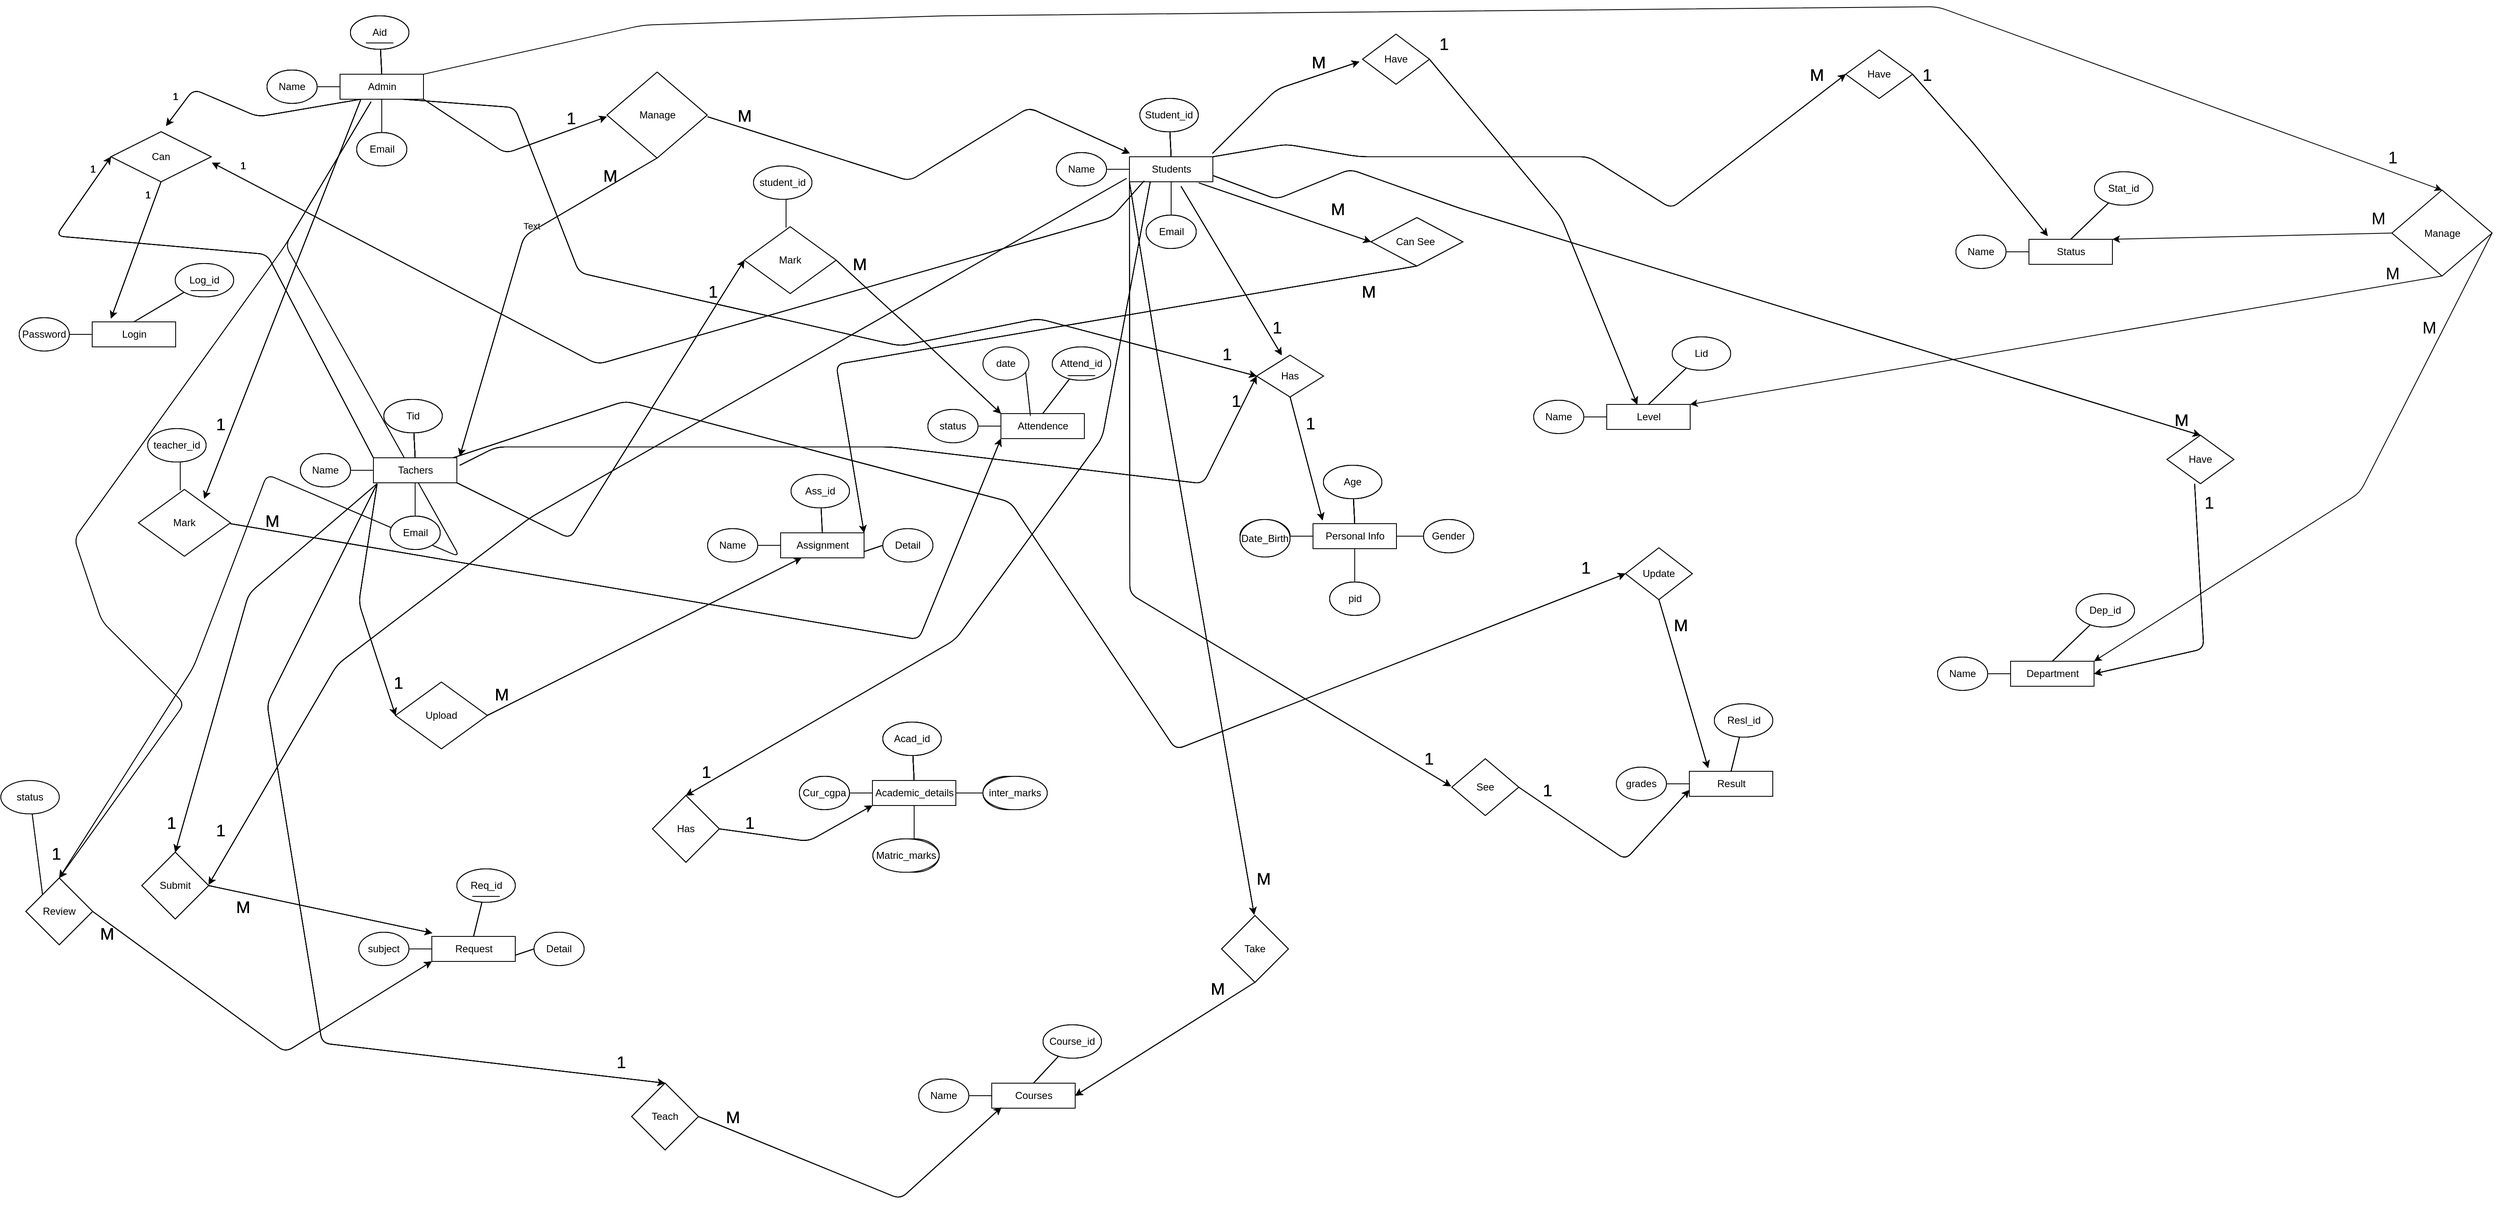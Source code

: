 <mxfile version="13.5.8" type="github">
  <diagram id="qu2YKcgJwEFux7egyNYc" name="Page-1">
    <mxGraphModel dx="1635" dy="835" grid="1" gridSize="11" guides="1" tooltips="1" connect="1" arrows="1" fold="1" page="1" pageScale="1" pageWidth="2000" pageHeight="2000" math="0" shadow="0">
      <root>
        <object label="" id="0">
          <mxCell />
        </object>
        <mxCell id="1" parent="0" />
        <mxCell id="7ZN2Juc46d9L3Nv0C-_P-180" value="Admin" style="rounded=0;whiteSpace=wrap;html=1;" parent="1" vertex="1">
          <mxGeometry x="406.5" y="114" width="100" height="30" as="geometry" />
        </mxCell>
        <mxCell id="7ZN2Juc46d9L3Nv0C-_P-181" value="" style="endArrow=none;html=1;exitX=0.5;exitY=0;exitDx=0;exitDy=0;" parent="1" source="7ZN2Juc46d9L3Nv0C-_P-180" target="7ZN2Juc46d9L3Nv0C-_P-182" edge="1">
          <mxGeometry width="50" height="50" relative="1" as="geometry">
            <mxPoint x="449" y="114" as="sourcePoint" />
            <mxPoint x="484" y="84" as="targetPoint" />
          </mxGeometry>
        </mxCell>
        <mxCell id="7ZN2Juc46d9L3Nv0C-_P-182" value="Aid" style="ellipse;whiteSpace=wrap;html=1;" parent="1" vertex="1">
          <mxGeometry x="419" y="44" width="70" height="40" as="geometry" />
        </mxCell>
        <mxCell id="7ZN2Juc46d9L3Nv0C-_P-183" value="" style="endArrow=none;html=1;entryX=0;entryY=0.5;entryDx=0;entryDy=0;" parent="1" target="7ZN2Juc46d9L3Nv0C-_P-180" edge="1">
          <mxGeometry width="50" height="50" relative="1" as="geometry">
            <mxPoint x="369" y="129" as="sourcePoint" />
            <mxPoint x="399" y="124" as="targetPoint" />
          </mxGeometry>
        </mxCell>
        <mxCell id="7ZN2Juc46d9L3Nv0C-_P-184" value="Name" style="ellipse;whiteSpace=wrap;html=1;" parent="1" vertex="1">
          <mxGeometry x="319" y="109" width="60" height="40" as="geometry" />
        </mxCell>
        <mxCell id="7ZN2Juc46d9L3Nv0C-_P-187" value="Email" style="ellipse;whiteSpace=wrap;html=1;" parent="1" vertex="1">
          <mxGeometry x="426.5" y="184" width="60" height="40" as="geometry" />
        </mxCell>
        <mxCell id="7ZN2Juc46d9L3Nv0C-_P-188" value="" style="endArrow=none;html=1;exitX=0.5;exitY=1;exitDx=0;exitDy=0;entryX=0.5;entryY=0;entryDx=0;entryDy=0;" parent="1" source="7ZN2Juc46d9L3Nv0C-_P-180" target="7ZN2Juc46d9L3Nv0C-_P-187" edge="1">
          <mxGeometry width="50" height="50" relative="1" as="geometry">
            <mxPoint x="459" y="154" as="sourcePoint" />
            <mxPoint x="459" y="174" as="targetPoint" />
          </mxGeometry>
        </mxCell>
        <mxCell id="7ZN2Juc46d9L3Nv0C-_P-189" value="Admin" style="rounded=0;whiteSpace=wrap;html=1;" parent="1" vertex="1">
          <mxGeometry x="406.5" y="114" width="100" height="30" as="geometry" />
        </mxCell>
        <mxCell id="7ZN2Juc46d9L3Nv0C-_P-190" value="" style="endArrow=none;html=1;exitX=0.5;exitY=0;exitDx=0;exitDy=0;" parent="1" source="7ZN2Juc46d9L3Nv0C-_P-189" target="7ZN2Juc46d9L3Nv0C-_P-191" edge="1">
          <mxGeometry width="50" height="50" relative="1" as="geometry">
            <mxPoint x="449" y="114" as="sourcePoint" />
            <mxPoint x="484" y="84" as="targetPoint" />
          </mxGeometry>
        </mxCell>
        <mxCell id="7ZN2Juc46d9L3Nv0C-_P-191" value="Aid" style="ellipse;whiteSpace=wrap;html=1;" parent="1" vertex="1">
          <mxGeometry x="419" y="44" width="70" height="40" as="geometry" />
        </mxCell>
        <mxCell id="7ZN2Juc46d9L3Nv0C-_P-192" value="" style="endArrow=none;html=1;entryX=0;entryY=0.5;entryDx=0;entryDy=0;" parent="1" target="7ZN2Juc46d9L3Nv0C-_P-189" edge="1">
          <mxGeometry width="50" height="50" relative="1" as="geometry">
            <mxPoint x="369" y="129" as="sourcePoint" />
            <mxPoint x="399" y="124" as="targetPoint" />
          </mxGeometry>
        </mxCell>
        <mxCell id="7ZN2Juc46d9L3Nv0C-_P-193" value="Name" style="ellipse;whiteSpace=wrap;html=1;" parent="1" vertex="1">
          <mxGeometry x="319" y="109" width="60" height="40" as="geometry" />
        </mxCell>
        <mxCell id="7ZN2Juc46d9L3Nv0C-_P-196" value="Email" style="ellipse;whiteSpace=wrap;html=1;" parent="1" vertex="1">
          <mxGeometry x="426.5" y="184" width="60" height="40" as="geometry" />
        </mxCell>
        <mxCell id="7ZN2Juc46d9L3Nv0C-_P-197" value="" style="endArrow=none;html=1;exitX=0.5;exitY=1;exitDx=0;exitDy=0;entryX=0.5;entryY=0;entryDx=0;entryDy=0;" parent="1" source="7ZN2Juc46d9L3Nv0C-_P-189" target="7ZN2Juc46d9L3Nv0C-_P-196" edge="1">
          <mxGeometry width="50" height="50" relative="1" as="geometry">
            <mxPoint x="459" y="154" as="sourcePoint" />
            <mxPoint x="459" y="174" as="targetPoint" />
          </mxGeometry>
        </mxCell>
        <mxCell id="7ZN2Juc46d9L3Nv0C-_P-208" value="Admin" style="rounded=0;whiteSpace=wrap;html=1;" parent="1" vertex="1">
          <mxGeometry x="446.5" y="574" width="100" height="30" as="geometry" />
        </mxCell>
        <mxCell id="7ZN2Juc46d9L3Nv0C-_P-209" value="" style="endArrow=none;html=1;exitX=0.5;exitY=0;exitDx=0;exitDy=0;" parent="1" source="7ZN2Juc46d9L3Nv0C-_P-208" target="7ZN2Juc46d9L3Nv0C-_P-210" edge="1">
          <mxGeometry width="50" height="50" relative="1" as="geometry">
            <mxPoint x="489" y="574" as="sourcePoint" />
            <mxPoint x="524" y="544" as="targetPoint" />
          </mxGeometry>
        </mxCell>
        <mxCell id="7ZN2Juc46d9L3Nv0C-_P-210" value="Aid" style="ellipse;whiteSpace=wrap;html=1;" parent="1" vertex="1">
          <mxGeometry x="459" y="504" width="70" height="40" as="geometry" />
        </mxCell>
        <mxCell id="7ZN2Juc46d9L3Nv0C-_P-211" value="" style="endArrow=none;html=1;entryX=0;entryY=0.5;entryDx=0;entryDy=0;" parent="1" target="7ZN2Juc46d9L3Nv0C-_P-208" edge="1">
          <mxGeometry width="50" height="50" relative="1" as="geometry">
            <mxPoint x="409" y="589" as="sourcePoint" />
            <mxPoint x="439" y="584" as="targetPoint" />
          </mxGeometry>
        </mxCell>
        <mxCell id="7ZN2Juc46d9L3Nv0C-_P-212" value="Name" style="ellipse;whiteSpace=wrap;html=1;" parent="1" vertex="1">
          <mxGeometry x="359" y="569" width="60" height="40" as="geometry" />
        </mxCell>
        <mxCell id="7ZN2Juc46d9L3Nv0C-_P-215" value="Email" style="ellipse;whiteSpace=wrap;html=1;" parent="1" vertex="1">
          <mxGeometry x="466.5" y="644" width="60" height="40" as="geometry" />
        </mxCell>
        <mxCell id="7ZN2Juc46d9L3Nv0C-_P-216" value="" style="endArrow=none;html=1;exitX=0.5;exitY=1;exitDx=0;exitDy=0;entryX=0.5;entryY=0;entryDx=0;entryDy=0;" parent="1" source="7ZN2Juc46d9L3Nv0C-_P-208" target="7ZN2Juc46d9L3Nv0C-_P-215" edge="1">
          <mxGeometry width="50" height="50" relative="1" as="geometry">
            <mxPoint x="499" y="614" as="sourcePoint" />
            <mxPoint x="499" y="634" as="targetPoint" />
          </mxGeometry>
        </mxCell>
        <mxCell id="7ZN2Juc46d9L3Nv0C-_P-217" value="Tachers" style="rounded=0;whiteSpace=wrap;html=1;" parent="1" vertex="1">
          <mxGeometry x="446.5" y="574" width="100" height="30" as="geometry" />
        </mxCell>
        <mxCell id="7ZN2Juc46d9L3Nv0C-_P-218" value="" style="endArrow=none;html=1;exitX=0.5;exitY=0;exitDx=0;exitDy=0;" parent="1" source="7ZN2Juc46d9L3Nv0C-_P-217" target="7ZN2Juc46d9L3Nv0C-_P-219" edge="1">
          <mxGeometry width="50" height="50" relative="1" as="geometry">
            <mxPoint x="489" y="574" as="sourcePoint" />
            <mxPoint x="524" y="544" as="targetPoint" />
          </mxGeometry>
        </mxCell>
        <mxCell id="7ZN2Juc46d9L3Nv0C-_P-219" value="Tid" style="ellipse;whiteSpace=wrap;html=1;" parent="1" vertex="1">
          <mxGeometry x="459" y="504" width="70" height="40" as="geometry" />
        </mxCell>
        <mxCell id="7ZN2Juc46d9L3Nv0C-_P-220" value="" style="endArrow=none;html=1;entryX=0;entryY=0.5;entryDx=0;entryDy=0;" parent="1" target="7ZN2Juc46d9L3Nv0C-_P-217" edge="1">
          <mxGeometry width="50" height="50" relative="1" as="geometry">
            <mxPoint x="409" y="589" as="sourcePoint" />
            <mxPoint x="439" y="584" as="targetPoint" />
          </mxGeometry>
        </mxCell>
        <mxCell id="7ZN2Juc46d9L3Nv0C-_P-221" value="Name" style="ellipse;whiteSpace=wrap;html=1;" parent="1" vertex="1">
          <mxGeometry x="359" y="569" width="60" height="40" as="geometry" />
        </mxCell>
        <mxCell id="7ZN2Juc46d9L3Nv0C-_P-224" value="Email" style="ellipse;whiteSpace=wrap;html=1;" parent="1" vertex="1">
          <mxGeometry x="466.5" y="644" width="60" height="40" as="geometry" />
        </mxCell>
        <mxCell id="7ZN2Juc46d9L3Nv0C-_P-225" value="" style="endArrow=none;html=1;exitX=0.5;exitY=1;exitDx=0;exitDy=0;entryX=0.5;entryY=0;entryDx=0;entryDy=0;" parent="1" source="7ZN2Juc46d9L3Nv0C-_P-217" target="7ZN2Juc46d9L3Nv0C-_P-224" edge="1">
          <mxGeometry width="50" height="50" relative="1" as="geometry">
            <mxPoint x="499" y="614" as="sourcePoint" />
            <mxPoint x="499" y="634" as="targetPoint" />
          </mxGeometry>
        </mxCell>
        <mxCell id="7ZN2Juc46d9L3Nv0C-_P-244" value="Admin" style="rounded=0;whiteSpace=wrap;html=1;" parent="1" vertex="1">
          <mxGeometry x="1352.5" y="213" width="100" height="30" as="geometry" />
        </mxCell>
        <mxCell id="7ZN2Juc46d9L3Nv0C-_P-245" value="" style="endArrow=none;html=1;exitX=0.5;exitY=0;exitDx=0;exitDy=0;" parent="1" source="7ZN2Juc46d9L3Nv0C-_P-244" target="7ZN2Juc46d9L3Nv0C-_P-246" edge="1">
          <mxGeometry width="50" height="50" relative="1" as="geometry">
            <mxPoint x="1395" y="213" as="sourcePoint" />
            <mxPoint x="1430" y="183" as="targetPoint" />
          </mxGeometry>
        </mxCell>
        <mxCell id="7ZN2Juc46d9L3Nv0C-_P-246" value="Aid" style="ellipse;whiteSpace=wrap;html=1;" parent="1" vertex="1">
          <mxGeometry x="1365" y="143" width="70" height="40" as="geometry" />
        </mxCell>
        <mxCell id="7ZN2Juc46d9L3Nv0C-_P-247" value="" style="endArrow=none;html=1;entryX=0;entryY=0.5;entryDx=0;entryDy=0;" parent="1" target="7ZN2Juc46d9L3Nv0C-_P-244" edge="1">
          <mxGeometry width="50" height="50" relative="1" as="geometry">
            <mxPoint x="1315" y="228" as="sourcePoint" />
            <mxPoint x="1345" y="223" as="targetPoint" />
          </mxGeometry>
        </mxCell>
        <mxCell id="7ZN2Juc46d9L3Nv0C-_P-248" value="Name" style="ellipse;whiteSpace=wrap;html=1;" parent="1" vertex="1">
          <mxGeometry x="1265" y="208" width="60" height="40" as="geometry" />
        </mxCell>
        <mxCell id="7ZN2Juc46d9L3Nv0C-_P-251" value="Email" style="ellipse;whiteSpace=wrap;html=1;" parent="1" vertex="1">
          <mxGeometry x="1372.5" y="283" width="60" height="40" as="geometry" />
        </mxCell>
        <mxCell id="7ZN2Juc46d9L3Nv0C-_P-252" value="" style="endArrow=none;html=1;exitX=0.5;exitY=1;exitDx=0;exitDy=0;entryX=0.5;entryY=0;entryDx=0;entryDy=0;" parent="1" source="7ZN2Juc46d9L3Nv0C-_P-244" target="7ZN2Juc46d9L3Nv0C-_P-251" edge="1">
          <mxGeometry width="50" height="50" relative="1" as="geometry">
            <mxPoint x="1405" y="253" as="sourcePoint" />
            <mxPoint x="1405" y="273" as="targetPoint" />
          </mxGeometry>
        </mxCell>
        <mxCell id="7ZN2Juc46d9L3Nv0C-_P-253" value="Students" style="rounded=0;whiteSpace=wrap;html=1;" parent="1" vertex="1">
          <mxGeometry x="1352.5" y="213" width="100" height="30" as="geometry" />
        </mxCell>
        <mxCell id="7ZN2Juc46d9L3Nv0C-_P-254" value="" style="endArrow=none;html=1;exitX=0.5;exitY=0;exitDx=0;exitDy=0;" parent="1" source="7ZN2Juc46d9L3Nv0C-_P-253" target="7ZN2Juc46d9L3Nv0C-_P-255" edge="1">
          <mxGeometry width="50" height="50" relative="1" as="geometry">
            <mxPoint x="1395" y="213" as="sourcePoint" />
            <mxPoint x="1430" y="183" as="targetPoint" />
          </mxGeometry>
        </mxCell>
        <mxCell id="7ZN2Juc46d9L3Nv0C-_P-255" value="Student_id" style="ellipse;whiteSpace=wrap;html=1;" parent="1" vertex="1">
          <mxGeometry x="1365" y="143" width="70" height="40" as="geometry" />
        </mxCell>
        <mxCell id="7ZN2Juc46d9L3Nv0C-_P-256" value="" style="endArrow=none;html=1;entryX=0;entryY=0.5;entryDx=0;entryDy=0;" parent="1" target="7ZN2Juc46d9L3Nv0C-_P-253" edge="1">
          <mxGeometry width="50" height="50" relative="1" as="geometry">
            <mxPoint x="1315" y="228" as="sourcePoint" />
            <mxPoint x="1345" y="223" as="targetPoint" />
          </mxGeometry>
        </mxCell>
        <mxCell id="7ZN2Juc46d9L3Nv0C-_P-257" value="Name" style="ellipse;whiteSpace=wrap;html=1;" parent="1" vertex="1">
          <mxGeometry x="1265" y="208" width="60" height="40" as="geometry" />
        </mxCell>
        <mxCell id="7ZN2Juc46d9L3Nv0C-_P-260" value="Email" style="ellipse;whiteSpace=wrap;html=1;" parent="1" vertex="1">
          <mxGeometry x="1372.5" y="283" width="60" height="40" as="geometry" />
        </mxCell>
        <mxCell id="7ZN2Juc46d9L3Nv0C-_P-261" value="" style="endArrow=none;html=1;exitX=0.5;exitY=1;exitDx=0;exitDy=0;entryX=0.5;entryY=0;entryDx=0;entryDy=0;" parent="1" source="7ZN2Juc46d9L3Nv0C-_P-253" target="7ZN2Juc46d9L3Nv0C-_P-260" edge="1">
          <mxGeometry width="50" height="50" relative="1" as="geometry">
            <mxPoint x="1405" y="253" as="sourcePoint" />
            <mxPoint x="1405" y="273" as="targetPoint" />
          </mxGeometry>
        </mxCell>
        <mxCell id="7ZN2Juc46d9L3Nv0C-_P-262" value="Attendence" style="rounded=0;whiteSpace=wrap;html=1;" parent="1" vertex="1">
          <mxGeometry x="1198.5" y="521" width="100" height="30" as="geometry" />
        </mxCell>
        <mxCell id="7ZN2Juc46d9L3Nv0C-_P-263" value="" style="endArrow=none;html=1;exitX=0.5;exitY=0;exitDx=0;exitDy=0;" parent="1" source="7ZN2Juc46d9L3Nv0C-_P-262" target="7ZN2Juc46d9L3Nv0C-_P-264" edge="1">
          <mxGeometry width="50" height="50" relative="1" as="geometry">
            <mxPoint x="1241" y="521" as="sourcePoint" />
            <mxPoint x="1276" y="491" as="targetPoint" />
          </mxGeometry>
        </mxCell>
        <mxCell id="7ZN2Juc46d9L3Nv0C-_P-264" value="Attend_id" style="ellipse;whiteSpace=wrap;html=1;" parent="1" vertex="1">
          <mxGeometry x="1260" y="441" width="70" height="40" as="geometry" />
        </mxCell>
        <mxCell id="7ZN2Juc46d9L3Nv0C-_P-265" value="" style="endArrow=none;html=1;entryX=0;entryY=0.5;entryDx=0;entryDy=0;" parent="1" target="7ZN2Juc46d9L3Nv0C-_P-262" edge="1">
          <mxGeometry width="50" height="50" relative="1" as="geometry">
            <mxPoint x="1161" y="536" as="sourcePoint" />
            <mxPoint x="1191" y="531" as="targetPoint" />
          </mxGeometry>
        </mxCell>
        <mxCell id="7ZN2Juc46d9L3Nv0C-_P-266" value="status" style="ellipse;whiteSpace=wrap;html=1;" parent="1" vertex="1">
          <mxGeometry x="1111" y="516" width="60" height="40" as="geometry" />
        </mxCell>
        <mxCell id="7ZN2Juc46d9L3Nv0C-_P-272" value="Assignment" style="rounded=0;whiteSpace=wrap;html=1;" parent="1" vertex="1">
          <mxGeometry x="934.5" y="664" width="100" height="30" as="geometry" />
        </mxCell>
        <mxCell id="7ZN2Juc46d9L3Nv0C-_P-273" value="" style="endArrow=none;html=1;exitX=0.5;exitY=0;exitDx=0;exitDy=0;" parent="1" source="7ZN2Juc46d9L3Nv0C-_P-272" target="7ZN2Juc46d9L3Nv0C-_P-274" edge="1">
          <mxGeometry width="50" height="50" relative="1" as="geometry">
            <mxPoint x="977" y="664" as="sourcePoint" />
            <mxPoint x="1012" y="634" as="targetPoint" />
          </mxGeometry>
        </mxCell>
        <mxCell id="7ZN2Juc46d9L3Nv0C-_P-274" value="Ass_id" style="ellipse;whiteSpace=wrap;html=1;" parent="1" vertex="1">
          <mxGeometry x="947" y="594" width="70" height="40" as="geometry" />
        </mxCell>
        <mxCell id="7ZN2Juc46d9L3Nv0C-_P-275" value="" style="endArrow=none;html=1;entryX=0;entryY=0.5;entryDx=0;entryDy=0;" parent="1" target="7ZN2Juc46d9L3Nv0C-_P-272" edge="1">
          <mxGeometry width="50" height="50" relative="1" as="geometry">
            <mxPoint x="897" y="679" as="sourcePoint" />
            <mxPoint x="927" y="674" as="targetPoint" />
          </mxGeometry>
        </mxCell>
        <mxCell id="7ZN2Juc46d9L3Nv0C-_P-276" value="Name" style="ellipse;whiteSpace=wrap;html=1;" parent="1" vertex="1">
          <mxGeometry x="847" y="659" width="60" height="40" as="geometry" />
        </mxCell>
        <mxCell id="7ZN2Juc46d9L3Nv0C-_P-277" value="Detail" style="ellipse;whiteSpace=wrap;html=1;" parent="1" vertex="1">
          <mxGeometry x="1057" y="659" width="60" height="40" as="geometry" />
        </mxCell>
        <mxCell id="7ZN2Juc46d9L3Nv0C-_P-278" value="" style="endArrow=none;html=1;exitX=1;exitY=0.75;exitDx=0;exitDy=0;entryX=0;entryY=0.5;entryDx=0;entryDy=0;" parent="1" source="7ZN2Juc46d9L3Nv0C-_P-272" target="7ZN2Juc46d9L3Nv0C-_P-277" edge="1">
          <mxGeometry width="50" height="50" relative="1" as="geometry">
            <mxPoint x="1045" y="671" as="sourcePoint" />
            <mxPoint x="1043.3" y="640.995" as="targetPoint" />
          </mxGeometry>
        </mxCell>
        <mxCell id="7ZN2Juc46d9L3Nv0C-_P-279" value="Admin" style="rounded=0;whiteSpace=wrap;html=1;" parent="1" vertex="1">
          <mxGeometry x="1572.5" y="653" width="100" height="30" as="geometry" />
        </mxCell>
        <mxCell id="7ZN2Juc46d9L3Nv0C-_P-280" value="" style="endArrow=none;html=1;exitX=0.5;exitY=0;exitDx=0;exitDy=0;" parent="1" source="7ZN2Juc46d9L3Nv0C-_P-279" target="7ZN2Juc46d9L3Nv0C-_P-281" edge="1">
          <mxGeometry width="50" height="50" relative="1" as="geometry">
            <mxPoint x="1615" y="653" as="sourcePoint" />
            <mxPoint x="1650" y="623" as="targetPoint" />
          </mxGeometry>
        </mxCell>
        <mxCell id="7ZN2Juc46d9L3Nv0C-_P-281" value="Aid" style="ellipse;whiteSpace=wrap;html=1;" parent="1" vertex="1">
          <mxGeometry x="1585" y="583" width="70" height="40" as="geometry" />
        </mxCell>
        <mxCell id="7ZN2Juc46d9L3Nv0C-_P-282" value="" style="endArrow=none;html=1;entryX=0;entryY=0.5;entryDx=0;entryDy=0;" parent="1" target="7ZN2Juc46d9L3Nv0C-_P-279" edge="1">
          <mxGeometry width="50" height="50" relative="1" as="geometry">
            <mxPoint x="1535" y="668" as="sourcePoint" />
            <mxPoint x="1565" y="663" as="targetPoint" />
          </mxGeometry>
        </mxCell>
        <mxCell id="7ZN2Juc46d9L3Nv0C-_P-283" value="Name" style="ellipse;whiteSpace=wrap;html=1;" parent="1" vertex="1">
          <mxGeometry x="1485" y="648" width="60" height="40" as="geometry" />
        </mxCell>
        <mxCell id="7ZN2Juc46d9L3Nv0C-_P-284" value="Cnic" style="ellipse;whiteSpace=wrap;html=1;" parent="1" vertex="1">
          <mxGeometry x="1705" y="648" width="60" height="40" as="geometry" />
        </mxCell>
        <mxCell id="7ZN2Juc46d9L3Nv0C-_P-285" value="" style="endArrow=none;html=1;" parent="1" source="7ZN2Juc46d9L3Nv0C-_P-279" edge="1">
          <mxGeometry width="50" height="50" relative="1" as="geometry">
            <mxPoint x="1672.5" y="718" as="sourcePoint" />
            <mxPoint x="1705" y="668" as="targetPoint" />
          </mxGeometry>
        </mxCell>
        <mxCell id="7ZN2Juc46d9L3Nv0C-_P-286" value="Email" style="ellipse;whiteSpace=wrap;html=1;" parent="1" vertex="1">
          <mxGeometry x="1592.5" y="723" width="60" height="40" as="geometry" />
        </mxCell>
        <mxCell id="7ZN2Juc46d9L3Nv0C-_P-287" value="" style="endArrow=none;html=1;exitX=0.5;exitY=1;exitDx=0;exitDy=0;entryX=0.5;entryY=0;entryDx=0;entryDy=0;" parent="1" source="7ZN2Juc46d9L3Nv0C-_P-279" target="7ZN2Juc46d9L3Nv0C-_P-286" edge="1">
          <mxGeometry width="50" height="50" relative="1" as="geometry">
            <mxPoint x="1625" y="693" as="sourcePoint" />
            <mxPoint x="1625" y="713" as="targetPoint" />
          </mxGeometry>
        </mxCell>
        <mxCell id="7ZN2Juc46d9L3Nv0C-_P-288" value="Personal Info" style="rounded=0;whiteSpace=wrap;html=1;" parent="1" vertex="1">
          <mxGeometry x="1572.5" y="653" width="100" height="30" as="geometry" />
        </mxCell>
        <mxCell id="7ZN2Juc46d9L3Nv0C-_P-289" value="" style="endArrow=none;html=1;exitX=0.5;exitY=0;exitDx=0;exitDy=0;" parent="1" source="7ZN2Juc46d9L3Nv0C-_P-288" target="7ZN2Juc46d9L3Nv0C-_P-290" edge="1">
          <mxGeometry width="50" height="50" relative="1" as="geometry">
            <mxPoint x="1615" y="653" as="sourcePoint" />
            <mxPoint x="1650" y="623" as="targetPoint" />
          </mxGeometry>
        </mxCell>
        <mxCell id="7ZN2Juc46d9L3Nv0C-_P-290" value="Age" style="ellipse;whiteSpace=wrap;html=1;" parent="1" vertex="1">
          <mxGeometry x="1585" y="583" width="70" height="40" as="geometry" />
        </mxCell>
        <mxCell id="7ZN2Juc46d9L3Nv0C-_P-291" value="" style="endArrow=none;html=1;entryX=0;entryY=0.5;entryDx=0;entryDy=0;" parent="1" target="7ZN2Juc46d9L3Nv0C-_P-288" edge="1">
          <mxGeometry width="50" height="50" relative="1" as="geometry">
            <mxPoint x="1535" y="668" as="sourcePoint" />
            <mxPoint x="1565" y="663" as="targetPoint" />
          </mxGeometry>
        </mxCell>
        <mxCell id="7ZN2Juc46d9L3Nv0C-_P-292" value="Date_Birth" style="ellipse;whiteSpace=wrap;html=1;" parent="1" vertex="1">
          <mxGeometry x="1485" y="648" width="60" height="45" as="geometry" />
        </mxCell>
        <mxCell id="7ZN2Juc46d9L3Nv0C-_P-293" value="Gender" style="ellipse;whiteSpace=wrap;html=1;" parent="1" vertex="1">
          <mxGeometry x="1705" y="648" width="60" height="40" as="geometry" />
        </mxCell>
        <mxCell id="7ZN2Juc46d9L3Nv0C-_P-294" value="" style="endArrow=none;html=1;" parent="1" source="7ZN2Juc46d9L3Nv0C-_P-288" edge="1">
          <mxGeometry width="50" height="50" relative="1" as="geometry">
            <mxPoint x="1672.5" y="718" as="sourcePoint" />
            <mxPoint x="1705" y="668" as="targetPoint" />
          </mxGeometry>
        </mxCell>
        <mxCell id="7ZN2Juc46d9L3Nv0C-_P-295" value="Cast" style="ellipse;whiteSpace=wrap;html=1;" parent="1" vertex="1">
          <mxGeometry x="1592.5" y="723" width="60" height="40" as="geometry" />
        </mxCell>
        <mxCell id="7ZN2Juc46d9L3Nv0C-_P-296" value="" style="endArrow=none;html=1;exitX=0.5;exitY=1;exitDx=0;exitDy=0;entryX=0.5;entryY=0;entryDx=0;entryDy=0;" parent="1" source="7ZN2Juc46d9L3Nv0C-_P-288" target="7ZN2Juc46d9L3Nv0C-_P-295" edge="1">
          <mxGeometry width="50" height="50" relative="1" as="geometry">
            <mxPoint x="1625" y="693" as="sourcePoint" />
            <mxPoint x="1625" y="713" as="targetPoint" />
          </mxGeometry>
        </mxCell>
        <mxCell id="7ZN2Juc46d9L3Nv0C-_P-346" value="Admin" style="rounded=0;whiteSpace=wrap;html=1;" parent="1" vertex="1">
          <mxGeometry x="1044.5" y="961" width="100" height="30" as="geometry" />
        </mxCell>
        <mxCell id="7ZN2Juc46d9L3Nv0C-_P-347" value="" style="endArrow=none;html=1;exitX=0.5;exitY=0;exitDx=0;exitDy=0;" parent="1" source="7ZN2Juc46d9L3Nv0C-_P-346" target="7ZN2Juc46d9L3Nv0C-_P-348" edge="1">
          <mxGeometry width="50" height="50" relative="1" as="geometry">
            <mxPoint x="1087" y="961" as="sourcePoint" />
            <mxPoint x="1122" y="931" as="targetPoint" />
          </mxGeometry>
        </mxCell>
        <mxCell id="7ZN2Juc46d9L3Nv0C-_P-348" value="Aid" style="ellipse;whiteSpace=wrap;html=1;" parent="1" vertex="1">
          <mxGeometry x="1057" y="891" width="70" height="40" as="geometry" />
        </mxCell>
        <mxCell id="7ZN2Juc46d9L3Nv0C-_P-349" value="" style="endArrow=none;html=1;entryX=0;entryY=0.5;entryDx=0;entryDy=0;" parent="1" target="7ZN2Juc46d9L3Nv0C-_P-346" edge="1">
          <mxGeometry width="50" height="50" relative="1" as="geometry">
            <mxPoint x="1007" y="976" as="sourcePoint" />
            <mxPoint x="1037" y="971" as="targetPoint" />
          </mxGeometry>
        </mxCell>
        <mxCell id="7ZN2Juc46d9L3Nv0C-_P-350" value="Name" style="ellipse;whiteSpace=wrap;html=1;" parent="1" vertex="1">
          <mxGeometry x="957" y="956" width="60" height="40" as="geometry" />
        </mxCell>
        <mxCell id="7ZN2Juc46d9L3Nv0C-_P-351" value="Cnic" style="ellipse;whiteSpace=wrap;html=1;" parent="1" vertex="1">
          <mxGeometry x="1177" y="956" width="60" height="40" as="geometry" />
        </mxCell>
        <mxCell id="7ZN2Juc46d9L3Nv0C-_P-352" value="" style="endArrow=none;html=1;" parent="1" source="7ZN2Juc46d9L3Nv0C-_P-346" edge="1">
          <mxGeometry width="50" height="50" relative="1" as="geometry">
            <mxPoint x="1144.5" y="1026" as="sourcePoint" />
            <mxPoint x="1177" y="976" as="targetPoint" />
          </mxGeometry>
        </mxCell>
        <mxCell id="7ZN2Juc46d9L3Nv0C-_P-353" value="Email" style="ellipse;whiteSpace=wrap;html=1;" parent="1" vertex="1">
          <mxGeometry x="1064.5" y="1031" width="60" height="40" as="geometry" />
        </mxCell>
        <mxCell id="7ZN2Juc46d9L3Nv0C-_P-354" value="" style="endArrow=none;html=1;exitX=0.5;exitY=1;exitDx=0;exitDy=0;entryX=0.5;entryY=0;entryDx=0;entryDy=0;" parent="1" source="7ZN2Juc46d9L3Nv0C-_P-346" target="7ZN2Juc46d9L3Nv0C-_P-353" edge="1">
          <mxGeometry width="50" height="50" relative="1" as="geometry">
            <mxPoint x="1097" y="1001" as="sourcePoint" />
            <mxPoint x="1097" y="1021" as="targetPoint" />
          </mxGeometry>
        </mxCell>
        <mxCell id="7ZN2Juc46d9L3Nv0C-_P-355" value="Academic_details" style="rounded=0;whiteSpace=wrap;html=1;" parent="1" vertex="1">
          <mxGeometry x="1044.5" y="961" width="100" height="30" as="geometry" />
        </mxCell>
        <mxCell id="7ZN2Juc46d9L3Nv0C-_P-356" value="" style="endArrow=none;html=1;exitX=0.5;exitY=0;exitDx=0;exitDy=0;" parent="1" source="7ZN2Juc46d9L3Nv0C-_P-355" target="7ZN2Juc46d9L3Nv0C-_P-357" edge="1">
          <mxGeometry width="50" height="50" relative="1" as="geometry">
            <mxPoint x="1087" y="961" as="sourcePoint" />
            <mxPoint x="1122" y="931" as="targetPoint" />
          </mxGeometry>
        </mxCell>
        <mxCell id="7ZN2Juc46d9L3Nv0C-_P-357" value="Acad_id" style="ellipse;whiteSpace=wrap;html=1;" parent="1" vertex="1">
          <mxGeometry x="1057" y="891" width="70" height="40" as="geometry" />
        </mxCell>
        <mxCell id="7ZN2Juc46d9L3Nv0C-_P-358" value="" style="endArrow=none;html=1;entryX=0;entryY=0.5;entryDx=0;entryDy=0;" parent="1" target="7ZN2Juc46d9L3Nv0C-_P-355" edge="1">
          <mxGeometry width="50" height="50" relative="1" as="geometry">
            <mxPoint x="1007" y="976" as="sourcePoint" />
            <mxPoint x="1037" y="971" as="targetPoint" />
          </mxGeometry>
        </mxCell>
        <mxCell id="7ZN2Juc46d9L3Nv0C-_P-359" value="Cur_cgpa" style="ellipse;whiteSpace=wrap;html=1;" parent="1" vertex="1">
          <mxGeometry x="957" y="956" width="60" height="40" as="geometry" />
        </mxCell>
        <mxCell id="7ZN2Juc46d9L3Nv0C-_P-360" value="inter_marks" style="ellipse;whiteSpace=wrap;html=1;" parent="1" vertex="1">
          <mxGeometry x="1177" y="956" width="77" height="40" as="geometry" />
        </mxCell>
        <mxCell id="7ZN2Juc46d9L3Nv0C-_P-361" value="" style="endArrow=none;html=1;" parent="1" source="7ZN2Juc46d9L3Nv0C-_P-355" edge="1">
          <mxGeometry width="50" height="50" relative="1" as="geometry">
            <mxPoint x="1144.5" y="1026" as="sourcePoint" />
            <mxPoint x="1177" y="976" as="targetPoint" />
          </mxGeometry>
        </mxCell>
        <mxCell id="7ZN2Juc46d9L3Nv0C-_P-362" value="Matric_marks" style="ellipse;whiteSpace=wrap;html=1;" parent="1" vertex="1">
          <mxGeometry x="1045" y="1031" width="79.5" height="40" as="geometry" />
        </mxCell>
        <mxCell id="7ZN2Juc46d9L3Nv0C-_P-364" value="Request" style="rounded=0;whiteSpace=wrap;html=1;" parent="1" vertex="1">
          <mxGeometry x="516.5" y="1148" width="100" height="30" as="geometry" />
        </mxCell>
        <mxCell id="7ZN2Juc46d9L3Nv0C-_P-365" value="" style="endArrow=none;html=1;exitX=0.5;exitY=0;exitDx=0;exitDy=0;" parent="1" source="7ZN2Juc46d9L3Nv0C-_P-364" target="7ZN2Juc46d9L3Nv0C-_P-366" edge="1">
          <mxGeometry width="50" height="50" relative="1" as="geometry">
            <mxPoint x="559" y="1148" as="sourcePoint" />
            <mxPoint x="594" y="1118" as="targetPoint" />
          </mxGeometry>
        </mxCell>
        <mxCell id="7ZN2Juc46d9L3Nv0C-_P-366" value="Req_id" style="ellipse;whiteSpace=wrap;html=1;" parent="1" vertex="1">
          <mxGeometry x="546.5" y="1067" width="70" height="40" as="geometry" />
        </mxCell>
        <mxCell id="7ZN2Juc46d9L3Nv0C-_P-367" value="" style="endArrow=none;html=1;entryX=0;entryY=0.5;entryDx=0;entryDy=0;" parent="1" target="7ZN2Juc46d9L3Nv0C-_P-364" edge="1">
          <mxGeometry width="50" height="50" relative="1" as="geometry">
            <mxPoint x="479" y="1163" as="sourcePoint" />
            <mxPoint x="509" y="1158" as="targetPoint" />
          </mxGeometry>
        </mxCell>
        <mxCell id="7ZN2Juc46d9L3Nv0C-_P-368" value="Name" style="ellipse;whiteSpace=wrap;html=1;" parent="1" vertex="1">
          <mxGeometry x="429" y="1143" width="60" height="40" as="geometry" />
        </mxCell>
        <mxCell id="7ZN2Juc46d9L3Nv0C-_P-369" value="Detail" style="ellipse;whiteSpace=wrap;html=1;" parent="1" vertex="1">
          <mxGeometry x="639" y="1143" width="60" height="40" as="geometry" />
        </mxCell>
        <mxCell id="7ZN2Juc46d9L3Nv0C-_P-370" value="" style="endArrow=none;html=1;exitX=1;exitY=0.75;exitDx=0;exitDy=0;entryX=0;entryY=0.5;entryDx=0;entryDy=0;" parent="1" source="7ZN2Juc46d9L3Nv0C-_P-364" target="7ZN2Juc46d9L3Nv0C-_P-369" edge="1">
          <mxGeometry width="50" height="50" relative="1" as="geometry">
            <mxPoint x="627" y="1155" as="sourcePoint" />
            <mxPoint x="625.3" y="1124.995" as="targetPoint" />
          </mxGeometry>
        </mxCell>
        <mxCell id="7ZN2Juc46d9L3Nv0C-_P-381" value="Login" style="rounded=0;whiteSpace=wrap;html=1;" parent="1" vertex="1">
          <mxGeometry x="109.5" y="411" width="100" height="30" as="geometry" />
        </mxCell>
        <mxCell id="7ZN2Juc46d9L3Nv0C-_P-382" value="" style="endArrow=none;html=1;exitX=0.5;exitY=0;exitDx=0;exitDy=0;" parent="1" source="7ZN2Juc46d9L3Nv0C-_P-381" target="7ZN2Juc46d9L3Nv0C-_P-383" edge="1">
          <mxGeometry width="50" height="50" relative="1" as="geometry">
            <mxPoint x="152" y="411" as="sourcePoint" />
            <mxPoint x="187" y="381" as="targetPoint" />
          </mxGeometry>
        </mxCell>
        <mxCell id="7ZN2Juc46d9L3Nv0C-_P-383" value="Log_id" style="ellipse;whiteSpace=wrap;html=1;" parent="1" vertex="1">
          <mxGeometry x="209" y="341" width="70" height="40" as="geometry" />
        </mxCell>
        <mxCell id="7ZN2Juc46d9L3Nv0C-_P-384" value="" style="endArrow=none;html=1;entryX=0;entryY=0.5;entryDx=0;entryDy=0;" parent="1" target="7ZN2Juc46d9L3Nv0C-_P-381" edge="1">
          <mxGeometry width="50" height="50" relative="1" as="geometry">
            <mxPoint x="72" y="426" as="sourcePoint" />
            <mxPoint x="102" y="421" as="targetPoint" />
          </mxGeometry>
        </mxCell>
        <mxCell id="7ZN2Juc46d9L3Nv0C-_P-385" value="Password" style="ellipse;whiteSpace=wrap;html=1;" parent="1" vertex="1">
          <mxGeometry x="22" y="406" width="60" height="40" as="geometry" />
        </mxCell>
        <mxCell id="7ZN2Juc46d9L3Nv0C-_P-389" value="Can" style="shape=rhombus;perimeter=rhombusPerimeter;whiteSpace=wrap;html=1;align=center;" parent="1" vertex="1">
          <mxGeometry x="132" y="183" width="120" height="60" as="geometry" />
        </mxCell>
        <mxCell id="7ZN2Juc46d9L3Nv0C-_P-395" value="" style="endArrow=classic;html=1;exitX=0.25;exitY=1;exitDx=0;exitDy=0;" parent="1" source="7ZN2Juc46d9L3Nv0C-_P-189" edge="1">
          <mxGeometry width="50" height="50" relative="1" as="geometry">
            <mxPoint x="330" y="237" as="sourcePoint" />
            <mxPoint x="198" y="176" as="targetPoint" />
            <Array as="points">
              <mxPoint x="308" y="165" />
              <mxPoint x="231" y="132" />
            </Array>
          </mxGeometry>
        </mxCell>
        <mxCell id="7ZN2Juc46d9L3Nv0C-_P-396" value="" style="endArrow=classic;html=1;exitX=0.5;exitY=1;exitDx=0;exitDy=0;" parent="1" source="7ZN2Juc46d9L3Nv0C-_P-389" edge="1">
          <mxGeometry width="50" height="50" relative="1" as="geometry">
            <mxPoint x="167" y="323" as="sourcePoint" />
            <mxPoint x="132" y="407" as="targetPoint" />
          </mxGeometry>
        </mxCell>
        <mxCell id="7ZN2Juc46d9L3Nv0C-_P-397" value="" style="endArrow=classic;html=1;exitX=0.178;exitY=0.956;exitDx=0;exitDy=0;exitPerimeter=0;" parent="1" source="7ZN2Juc46d9L3Nv0C-_P-253" edge="1">
          <mxGeometry width="50" height="50" relative="1" as="geometry">
            <mxPoint x="1144" y="325" as="sourcePoint" />
            <mxPoint x="253" y="220" as="targetPoint" />
            <Array as="points">
              <mxPoint x="1331" y="286" />
              <mxPoint x="715" y="462" />
            </Array>
          </mxGeometry>
        </mxCell>
        <mxCell id="7ZN2Juc46d9L3Nv0C-_P-398" value="" style="endArrow=classic;html=1;exitX=0;exitY=0;exitDx=0;exitDy=0;entryX=0;entryY=0.5;entryDx=0;entryDy=0;" parent="1" source="7ZN2Juc46d9L3Nv0C-_P-217" target="7ZN2Juc46d9L3Nv0C-_P-389" edge="1">
          <mxGeometry width="50" height="50" relative="1" as="geometry">
            <mxPoint x="440" y="561" as="sourcePoint" />
            <mxPoint x="121" y="220" as="targetPoint" />
            <Array as="points">
              <mxPoint x="319" y="330" />
              <mxPoint x="66" y="308" />
            </Array>
          </mxGeometry>
        </mxCell>
        <mxCell id="7ZN2Juc46d9L3Nv0C-_P-406" value="1" style="text;html=1;resizable=0;autosize=1;align=center;verticalAlign=middle;points=[];fillColor=none;strokeColor=none;rounded=0;" parent="1" vertex="1">
          <mxGeometry x="279" y="213" width="22" height="22" as="geometry" />
        </mxCell>
        <mxCell id="7ZN2Juc46d9L3Nv0C-_P-408" value="1" style="text;html=1;resizable=0;autosize=1;align=center;verticalAlign=middle;points=[];fillColor=none;strokeColor=none;rounded=0;" parent="1" vertex="1">
          <mxGeometry x="165" y="248" width="22" height="22" as="geometry" />
        </mxCell>
        <mxCell id="7ZN2Juc46d9L3Nv0C-_P-409" value="1" style="text;html=1;resizable=0;autosize=1;align=center;verticalAlign=middle;points=[];fillColor=none;strokeColor=none;rounded=0;" parent="1" vertex="1">
          <mxGeometry x="198" y="130" width="22" height="22" as="geometry" />
        </mxCell>
        <mxCell id="7ZN2Juc46d9L3Nv0C-_P-410" value="1" style="text;html=1;resizable=0;autosize=1;align=center;verticalAlign=middle;points=[];fillColor=none;strokeColor=none;rounded=0;" parent="1" vertex="1">
          <mxGeometry x="99" y="217" width="22" height="22" as="geometry" />
        </mxCell>
        <mxCell id="7ZN2Juc46d9L3Nv0C-_P-411" value="Manage" style="shape=rhombus;perimeter=rhombusPerimeter;whiteSpace=wrap;html=1;align=center;" parent="1" vertex="1">
          <mxGeometry x="726.5" y="111.5" width="120" height="103" as="geometry" />
        </mxCell>
        <mxCell id="7ZN2Juc46d9L3Nv0C-_P-412" value="" style="endArrow=classic;html=1;exitX=1;exitY=1;exitDx=0;exitDy=0;" parent="1" source="7ZN2Juc46d9L3Nv0C-_P-189" edge="1">
          <mxGeometry width="50" height="50" relative="1" as="geometry">
            <mxPoint x="616" y="215" as="sourcePoint" />
            <mxPoint x="726" y="165" as="targetPoint" />
            <Array as="points">
              <mxPoint x="605" y="209" />
            </Array>
          </mxGeometry>
        </mxCell>
        <mxCell id="2" value="&lt;font style=&quot;font-size: 20px&quot;&gt;1&lt;/font&gt;" style="text;html=1;align=center;verticalAlign=middle;resizable=0;points=[];autosize=1;" parent="1" vertex="1">
          <mxGeometry x="666" y="155" width="33" height="22" as="geometry" />
        </mxCell>
        <mxCell id="7ZN2Juc46d9L3Nv0C-_P-413" value="" style="endArrow=classic;html=1;" parent="1" edge="1">
          <mxGeometry width="50" height="50" relative="1" as="geometry">
            <mxPoint x="847" y="165" as="sourcePoint" />
            <mxPoint x="1353" y="209" as="targetPoint" />
            <Array as="points">
              <mxPoint x="1089" y="242" />
              <mxPoint x="1232" y="154" />
            </Array>
          </mxGeometry>
        </mxCell>
        <mxCell id="7ZN2Juc46d9L3Nv0C-_P-414" value="&lt;font style=&quot;font-size: 20px&quot;&gt;M&lt;/font&gt;" style="text;html=1;align=center;verticalAlign=middle;resizable=0;points=[];autosize=1;" parent="1" vertex="1">
          <mxGeometry x="874" y="152" width="33" height="22" as="geometry" />
        </mxCell>
        <mxCell id="7ZN2Juc46d9L3Nv0C-_P-417" value="" style="endArrow=classic;html=1;exitX=0.5;exitY=1;exitDx=0;exitDy=0;" parent="1" source="7ZN2Juc46d9L3Nv0C-_P-411" edge="1">
          <mxGeometry width="50" height="50" relative="1" as="geometry">
            <mxPoint x="704" y="292" as="sourcePoint" />
            <mxPoint x="550" y="572" as="targetPoint" />
            <Array as="points">
              <mxPoint x="627" y="308" />
            </Array>
          </mxGeometry>
        </mxCell>
        <mxCell id="NXxzmenGBwvSQz_l-SMz-2" value="Text" style="edgeLabel;html=1;align=center;verticalAlign=middle;resizable=0;points=[];" parent="7ZN2Juc46d9L3Nv0C-_P-417" vertex="1" connectable="0">
          <mxGeometry x="-0.257" y="-6" relative="1" as="geometry">
            <mxPoint as="offset" />
          </mxGeometry>
        </mxCell>
        <mxCell id="7ZN2Juc46d9L3Nv0C-_P-418" value="&lt;font style=&quot;font-size: 20px&quot;&gt;M&lt;/font&gt;" style="text;html=1;align=center;verticalAlign=middle;resizable=0;points=[];autosize=1;" parent="1" vertex="1">
          <mxGeometry x="713.5" y="224" width="33" height="22" as="geometry" />
        </mxCell>
        <mxCell id="7ZN2Juc46d9L3Nv0C-_P-455" value="Courses" style="rounded=0;whiteSpace=wrap;html=1;" parent="1" vertex="1">
          <mxGeometry x="1187.5" y="1324" width="100" height="30" as="geometry" />
        </mxCell>
        <mxCell id="7ZN2Juc46d9L3Nv0C-_P-456" value="" style="endArrow=none;html=1;exitX=0.5;exitY=0;exitDx=0;exitDy=0;" parent="1" source="7ZN2Juc46d9L3Nv0C-_P-455" target="7ZN2Juc46d9L3Nv0C-_P-457" edge="1">
          <mxGeometry width="50" height="50" relative="1" as="geometry">
            <mxPoint x="1230" y="1324" as="sourcePoint" />
            <mxPoint x="1265" y="1294" as="targetPoint" />
          </mxGeometry>
        </mxCell>
        <mxCell id="7ZN2Juc46d9L3Nv0C-_P-457" value="Course_id" style="ellipse;whiteSpace=wrap;html=1;" parent="1" vertex="1">
          <mxGeometry x="1249" y="1254" width="70" height="40" as="geometry" />
        </mxCell>
        <mxCell id="7ZN2Juc46d9L3Nv0C-_P-458" value="" style="endArrow=none;html=1;entryX=0;entryY=0.5;entryDx=0;entryDy=0;" parent="1" target="7ZN2Juc46d9L3Nv0C-_P-455" edge="1">
          <mxGeometry width="50" height="50" relative="1" as="geometry">
            <mxPoint x="1150" y="1339" as="sourcePoint" />
            <mxPoint x="1180" y="1334" as="targetPoint" />
          </mxGeometry>
        </mxCell>
        <mxCell id="7ZN2Juc46d9L3Nv0C-_P-459" value="Name" style="ellipse;whiteSpace=wrap;html=1;" parent="1" vertex="1">
          <mxGeometry x="1100" y="1319" width="60" height="40" as="geometry" />
        </mxCell>
        <mxCell id="7ZN2Juc46d9L3Nv0C-_P-461" value="Mark" style="rhombus;whiteSpace=wrap;html=1;" parent="1" vertex="1">
          <mxGeometry x="891" y="297" width="110" height="80" as="geometry" />
        </mxCell>
        <mxCell id="7ZN2Juc46d9L3Nv0C-_P-462" value="" style="endArrow=classic;html=1;entryX=0;entryY=0.5;entryDx=0;entryDy=0;exitX=1;exitY=1;exitDx=0;exitDy=0;" parent="1" source="7ZN2Juc46d9L3Nv0C-_P-217" target="7ZN2Juc46d9L3Nv0C-_P-461" edge="1">
          <mxGeometry width="50" height="50" relative="1" as="geometry">
            <mxPoint x="660" y="649" as="sourcePoint" />
            <mxPoint x="831" y="319" as="targetPoint" />
            <Array as="points">
              <mxPoint x="682" y="671" />
            </Array>
          </mxGeometry>
        </mxCell>
        <mxCell id="7ZN2Juc46d9L3Nv0C-_P-464" value="&lt;font style=&quot;font-size: 20px&quot;&gt;1&lt;/font&gt;" style="text;html=1;align=center;verticalAlign=middle;resizable=0;points=[];autosize=1;" parent="1" vertex="1">
          <mxGeometry x="836" y="363" width="33" height="22" as="geometry" />
        </mxCell>
        <mxCell id="7ZN2Juc46d9L3Nv0C-_P-465" value="" style="endArrow=classic;html=1;exitX=1;exitY=0.5;exitDx=0;exitDy=0;entryX=0;entryY=0;entryDx=0;entryDy=0;" parent="1" source="7ZN2Juc46d9L3Nv0C-_P-461" target="7ZN2Juc46d9L3Nv0C-_P-262" edge="1">
          <mxGeometry width="50" height="50" relative="1" as="geometry">
            <mxPoint x="1034.5" y="441" as="sourcePoint" />
            <mxPoint x="1188" y="517" as="targetPoint" />
            <Array as="points">
              <mxPoint x="1089" y="418" />
            </Array>
          </mxGeometry>
        </mxCell>
        <mxCell id="7ZN2Juc46d9L3Nv0C-_P-466" value="student_id" style="ellipse;whiteSpace=wrap;html=1;" parent="1" vertex="1">
          <mxGeometry x="902" y="224" width="70" height="40" as="geometry" />
        </mxCell>
        <mxCell id="7ZN2Juc46d9L3Nv0C-_P-467" value="" style="endArrow=none;html=1;" parent="1" edge="1">
          <mxGeometry width="50" height="50" relative="1" as="geometry">
            <mxPoint x="941" y="298" as="sourcePoint" />
            <mxPoint x="941" y="264" as="targetPoint" />
          </mxGeometry>
        </mxCell>
        <mxCell id="7ZN2Juc46d9L3Nv0C-_P-468" value="Mark" style="rhombus;whiteSpace=wrap;html=1;" parent="1" vertex="1">
          <mxGeometry x="165" y="612" width="110" height="80" as="geometry" />
        </mxCell>
        <mxCell id="7ZN2Juc46d9L3Nv0C-_P-469" value="&lt;font style=&quot;font-size: 20px&quot;&gt;1&lt;/font&gt;" style="text;html=1;align=center;verticalAlign=middle;resizable=0;points=[];autosize=1;" parent="1" vertex="1">
          <mxGeometry x="246" y="522" width="33" height="22" as="geometry" />
        </mxCell>
        <mxCell id="7ZN2Juc46d9L3Nv0C-_P-470" value="teacher_id" style="ellipse;whiteSpace=wrap;html=1;" parent="1" vertex="1">
          <mxGeometry x="176" y="539" width="70" height="40" as="geometry" />
        </mxCell>
        <mxCell id="7ZN2Juc46d9L3Nv0C-_P-471" value="" style="endArrow=none;html=1;" parent="1" edge="1">
          <mxGeometry width="50" height="50" relative="1" as="geometry">
            <mxPoint x="215" y="613" as="sourcePoint" />
            <mxPoint x="215" y="579" as="targetPoint" />
          </mxGeometry>
        </mxCell>
        <mxCell id="7ZN2Juc46d9L3Nv0C-_P-472" value="&lt;font style=&quot;font-size: 20px&quot;&gt;M&lt;/font&gt;" style="text;html=1;align=center;verticalAlign=middle;resizable=0;points=[];autosize=1;" parent="1" vertex="1">
          <mxGeometry x="1012" y="330" width="33" height="22" as="geometry" />
        </mxCell>
        <mxCell id="7ZN2Juc46d9L3Nv0C-_P-473" value="" style="endArrow=classic;html=1;entryX=0;entryY=1;entryDx=0;entryDy=0;" parent="1" target="7ZN2Juc46d9L3Nv0C-_P-262" edge="1">
          <mxGeometry width="50" height="50" relative="1" as="geometry">
            <mxPoint x="275" y="653" as="sourcePoint" />
            <mxPoint x="325" y="603" as="targetPoint" />
            <Array as="points">
              <mxPoint x="1100" y="792" />
            </Array>
          </mxGeometry>
        </mxCell>
        <mxCell id="7ZN2Juc46d9L3Nv0C-_P-475" value="" style="endArrow=classic;html=1;exitX=0.25;exitY=1;exitDx=0;exitDy=0;entryX=0.715;entryY=0.138;entryDx=0;entryDy=0;entryPerimeter=0;" parent="1" source="7ZN2Juc46d9L3Nv0C-_P-189" target="7ZN2Juc46d9L3Nv0C-_P-468" edge="1">
          <mxGeometry width="50" height="50" relative="1" as="geometry">
            <mxPoint x="429" y="154" as="sourcePoint" />
            <mxPoint x="402" y="330" as="targetPoint" />
          </mxGeometry>
        </mxCell>
        <mxCell id="7ZN2Juc46d9L3Nv0C-_P-481" value="&lt;font style=&quot;font-size: 20px&quot;&gt;M&lt;/font&gt;" style="text;html=1;align=center;verticalAlign=middle;resizable=0;points=[];autosize=1;" parent="1" vertex="1">
          <mxGeometry x="308" y="638" width="33" height="22" as="geometry" />
        </mxCell>
        <mxCell id="7ZN2Juc46d9L3Nv0C-_P-482" value="Upload" style="rhombus;whiteSpace=wrap;html=1;" parent="1" vertex="1">
          <mxGeometry x="473" y="843" width="110" height="80" as="geometry" />
        </mxCell>
        <mxCell id="7ZN2Juc46d9L3Nv0C-_P-485" value="&lt;font style=&quot;font-size: 20px&quot;&gt;M&lt;/font&gt;" style="text;html=1;align=center;verticalAlign=middle;resizable=0;points=[];autosize=1;" parent="1" vertex="1">
          <mxGeometry x="583" y="846" width="33" height="22" as="geometry" />
        </mxCell>
        <mxCell id="7ZN2Juc46d9L3Nv0C-_P-486" value="" style="endArrow=classic;html=1;entryX=0;entryY=0.5;entryDx=0;entryDy=0;" parent="1" target="7ZN2Juc46d9L3Nv0C-_P-482" edge="1">
          <mxGeometry width="50" height="50" relative="1" as="geometry">
            <mxPoint x="451" y="605" as="sourcePoint" />
            <mxPoint x="479" y="748" as="targetPoint" />
            <Array as="points">
              <mxPoint x="429" y="748" />
            </Array>
          </mxGeometry>
        </mxCell>
        <mxCell id="7ZN2Juc46d9L3Nv0C-_P-487" value="" style="endArrow=classic;html=1;exitX=1;exitY=0.5;exitDx=0;exitDy=0;entryX=0.25;entryY=1;entryDx=0;entryDy=0;" parent="1" source="7ZN2Juc46d9L3Nv0C-_P-482" target="7ZN2Juc46d9L3Nv0C-_P-272" edge="1">
          <mxGeometry width="50" height="50" relative="1" as="geometry">
            <mxPoint x="605" y="875" as="sourcePoint" />
            <mxPoint x="655" y="825" as="targetPoint" />
          </mxGeometry>
        </mxCell>
        <mxCell id="7ZN2Juc46d9L3Nv0C-_P-488" value="&lt;font style=&quot;font-size: 20px&quot;&gt;1&lt;/font&gt;" style="text;html=1;align=center;verticalAlign=middle;resizable=0;points=[];autosize=1;" parent="1" vertex="1">
          <mxGeometry x="459" y="832" width="33" height="22" as="geometry" />
        </mxCell>
        <mxCell id="7ZN2Juc46d9L3Nv0C-_P-489" value="Can See&amp;nbsp;" style="rhombus;whiteSpace=wrap;html=1;" parent="1" vertex="1">
          <mxGeometry x="1642" y="286" width="110" height="58" as="geometry" />
        </mxCell>
        <mxCell id="7ZN2Juc46d9L3Nv0C-_P-490" value="&lt;font style=&quot;font-size: 20px&quot;&gt;M&lt;/font&gt;" style="text;html=1;align=center;verticalAlign=middle;resizable=0;points=[];autosize=1;" parent="1" vertex="1">
          <mxGeometry x="1585" y="264" width="33" height="22" as="geometry" />
        </mxCell>
        <mxCell id="7ZN2Juc46d9L3Nv0C-_P-492" value="" style="endArrow=classic;html=1;exitX=0.832;exitY=1.044;exitDx=0;exitDy=0;exitPerimeter=0;entryX=0;entryY=0.5;entryDx=0;entryDy=0;" parent="1" source="7ZN2Juc46d9L3Nv0C-_P-253" target="7ZN2Juc46d9L3Nv0C-_P-489" edge="1">
          <mxGeometry width="50" height="50" relative="1" as="geometry">
            <mxPoint x="1463" y="347" as="sourcePoint" />
            <mxPoint x="1513" y="297" as="targetPoint" />
          </mxGeometry>
        </mxCell>
        <mxCell id="7ZN2Juc46d9L3Nv0C-_P-493" value="" style="endArrow=classic;html=1;exitX=0.5;exitY=1;exitDx=0;exitDy=0;entryX=1;entryY=0;entryDx=0;entryDy=0;" parent="1" source="7ZN2Juc46d9L3Nv0C-_P-489" target="7ZN2Juc46d9L3Nv0C-_P-272" edge="1">
          <mxGeometry width="50" height="50" relative="1" as="geometry">
            <mxPoint x="1617" y="413" as="sourcePoint" />
            <mxPoint x="1012" y="649" as="targetPoint" />
            <Array as="points">
              <mxPoint x="1001" y="462" />
            </Array>
          </mxGeometry>
        </mxCell>
        <mxCell id="7ZN2Juc46d9L3Nv0C-_P-494" value="&lt;font style=&quot;font-size: 20px&quot;&gt;M&lt;/font&gt;" style="text;html=1;align=center;verticalAlign=middle;resizable=0;points=[];autosize=1;" parent="1" vertex="1">
          <mxGeometry x="1622" y="363" width="33" height="22" as="geometry" />
        </mxCell>
        <mxCell id="7ZN2Juc46d9L3Nv0C-_P-503" value="Have" style="rhombus;whiteSpace=wrap;html=1;" parent="1" vertex="1">
          <mxGeometry x="1632" y="66" width="80" height="60" as="geometry" />
        </mxCell>
        <mxCell id="7ZN2Juc46d9L3Nv0C-_P-504" value="" style="endArrow=classic;html=1;" parent="1" edge="1">
          <mxGeometry width="50" height="50" relative="1" as="geometry">
            <mxPoint x="1452" y="209" as="sourcePoint" />
            <mxPoint x="1628" y="99" as="targetPoint" />
            <Array as="points">
              <mxPoint x="1529" y="132" />
            </Array>
          </mxGeometry>
        </mxCell>
        <mxCell id="7ZN2Juc46d9L3Nv0C-_P-506" value="&lt;span style=&quot;font-size: 20px&quot;&gt;M&lt;/span&gt;" style="text;html=1;align=center;verticalAlign=middle;resizable=0;points=[];autosize=1;" parent="1" vertex="1">
          <mxGeometry x="1562" y="88" width="33" height="22" as="geometry" />
        </mxCell>
        <mxCell id="7ZN2Juc46d9L3Nv0C-_P-507" value="&lt;font style=&quot;font-size: 20px&quot;&gt;1&lt;/font&gt;" style="text;html=1;align=center;verticalAlign=middle;resizable=0;points=[];autosize=1;" parent="1" vertex="1">
          <mxGeometry x="1712" y="66" width="33" height="22" as="geometry" />
        </mxCell>
        <mxCell id="7ZN2Juc46d9L3Nv0C-_P-508" value="Level" style="rounded=0;whiteSpace=wrap;html=1;" parent="1" vertex="1">
          <mxGeometry x="1924.5" y="510" width="100" height="30" as="geometry" />
        </mxCell>
        <mxCell id="7ZN2Juc46d9L3Nv0C-_P-509" value="" style="endArrow=none;html=1;exitX=0.5;exitY=0;exitDx=0;exitDy=0;" parent="1" source="7ZN2Juc46d9L3Nv0C-_P-508" target="7ZN2Juc46d9L3Nv0C-_P-510" edge="1">
          <mxGeometry width="50" height="50" relative="1" as="geometry">
            <mxPoint x="1967" y="510" as="sourcePoint" />
            <mxPoint x="2002" y="480" as="targetPoint" />
          </mxGeometry>
        </mxCell>
        <mxCell id="7ZN2Juc46d9L3Nv0C-_P-510" value="Lid" style="ellipse;whiteSpace=wrap;html=1;" parent="1" vertex="1">
          <mxGeometry x="2003" y="429" width="70" height="40" as="geometry" />
        </mxCell>
        <mxCell id="7ZN2Juc46d9L3Nv0C-_P-511" value="" style="endArrow=none;html=1;entryX=0;entryY=0.5;entryDx=0;entryDy=0;" parent="1" target="7ZN2Juc46d9L3Nv0C-_P-508" edge="1">
          <mxGeometry width="50" height="50" relative="1" as="geometry">
            <mxPoint x="1887" y="525" as="sourcePoint" />
            <mxPoint x="1917" y="520" as="targetPoint" />
          </mxGeometry>
        </mxCell>
        <mxCell id="7ZN2Juc46d9L3Nv0C-_P-512" value="Name" style="ellipse;whiteSpace=wrap;html=1;" parent="1" vertex="1">
          <mxGeometry x="1837" y="505" width="60" height="40" as="geometry" />
        </mxCell>
        <mxCell id="7ZN2Juc46d9L3Nv0C-_P-518" value="Has" style="rhombus;whiteSpace=wrap;html=1;" parent="1" vertex="1">
          <mxGeometry x="1505" y="451" width="80" height="50" as="geometry" />
        </mxCell>
        <mxCell id="7ZN2Juc46d9L3Nv0C-_P-519" value="" style="endArrow=classic;html=1;exitX=0.618;exitY=1.178;exitDx=0;exitDy=0;exitPerimeter=0;entryX=0.375;entryY=0;entryDx=0;entryDy=0;entryPerimeter=0;" parent="1" source="7ZN2Juc46d9L3Nv0C-_P-253" target="7ZN2Juc46d9L3Nv0C-_P-518" edge="1">
          <mxGeometry width="50" height="50" relative="1" as="geometry">
            <mxPoint x="1485" y="380" as="sourcePoint" />
            <mxPoint x="1535" y="330" as="targetPoint" />
          </mxGeometry>
        </mxCell>
        <mxCell id="7ZN2Juc46d9L3Nv0C-_P-520" value="" style="endArrow=classic;html=1;exitX=0.5;exitY=1;exitDx=0;exitDy=0;" parent="1" source="7ZN2Juc46d9L3Nv0C-_P-518" edge="1">
          <mxGeometry width="50" height="50" relative="1" as="geometry">
            <mxPoint x="1628" y="545" as="sourcePoint" />
            <mxPoint x="1584" y="649" as="targetPoint" />
          </mxGeometry>
        </mxCell>
        <mxCell id="7ZN2Juc46d9L3Nv0C-_P-521" value="&lt;font style=&quot;font-size: 20px&quot;&gt;1&lt;/font&gt;" style="text;html=1;align=center;verticalAlign=middle;resizable=0;points=[];autosize=1;" parent="1" vertex="1">
          <mxGeometry x="1512" y="406" width="33" height="22" as="geometry" />
        </mxCell>
        <mxCell id="7ZN2Juc46d9L3Nv0C-_P-522" value="&lt;font style=&quot;font-size: 20px&quot;&gt;1&lt;/font&gt;" style="text;html=1;align=center;verticalAlign=middle;resizable=0;points=[];autosize=1;" parent="1" vertex="1">
          <mxGeometry x="1552" y="521" width="33" height="22" as="geometry" />
        </mxCell>
        <mxCell id="7ZN2Juc46d9L3Nv0C-_P-523" value="" style="endArrow=classic;html=1;exitX=0.75;exitY=1;exitDx=0;exitDy=0;entryX=0;entryY=0.5;entryDx=0;entryDy=0;" parent="1" source="7ZN2Juc46d9L3Nv0C-_P-189" target="7ZN2Juc46d9L3Nv0C-_P-518" edge="1">
          <mxGeometry width="50" height="50" relative="1" as="geometry">
            <mxPoint x="528" y="281" as="sourcePoint" />
            <mxPoint x="578" y="231" as="targetPoint" />
            <Array as="points">
              <mxPoint x="616" y="154" />
              <mxPoint x="693" y="352" />
              <mxPoint x="1078" y="440" />
              <mxPoint x="1243" y="407" />
            </Array>
          </mxGeometry>
        </mxCell>
        <mxCell id="7ZN2Juc46d9L3Nv0C-_P-524" value="&lt;font style=&quot;font-size: 20px&quot;&gt;1&lt;/font&gt;" style="text;html=1;align=center;verticalAlign=middle;resizable=0;points=[];autosize=1;" parent="1" vertex="1">
          <mxGeometry x="1452.5" y="438" width="33" height="22" as="geometry" />
        </mxCell>
        <mxCell id="7ZN2Juc46d9L3Nv0C-_P-530" value="" style="endArrow=classic;html=1;entryX=0;entryY=0.5;entryDx=0;entryDy=0;" parent="1" target="7ZN2Juc46d9L3Nv0C-_P-518" edge="1">
          <mxGeometry width="50" height="50" relative="1" as="geometry">
            <mxPoint x="550" y="583" as="sourcePoint" />
            <mxPoint x="699" y="517" as="targetPoint" />
            <Array as="points">
              <mxPoint x="594" y="561" />
              <mxPoint x="1067" y="561" />
              <mxPoint x="1441" y="605" />
            </Array>
          </mxGeometry>
        </mxCell>
        <mxCell id="7ZN2Juc46d9L3Nv0C-_P-531" value="&lt;font style=&quot;font-size: 20px&quot;&gt;1&lt;/font&gt;" style="text;html=1;align=center;verticalAlign=middle;resizable=0;points=[];autosize=1;" parent="1" vertex="1">
          <mxGeometry x="1463" y="494" width="33" height="22" as="geometry" />
        </mxCell>
        <mxCell id="7ZN2Juc46d9L3Nv0C-_P-536" value="Teach" style="rhombus;whiteSpace=wrap;html=1;" parent="1" vertex="1">
          <mxGeometry x="756" y="1324" width="80" height="80" as="geometry" />
        </mxCell>
        <mxCell id="7ZN2Juc46d9L3Nv0C-_P-537" value="" style="endArrow=classic;html=1;entryX=0.5;entryY=0;entryDx=0;entryDy=0;" parent="1" target="7ZN2Juc46d9L3Nv0C-_P-536" edge="1">
          <mxGeometry width="50" height="50" relative="1" as="geometry">
            <mxPoint x="451" y="605" as="sourcePoint" />
            <mxPoint x="292" y="792" as="targetPoint" />
            <Array as="points">
              <mxPoint x="319" y="869" />
              <mxPoint x="385" y="1276" />
            </Array>
          </mxGeometry>
        </mxCell>
        <mxCell id="7ZN2Juc46d9L3Nv0C-_P-539" value="&lt;font style=&quot;font-size: 20px&quot;&gt;1&lt;/font&gt;" style="text;html=1;align=center;verticalAlign=middle;resizable=0;points=[];autosize=1;" parent="1" vertex="1">
          <mxGeometry x="726" y="1287" width="33" height="22" as="geometry" />
        </mxCell>
        <mxCell id="7ZN2Juc46d9L3Nv0C-_P-540" value="&lt;font style=&quot;font-size: 20px&quot;&gt;M&lt;/font&gt;" style="text;html=1;align=center;verticalAlign=middle;resizable=0;points=[];autosize=1;" parent="1" vertex="1">
          <mxGeometry x="860.5" y="1353" width="33" height="22" as="geometry" />
        </mxCell>
        <mxCell id="7ZN2Juc46d9L3Nv0C-_P-541" value="" style="endArrow=classic;html=1;exitX=1;exitY=0.5;exitDx=0;exitDy=0;entryX=0.115;entryY=0.967;entryDx=0;entryDy=0;entryPerimeter=0;" parent="1" source="7ZN2Juc46d9L3Nv0C-_P-536" target="7ZN2Juc46d9L3Nv0C-_P-455" edge="1">
          <mxGeometry width="50" height="50" relative="1" as="geometry">
            <mxPoint x="979" y="1392" as="sourcePoint" />
            <mxPoint x="1029" y="1342" as="targetPoint" />
            <Array as="points">
              <mxPoint x="1078" y="1463" />
            </Array>
          </mxGeometry>
        </mxCell>
        <mxCell id="7ZN2Juc46d9L3Nv0C-_P-542" value="Take" style="rhombus;whiteSpace=wrap;html=1;" parent="1" vertex="1">
          <mxGeometry x="1463" y="1123" width="80" height="80" as="geometry" />
        </mxCell>
        <mxCell id="7ZN2Juc46d9L3Nv0C-_P-543" value="" style="endArrow=classic;html=1;exitX=0.5;exitY=1;exitDx=0;exitDy=0;entryX=1;entryY=0.5;entryDx=0;entryDy=0;" parent="1" source="7ZN2Juc46d9L3Nv0C-_P-542" target="7ZN2Juc46d9L3Nv0C-_P-455" edge="1">
          <mxGeometry width="50" height="50" relative="1" as="geometry">
            <mxPoint x="1540" y="1304" as="sourcePoint" />
            <mxPoint x="1590" y="1254" as="targetPoint" />
          </mxGeometry>
        </mxCell>
        <mxCell id="7ZN2Juc46d9L3Nv0C-_P-544" value="" style="endArrow=classic;html=1;exitX=0;exitY=1;exitDx=0;exitDy=0;" parent="1" source="7ZN2Juc46d9L3Nv0C-_P-253" edge="1">
          <mxGeometry width="50" height="50" relative="1" as="geometry">
            <mxPoint x="1353" y="253" as="sourcePoint" />
            <mxPoint x="1502" y="1122" as="targetPoint" />
            <Array as="points">
              <mxPoint x="1386" y="451" />
            </Array>
          </mxGeometry>
        </mxCell>
        <mxCell id="7ZN2Juc46d9L3Nv0C-_P-546" value="&lt;span style=&quot;font-size: 20px&quot;&gt;M&lt;/span&gt;" style="text;html=1;align=center;verticalAlign=middle;resizable=0;points=[];autosize=1;" parent="1" vertex="1">
          <mxGeometry x="1496" y="1067" width="33" height="22" as="geometry" />
        </mxCell>
        <mxCell id="7ZN2Juc46d9L3Nv0C-_P-547" value="&lt;font style=&quot;font-size: 20px&quot;&gt;M&lt;/font&gt;" style="text;html=1;align=center;verticalAlign=middle;resizable=0;points=[];autosize=1;" parent="1" vertex="1">
          <mxGeometry x="1441" y="1199" width="33" height="22" as="geometry" />
        </mxCell>
        <mxCell id="7ZN2Juc46d9L3Nv0C-_P-548" value="Has" style="rhombus;whiteSpace=wrap;html=1;" parent="1" vertex="1">
          <mxGeometry x="781" y="979" width="80" height="80" as="geometry" />
        </mxCell>
        <mxCell id="7ZN2Juc46d9L3Nv0C-_P-549" value="" style="endArrow=classic;html=1;exitX=1;exitY=0.5;exitDx=0;exitDy=0;entryX=0;entryY=1;entryDx=0;entryDy=0;" parent="1" source="7ZN2Juc46d9L3Nv0C-_P-548" target="7ZN2Juc46d9L3Nv0C-_P-355" edge="1">
          <mxGeometry width="50" height="50" relative="1" as="geometry">
            <mxPoint x="869" y="1051" as="sourcePoint" />
            <mxPoint x="919" y="1001" as="targetPoint" />
            <Array as="points">
              <mxPoint x="968" y="1034" />
            </Array>
          </mxGeometry>
        </mxCell>
        <mxCell id="7ZN2Juc46d9L3Nv0C-_P-550" value="&lt;font style=&quot;font-size: 20px&quot;&gt;1&lt;/font&gt;" style="text;html=1;align=center;verticalAlign=middle;resizable=0;points=[];autosize=1;" parent="1" vertex="1">
          <mxGeometry x="880" y="1000" width="33" height="22" as="geometry" />
        </mxCell>
        <mxCell id="7ZN2Juc46d9L3Nv0C-_P-552" value="" style="endArrow=classic;html=1;exitX=0.25;exitY=1;exitDx=0;exitDy=0;entryX=0.5;entryY=0;entryDx=0;entryDy=0;" parent="1" source="7ZN2Juc46d9L3Nv0C-_P-253" target="7ZN2Juc46d9L3Nv0C-_P-548" edge="1">
          <mxGeometry width="50" height="50" relative="1" as="geometry">
            <mxPoint x="1372.5" y="239" as="sourcePoint" />
            <mxPoint x="1291" y="668" as="targetPoint" />
            <Array as="points">
              <mxPoint x="1320" y="550" />
              <mxPoint x="1144" y="792" />
            </Array>
          </mxGeometry>
        </mxCell>
        <mxCell id="7ZN2Juc46d9L3Nv0C-_P-553" value="&lt;font style=&quot;font-size: 20px&quot;&gt;1&lt;/font&gt;" style="text;html=1;align=center;verticalAlign=middle;resizable=0;points=[];autosize=1;" parent="1" vertex="1">
          <mxGeometry x="828" y="939" width="33" height="22" as="geometry" />
        </mxCell>
        <mxCell id="7ZN2Juc46d9L3Nv0C-_P-554" value="Submit" style="rhombus;whiteSpace=wrap;html=1;" parent="1" vertex="1">
          <mxGeometry x="169" y="1047" width="80" height="80" as="geometry" />
        </mxCell>
        <mxCell id="7ZN2Juc46d9L3Nv0C-_P-555" value="" style="endArrow=classic;html=1;exitX=1;exitY=0.5;exitDx=0;exitDy=0;" parent="1" source="7ZN2Juc46d9L3Nv0C-_P-554" edge="1">
          <mxGeometry width="50" height="50" relative="1" as="geometry">
            <mxPoint x="275" y="1106" as="sourcePoint" />
            <mxPoint x="517" y="1144" as="targetPoint" />
          </mxGeometry>
        </mxCell>
        <mxCell id="7ZN2Juc46d9L3Nv0C-_P-556" value="" style="endArrow=classic;html=1;entryX=0.5;entryY=0;entryDx=0;entryDy=0;" parent="1" target="7ZN2Juc46d9L3Nv0C-_P-554" edge="1">
          <mxGeometry width="50" height="50" relative="1" as="geometry">
            <mxPoint x="451" y="605" as="sourcePoint" />
            <mxPoint x="248" y="891" as="targetPoint" />
            <Array as="points">
              <mxPoint x="297" y="737" />
            </Array>
          </mxGeometry>
        </mxCell>
        <mxCell id="7ZN2Juc46d9L3Nv0C-_P-558" value="" style="endArrow=classic;html=1;" parent="1" edge="1">
          <mxGeometry width="50" height="50" relative="1" as="geometry">
            <mxPoint x="1349" y="239" as="sourcePoint" />
            <mxPoint x="249" y="1086" as="targetPoint" />
            <Array as="points">
              <mxPoint x="634" y="646" />
              <mxPoint x="403" y="822" />
            </Array>
          </mxGeometry>
        </mxCell>
        <mxCell id="7ZN2Juc46d9L3Nv0C-_P-559" value="&lt;font style=&quot;font-size: 20px&quot;&gt;1&lt;/font&gt;" style="text;html=1;align=center;verticalAlign=middle;resizable=0;points=[];autosize=1;" parent="1" vertex="1">
          <mxGeometry x="187" y="1000" width="33" height="22" as="geometry" />
        </mxCell>
        <mxCell id="7ZN2Juc46d9L3Nv0C-_P-560" value="&lt;font style=&quot;font-size: 20px&quot;&gt;1&lt;/font&gt;" style="text;html=1;align=center;verticalAlign=middle;resizable=0;points=[];autosize=1;" parent="1" vertex="1">
          <mxGeometry x="246" y="1009" width="33" height="22" as="geometry" />
        </mxCell>
        <mxCell id="7ZN2Juc46d9L3Nv0C-_P-561" value="&lt;font style=&quot;font-size: 20px&quot;&gt;M&lt;/font&gt;" style="text;html=1;align=center;verticalAlign=middle;resizable=0;points=[];autosize=1;" parent="1" vertex="1">
          <mxGeometry x="273.5" y="1101" width="33" height="22" as="geometry" />
        </mxCell>
        <mxCell id="7ZN2Juc46d9L3Nv0C-_P-562" value="Review" style="rhombus;whiteSpace=wrap;html=1;" parent="1" vertex="1">
          <mxGeometry x="30" y="1078" width="80" height="80" as="geometry" />
        </mxCell>
        <mxCell id="7ZN2Juc46d9L3Nv0C-_P-563" value="" style="endArrow=classic;html=1;entryX=0;entryY=1;entryDx=0;entryDy=0;" parent="1" target="7ZN2Juc46d9L3Nv0C-_P-364" edge="1">
          <mxGeometry width="50" height="50" relative="1" as="geometry">
            <mxPoint x="110" y="1118" as="sourcePoint" />
            <mxPoint x="171" y="1155" as="targetPoint" />
            <Array as="points">
              <mxPoint x="341" y="1287" />
            </Array>
          </mxGeometry>
        </mxCell>
        <mxCell id="7ZN2Juc46d9L3Nv0C-_P-564" value="" style="endArrow=classic;html=1;exitX=0.372;exitY=1.1;exitDx=0;exitDy=0;exitPerimeter=0;entryX=0.5;entryY=0;entryDx=0;entryDy=0;" parent="1" source="7ZN2Juc46d9L3Nv0C-_P-189" target="7ZN2Juc46d9L3Nv0C-_P-562" edge="1">
          <mxGeometry width="50" height="50" relative="1" as="geometry">
            <mxPoint x="77" y="1040" as="sourcePoint" />
            <mxPoint x="127" y="990" as="targetPoint" />
            <Array as="points">
              <mxPoint x="341" y="319" />
              <mxPoint x="550" y="693" />
              <mxPoint x="319" y="594" />
              <mxPoint x="231" y="825" />
            </Array>
          </mxGeometry>
        </mxCell>
        <mxCell id="7ZN2Juc46d9L3Nv0C-_P-565" value="&lt;font style=&quot;font-size: 20px&quot;&gt;1&lt;/font&gt;" style="text;html=1;align=center;verticalAlign=middle;resizable=0;points=[];autosize=1;" parent="1" vertex="1">
          <mxGeometry x="49" y="1037" width="33" height="22" as="geometry" />
        </mxCell>
        <mxCell id="7ZN2Juc46d9L3Nv0C-_P-567" value="&lt;font style=&quot;font-size: 20px&quot;&gt;M&lt;/font&gt;" style="text;html=1;align=center;verticalAlign=middle;resizable=0;points=[];autosize=1;" parent="1" vertex="1">
          <mxGeometry x="110" y="1133" width="33" height="22" as="geometry" />
        </mxCell>
        <mxCell id="7ZN2Juc46d9L3Nv0C-_P-568" value="Result" style="rounded=0;whiteSpace=wrap;html=1;" parent="1" vertex="1">
          <mxGeometry x="2023.5" y="950" width="100" height="30" as="geometry" />
        </mxCell>
        <mxCell id="7ZN2Juc46d9L3Nv0C-_P-569" value="" style="endArrow=none;html=1;exitX=0.5;exitY=0;exitDx=0;exitDy=0;" parent="1" source="7ZN2Juc46d9L3Nv0C-_P-568" target="7ZN2Juc46d9L3Nv0C-_P-570" edge="1">
          <mxGeometry width="50" height="50" relative="1" as="geometry">
            <mxPoint x="2066" y="950" as="sourcePoint" />
            <mxPoint x="2101" y="920" as="targetPoint" />
          </mxGeometry>
        </mxCell>
        <mxCell id="7ZN2Juc46d9L3Nv0C-_P-570" value="Resl_id" style="ellipse;whiteSpace=wrap;html=1;" parent="1" vertex="1">
          <mxGeometry x="2053.5" y="869" width="70" height="40" as="geometry" />
        </mxCell>
        <mxCell id="7ZN2Juc46d9L3Nv0C-_P-571" value="" style="endArrow=none;html=1;entryX=0;entryY=0.5;entryDx=0;entryDy=0;" parent="1" target="7ZN2Juc46d9L3Nv0C-_P-568" edge="1">
          <mxGeometry width="50" height="50" relative="1" as="geometry">
            <mxPoint x="1986" y="965" as="sourcePoint" />
            <mxPoint x="2016" y="960" as="targetPoint" />
          </mxGeometry>
        </mxCell>
        <mxCell id="7ZN2Juc46d9L3Nv0C-_P-572" value="grades" style="ellipse;whiteSpace=wrap;html=1;" parent="1" vertex="1">
          <mxGeometry x="1936" y="945" width="60" height="40" as="geometry" />
        </mxCell>
        <mxCell id="7ZN2Juc46d9L3Nv0C-_P-575" value="See" style="rhombus;whiteSpace=wrap;html=1;" parent="1" vertex="1">
          <mxGeometry x="1739" y="935" width="80" height="68" as="geometry" />
        </mxCell>
        <mxCell id="7ZN2Juc46d9L3Nv0C-_P-576" value="" style="endArrow=classic;html=1;exitX=1;exitY=0.5;exitDx=0;exitDy=0;entryX=0;entryY=0.75;entryDx=0;entryDy=0;" parent="1" source="7ZN2Juc46d9L3Nv0C-_P-575" target="7ZN2Juc46d9L3Nv0C-_P-568" edge="1">
          <mxGeometry width="50" height="50" relative="1" as="geometry">
            <mxPoint x="1826" y="985" as="sourcePoint" />
            <mxPoint x="1876" y="935" as="targetPoint" />
            <Array as="points">
              <mxPoint x="1947" y="1056" />
            </Array>
          </mxGeometry>
        </mxCell>
        <mxCell id="7ZN2Juc46d9L3Nv0C-_P-577" value="" style="endArrow=classic;html=1;exitX=0;exitY=1;exitDx=0;exitDy=0;" parent="1" source="7ZN2Juc46d9L3Nv0C-_P-253" edge="1">
          <mxGeometry width="50" height="50" relative="1" as="geometry">
            <mxPoint x="1602.5" y="875" as="sourcePoint" />
            <mxPoint x="1738" y="968" as="targetPoint" />
            <Array as="points">
              <mxPoint x="1353" y="737" />
            </Array>
          </mxGeometry>
        </mxCell>
        <mxCell id="7ZN2Juc46d9L3Nv0C-_P-578" value="&lt;font style=&quot;font-size: 20px&quot;&gt;1&lt;/font&gt;" style="text;html=1;align=center;verticalAlign=middle;resizable=0;points=[];autosize=1;" parent="1" vertex="1">
          <mxGeometry x="1694" y="923" width="33" height="22" as="geometry" />
        </mxCell>
        <mxCell id="7ZN2Juc46d9L3Nv0C-_P-579" value="&lt;font style=&quot;font-size: 20px&quot;&gt;1&lt;/font&gt;" style="text;html=1;align=center;verticalAlign=middle;resizable=0;points=[];autosize=1;" parent="1" vertex="1">
          <mxGeometry x="1836.5" y="961" width="33" height="22" as="geometry" />
        </mxCell>
        <mxCell id="7ZN2Juc46d9L3Nv0C-_P-580" value="Update" style="rhombus;whiteSpace=wrap;html=1;" parent="1" vertex="1">
          <mxGeometry x="1947" y="682" width="80" height="62" as="geometry" />
        </mxCell>
        <mxCell id="7ZN2Juc46d9L3Nv0C-_P-581" value="" style="endArrow=classic;html=1;exitX=0.5;exitY=1;exitDx=0;exitDy=0;" parent="1" source="7ZN2Juc46d9L3Nv0C-_P-580" edge="1">
          <mxGeometry width="50" height="50" relative="1" as="geometry">
            <mxPoint x="2013" y="809" as="sourcePoint" />
            <mxPoint x="2046" y="946" as="targetPoint" />
          </mxGeometry>
        </mxCell>
        <mxCell id="7ZN2Juc46d9L3Nv0C-_P-582" value="&lt;font style=&quot;font-size: 20px&quot;&gt;M&lt;/font&gt;" style="text;html=1;align=center;verticalAlign=middle;resizable=0;points=[];autosize=1;" parent="1" vertex="1">
          <mxGeometry x="1996" y="763" width="33" height="22" as="geometry" />
        </mxCell>
        <mxCell id="7ZN2Juc46d9L3Nv0C-_P-583" value="" style="endArrow=classic;html=1;entryX=0;entryY=0.5;entryDx=0;entryDy=0;" parent="1" source="7ZN2Juc46d9L3Nv0C-_P-217" target="7ZN2Juc46d9L3Nv0C-_P-580" edge="1">
          <mxGeometry width="50" height="50" relative="1" as="geometry">
            <mxPoint x="1892" y="666" as="sourcePoint" />
            <mxPoint x="1942" y="616" as="targetPoint" />
            <Array as="points">
              <mxPoint x="748" y="506" />
              <mxPoint x="1210" y="627" />
              <mxPoint x="1408" y="924" />
            </Array>
          </mxGeometry>
        </mxCell>
        <mxCell id="7ZN2Juc46d9L3Nv0C-_P-584" value="&lt;font style=&quot;font-size: 20px&quot;&gt;1&lt;/font&gt;" style="text;html=1;align=center;verticalAlign=middle;resizable=0;points=[];autosize=1;" parent="1" vertex="1">
          <mxGeometry x="1882" y="694" width="33" height="22" as="geometry" />
        </mxCell>
        <mxCell id="BjnrikQxtSDZcxhgCMCp-2" value="Status" style="rounded=0;whiteSpace=wrap;html=1;" parent="1" vertex="1">
          <mxGeometry x="2430.5" y="312" width="100" height="30" as="geometry" />
        </mxCell>
        <mxCell id="BjnrikQxtSDZcxhgCMCp-3" value="" style="endArrow=none;html=1;exitX=0.5;exitY=0;exitDx=0;exitDy=0;" parent="1" source="BjnrikQxtSDZcxhgCMCp-2" target="BjnrikQxtSDZcxhgCMCp-4" edge="1">
          <mxGeometry width="50" height="50" relative="1" as="geometry">
            <mxPoint x="2473" y="312" as="sourcePoint" />
            <mxPoint x="2508" y="282" as="targetPoint" />
          </mxGeometry>
        </mxCell>
        <mxCell id="BjnrikQxtSDZcxhgCMCp-4" value="Stat_id" style="ellipse;whiteSpace=wrap;html=1;" parent="1" vertex="1">
          <mxGeometry x="2509" y="231" width="70" height="40" as="geometry" />
        </mxCell>
        <mxCell id="BjnrikQxtSDZcxhgCMCp-5" value="" style="endArrow=none;html=1;entryX=0;entryY=0.5;entryDx=0;entryDy=0;" parent="1" target="BjnrikQxtSDZcxhgCMCp-2" edge="1">
          <mxGeometry width="50" height="50" relative="1" as="geometry">
            <mxPoint x="2393" y="327" as="sourcePoint" />
            <mxPoint x="2423" y="322" as="targetPoint" />
          </mxGeometry>
        </mxCell>
        <mxCell id="BjnrikQxtSDZcxhgCMCp-6" value="Name" style="ellipse;whiteSpace=wrap;html=1;" parent="1" vertex="1">
          <mxGeometry x="2343" y="307" width="60" height="40" as="geometry" />
        </mxCell>
        <mxCell id="BjnrikQxtSDZcxhgCMCp-7" value="" style="endArrow=classic;html=1;exitX=1;exitY=0;exitDx=0;exitDy=0;entryX=0;entryY=0.5;entryDx=0;entryDy=0;" parent="1" source="7ZN2Juc46d9L3Nv0C-_P-253" target="BjnrikQxtSDZcxhgCMCp-11" edge="1">
          <mxGeometry width="50" height="50" relative="1" as="geometry">
            <mxPoint x="2145" y="182" as="sourcePoint" />
            <mxPoint x="2112" y="264" as="targetPoint" />
            <Array as="points">
              <mxPoint x="1540" y="198" />
              <mxPoint x="1628" y="213" />
              <mxPoint x="1903" y="213" />
              <mxPoint x="2002" y="275" />
            </Array>
          </mxGeometry>
        </mxCell>
        <mxCell id="BjnrikQxtSDZcxhgCMCp-8" value="&lt;font style=&quot;font-size: 20px&quot;&gt;M&lt;/font&gt;" style="text;html=1;align=center;verticalAlign=middle;resizable=0;points=[];autosize=1;" parent="1" vertex="1">
          <mxGeometry x="2159" y="103" width="33" height="22" as="geometry" />
        </mxCell>
        <mxCell id="BjnrikQxtSDZcxhgCMCp-9" value="" style="endArrow=classic;html=1;exitX=1;exitY=0.5;exitDx=0;exitDy=0;" parent="1" source="BjnrikQxtSDZcxhgCMCp-11" edge="1">
          <mxGeometry width="50" height="50" relative="1" as="geometry">
            <mxPoint x="2222" y="237" as="sourcePoint" />
            <mxPoint x="2453" y="308" as="targetPoint" />
            <Array as="points">
              <mxPoint x="2365" y="198" />
            </Array>
          </mxGeometry>
        </mxCell>
        <mxCell id="BjnrikQxtSDZcxhgCMCp-10" value="&lt;font style=&quot;font-size: 20px&quot;&gt;1&lt;/font&gt;" style="text;html=1;align=center;verticalAlign=middle;resizable=0;points=[];autosize=1;" parent="1" vertex="1">
          <mxGeometry x="2291" y="103" width="33" height="22" as="geometry" />
        </mxCell>
        <mxCell id="BjnrikQxtSDZcxhgCMCp-11" value="Have" style="rhombus;whiteSpace=wrap;html=1;" parent="1" vertex="1">
          <mxGeometry x="2211" y="85" width="80" height="58" as="geometry" />
        </mxCell>
        <mxCell id="BjnrikQxtSDZcxhgCMCp-15" value="Department" style="rounded=0;whiteSpace=wrap;html=1;" parent="1" vertex="1">
          <mxGeometry x="2408.5" y="818" width="100" height="30" as="geometry" />
        </mxCell>
        <mxCell id="BjnrikQxtSDZcxhgCMCp-16" value="" style="endArrow=none;html=1;exitX=0.5;exitY=0;exitDx=0;exitDy=0;" parent="1" source="BjnrikQxtSDZcxhgCMCp-15" target="BjnrikQxtSDZcxhgCMCp-17" edge="1">
          <mxGeometry width="50" height="50" relative="1" as="geometry">
            <mxPoint x="2451" y="818" as="sourcePoint" />
            <mxPoint x="2486" y="788" as="targetPoint" />
          </mxGeometry>
        </mxCell>
        <mxCell id="BjnrikQxtSDZcxhgCMCp-17" value="Dep_id" style="ellipse;whiteSpace=wrap;html=1;" parent="1" vertex="1">
          <mxGeometry x="2487" y="737" width="70" height="40" as="geometry" />
        </mxCell>
        <mxCell id="BjnrikQxtSDZcxhgCMCp-18" value="" style="endArrow=none;html=1;entryX=0;entryY=0.5;entryDx=0;entryDy=0;" parent="1" target="BjnrikQxtSDZcxhgCMCp-15" edge="1">
          <mxGeometry width="50" height="50" relative="1" as="geometry">
            <mxPoint x="2371" y="833" as="sourcePoint" />
            <mxPoint x="2401" y="828" as="targetPoint" />
          </mxGeometry>
        </mxCell>
        <mxCell id="BjnrikQxtSDZcxhgCMCp-19" value="Name" style="ellipse;whiteSpace=wrap;html=1;" parent="1" vertex="1">
          <mxGeometry x="2321" y="813" width="60" height="40" as="geometry" />
        </mxCell>
        <mxCell id="BjnrikQxtSDZcxhgCMCp-20" value="Have" style="rhombus;whiteSpace=wrap;html=1;" parent="1" vertex="1">
          <mxGeometry x="2596" y="547" width="80" height="58" as="geometry" />
        </mxCell>
        <mxCell id="BjnrikQxtSDZcxhgCMCp-21" value="" style="endArrow=classic;html=1;exitX=0.413;exitY=1;exitDx=0;exitDy=0;exitPerimeter=0;entryX=1;entryY=0.5;entryDx=0;entryDy=0;" parent="1" source="BjnrikQxtSDZcxhgCMCp-20" target="BjnrikQxtSDZcxhgCMCp-15" edge="1">
          <mxGeometry width="50" height="50" relative="1" as="geometry">
            <mxPoint x="2530" y="677" as="sourcePoint" />
            <mxPoint x="2580" y="627" as="targetPoint" />
            <Array as="points">
              <mxPoint x="2640" y="803" />
            </Array>
          </mxGeometry>
        </mxCell>
        <mxCell id="BjnrikQxtSDZcxhgCMCp-22" value="&lt;font style=&quot;font-size: 20px&quot;&gt;M&lt;/font&gt;" style="text;html=1;align=center;verticalAlign=middle;resizable=0;points=[];autosize=1;" parent="1" vertex="1">
          <mxGeometry x="2596" y="517" width="33" height="22" as="geometry" />
        </mxCell>
        <mxCell id="BjnrikQxtSDZcxhgCMCp-23" value="&lt;font style=&quot;font-size: 20px&quot;&gt;1&lt;/font&gt;" style="text;html=1;align=center;verticalAlign=middle;resizable=0;points=[];autosize=1;" parent="1" vertex="1">
          <mxGeometry x="2629" y="616" width="33" height="22" as="geometry" />
        </mxCell>
        <mxCell id="BjnrikQxtSDZcxhgCMCp-25" value="" style="endArrow=classic;html=1;exitX=1;exitY=0.75;exitDx=0;exitDy=0;entryX=0.5;entryY=0;entryDx=0;entryDy=0;" parent="1" source="7ZN2Juc46d9L3Nv0C-_P-253" target="BjnrikQxtSDZcxhgCMCp-20" edge="1">
          <mxGeometry width="50" height="50" relative="1" as="geometry">
            <mxPoint x="2288" y="545" as="sourcePoint" />
            <mxPoint x="2338" y="495" as="targetPoint" />
            <Array as="points">
              <mxPoint x="1529" y="264" />
              <mxPoint x="1617" y="228" />
              <mxPoint x="1749" y="275" />
            </Array>
          </mxGeometry>
        </mxCell>
        <mxCell id="L0rl3m5oDAJBqSBywe7t-3" value="" style="endArrow=classic;html=1;exitX=1;exitY=0.5;exitDx=0;exitDy=0;entryX=0.365;entryY=0;entryDx=0;entryDy=0;entryPerimeter=0;" parent="1" source="7ZN2Juc46d9L3Nv0C-_P-503" target="7ZN2Juc46d9L3Nv0C-_P-508" edge="1">
          <mxGeometry width="50" height="50" relative="1" as="geometry">
            <mxPoint x="1815" y="182" as="sourcePoint" />
            <mxPoint x="1865" y="132" as="targetPoint" />
            <Array as="points">
              <mxPoint x="1870" y="286" />
            </Array>
          </mxGeometry>
        </mxCell>
        <mxCell id="qdvPI1PxCrEtYDmNAs_5-2" value="Admin" style="rounded=0;whiteSpace=wrap;html=1;" parent="1" vertex="1">
          <mxGeometry x="406.5" y="114" width="100" height="30" as="geometry" />
        </mxCell>
        <mxCell id="qdvPI1PxCrEtYDmNAs_5-3" value="" style="endArrow=none;html=1;exitX=0.5;exitY=0;exitDx=0;exitDy=0;" parent="1" source="qdvPI1PxCrEtYDmNAs_5-2" target="qdvPI1PxCrEtYDmNAs_5-4" edge="1">
          <mxGeometry width="50" height="50" relative="1" as="geometry">
            <mxPoint x="449" y="114" as="sourcePoint" />
            <mxPoint x="484" y="84" as="targetPoint" />
          </mxGeometry>
        </mxCell>
        <mxCell id="qdvPI1PxCrEtYDmNAs_5-4" value="Aid" style="ellipse;whiteSpace=wrap;html=1;" parent="1" vertex="1">
          <mxGeometry x="419" y="44" width="70" height="40" as="geometry" />
        </mxCell>
        <mxCell id="qdvPI1PxCrEtYDmNAs_5-5" value="" style="endArrow=none;html=1;entryX=0;entryY=0.5;entryDx=0;entryDy=0;" parent="1" target="qdvPI1PxCrEtYDmNAs_5-2" edge="1">
          <mxGeometry width="50" height="50" relative="1" as="geometry">
            <mxPoint x="369" y="129" as="sourcePoint" />
            <mxPoint x="399" y="124" as="targetPoint" />
          </mxGeometry>
        </mxCell>
        <mxCell id="qdvPI1PxCrEtYDmNAs_5-6" value="Name" style="ellipse;whiteSpace=wrap;html=1;" parent="1" vertex="1">
          <mxGeometry x="319" y="109" width="60" height="40" as="geometry" />
        </mxCell>
        <mxCell id="qdvPI1PxCrEtYDmNAs_5-7" value="Email" style="ellipse;whiteSpace=wrap;html=1;" parent="1" vertex="1">
          <mxGeometry x="426.5" y="184" width="60" height="40" as="geometry" />
        </mxCell>
        <mxCell id="qdvPI1PxCrEtYDmNAs_5-8" value="" style="endArrow=none;html=1;exitX=0.5;exitY=1;exitDx=0;exitDy=0;entryX=0.5;entryY=0;entryDx=0;entryDy=0;" parent="1" source="qdvPI1PxCrEtYDmNAs_5-2" target="qdvPI1PxCrEtYDmNAs_5-7" edge="1">
          <mxGeometry width="50" height="50" relative="1" as="geometry">
            <mxPoint x="459" y="154" as="sourcePoint" />
            <mxPoint x="459" y="174" as="targetPoint" />
          </mxGeometry>
        </mxCell>
        <mxCell id="qdvPI1PxCrEtYDmNAs_5-9" value="Admin" style="rounded=0;whiteSpace=wrap;html=1;" parent="1" vertex="1">
          <mxGeometry x="406.5" y="114" width="100" height="30" as="geometry" />
        </mxCell>
        <mxCell id="qdvPI1PxCrEtYDmNAs_5-10" value="" style="endArrow=none;html=1;exitX=0.5;exitY=0;exitDx=0;exitDy=0;" parent="1" source="qdvPI1PxCrEtYDmNAs_5-9" target="qdvPI1PxCrEtYDmNAs_5-11" edge="1">
          <mxGeometry width="50" height="50" relative="1" as="geometry">
            <mxPoint x="449" y="114" as="sourcePoint" />
            <mxPoint x="484" y="84" as="targetPoint" />
          </mxGeometry>
        </mxCell>
        <mxCell id="qdvPI1PxCrEtYDmNAs_5-11" value="Aid" style="ellipse;whiteSpace=wrap;html=1;" parent="1" vertex="1">
          <mxGeometry x="419" y="44" width="70" height="40" as="geometry" />
        </mxCell>
        <mxCell id="qdvPI1PxCrEtYDmNAs_5-12" value="" style="endArrow=none;html=1;entryX=0;entryY=0.5;entryDx=0;entryDy=0;" parent="1" target="qdvPI1PxCrEtYDmNAs_5-9" edge="1">
          <mxGeometry width="50" height="50" relative="1" as="geometry">
            <mxPoint x="369" y="129" as="sourcePoint" />
            <mxPoint x="399" y="124" as="targetPoint" />
          </mxGeometry>
        </mxCell>
        <mxCell id="qdvPI1PxCrEtYDmNAs_5-13" value="Name" style="ellipse;whiteSpace=wrap;html=1;" parent="1" vertex="1">
          <mxGeometry x="319" y="109" width="60" height="40" as="geometry" />
        </mxCell>
        <mxCell id="qdvPI1PxCrEtYDmNAs_5-14" value="Email" style="ellipse;whiteSpace=wrap;html=1;" parent="1" vertex="1">
          <mxGeometry x="426.5" y="184" width="60" height="40" as="geometry" />
        </mxCell>
        <mxCell id="qdvPI1PxCrEtYDmNAs_5-15" value="" style="endArrow=none;html=1;exitX=0.5;exitY=1;exitDx=0;exitDy=0;entryX=0.5;entryY=0;entryDx=0;entryDy=0;" parent="1" source="qdvPI1PxCrEtYDmNAs_5-9" target="qdvPI1PxCrEtYDmNAs_5-14" edge="1">
          <mxGeometry width="50" height="50" relative="1" as="geometry">
            <mxPoint x="459" y="154" as="sourcePoint" />
            <mxPoint x="459" y="174" as="targetPoint" />
          </mxGeometry>
        </mxCell>
        <mxCell id="qdvPI1PxCrEtYDmNAs_5-16" value="Admin" style="rounded=0;whiteSpace=wrap;html=1;" parent="1" vertex="1">
          <mxGeometry x="446.5" y="574" width="100" height="30" as="geometry" />
        </mxCell>
        <mxCell id="qdvPI1PxCrEtYDmNAs_5-17" value="" style="endArrow=none;html=1;exitX=0.5;exitY=0;exitDx=0;exitDy=0;" parent="1" source="qdvPI1PxCrEtYDmNAs_5-16" target="qdvPI1PxCrEtYDmNAs_5-18" edge="1">
          <mxGeometry width="50" height="50" relative="1" as="geometry">
            <mxPoint x="489" y="574" as="sourcePoint" />
            <mxPoint x="524" y="544" as="targetPoint" />
          </mxGeometry>
        </mxCell>
        <mxCell id="qdvPI1PxCrEtYDmNAs_5-18" value="Aid" style="ellipse;whiteSpace=wrap;html=1;" parent="1" vertex="1">
          <mxGeometry x="459" y="504" width="70" height="40" as="geometry" />
        </mxCell>
        <mxCell id="qdvPI1PxCrEtYDmNAs_5-19" value="" style="endArrow=none;html=1;entryX=0;entryY=0.5;entryDx=0;entryDy=0;" parent="1" target="qdvPI1PxCrEtYDmNAs_5-16" edge="1">
          <mxGeometry width="50" height="50" relative="1" as="geometry">
            <mxPoint x="409" y="589" as="sourcePoint" />
            <mxPoint x="439" y="584" as="targetPoint" />
          </mxGeometry>
        </mxCell>
        <mxCell id="qdvPI1PxCrEtYDmNAs_5-20" value="Name" style="ellipse;whiteSpace=wrap;html=1;" parent="1" vertex="1">
          <mxGeometry x="359" y="569" width="60" height="40" as="geometry" />
        </mxCell>
        <mxCell id="qdvPI1PxCrEtYDmNAs_5-21" value="Email" style="ellipse;whiteSpace=wrap;html=1;" parent="1" vertex="1">
          <mxGeometry x="466.5" y="644" width="60" height="40" as="geometry" />
        </mxCell>
        <mxCell id="qdvPI1PxCrEtYDmNAs_5-22" value="" style="endArrow=none;html=1;exitX=0.5;exitY=1;exitDx=0;exitDy=0;entryX=0.5;entryY=0;entryDx=0;entryDy=0;" parent="1" source="qdvPI1PxCrEtYDmNAs_5-16" target="qdvPI1PxCrEtYDmNAs_5-21" edge="1">
          <mxGeometry width="50" height="50" relative="1" as="geometry">
            <mxPoint x="499" y="614" as="sourcePoint" />
            <mxPoint x="499" y="634" as="targetPoint" />
          </mxGeometry>
        </mxCell>
        <mxCell id="qdvPI1PxCrEtYDmNAs_5-23" value="Tachers" style="rounded=0;whiteSpace=wrap;html=1;" parent="1" vertex="1">
          <mxGeometry x="446.5" y="574" width="100" height="30" as="geometry" />
        </mxCell>
        <mxCell id="qdvPI1PxCrEtYDmNAs_5-24" value="" style="endArrow=none;html=1;exitX=0.5;exitY=0;exitDx=0;exitDy=0;" parent="1" source="qdvPI1PxCrEtYDmNAs_5-23" target="qdvPI1PxCrEtYDmNAs_5-25" edge="1">
          <mxGeometry width="50" height="50" relative="1" as="geometry">
            <mxPoint x="489" y="574" as="sourcePoint" />
            <mxPoint x="524" y="544" as="targetPoint" />
          </mxGeometry>
        </mxCell>
        <mxCell id="qdvPI1PxCrEtYDmNAs_5-25" value="Tid" style="ellipse;whiteSpace=wrap;html=1;" parent="1" vertex="1">
          <mxGeometry x="459" y="504" width="70" height="40" as="geometry" />
        </mxCell>
        <mxCell id="qdvPI1PxCrEtYDmNAs_5-26" value="" style="endArrow=none;html=1;entryX=0;entryY=0.5;entryDx=0;entryDy=0;" parent="1" target="qdvPI1PxCrEtYDmNAs_5-23" edge="1">
          <mxGeometry width="50" height="50" relative="1" as="geometry">
            <mxPoint x="409" y="589" as="sourcePoint" />
            <mxPoint x="439" y="584" as="targetPoint" />
          </mxGeometry>
        </mxCell>
        <mxCell id="qdvPI1PxCrEtYDmNAs_5-27" value="Name" style="ellipse;whiteSpace=wrap;html=1;" parent="1" vertex="1">
          <mxGeometry x="359" y="569" width="60" height="40" as="geometry" />
        </mxCell>
        <mxCell id="qdvPI1PxCrEtYDmNAs_5-28" value="Email" style="ellipse;whiteSpace=wrap;html=1;" parent="1" vertex="1">
          <mxGeometry x="466.5" y="644" width="60" height="40" as="geometry" />
        </mxCell>
        <mxCell id="qdvPI1PxCrEtYDmNAs_5-29" value="" style="endArrow=none;html=1;exitX=0.5;exitY=1;exitDx=0;exitDy=0;entryX=0.5;entryY=0;entryDx=0;entryDy=0;" parent="1" source="qdvPI1PxCrEtYDmNAs_5-23" target="qdvPI1PxCrEtYDmNAs_5-28" edge="1">
          <mxGeometry width="50" height="50" relative="1" as="geometry">
            <mxPoint x="499" y="614" as="sourcePoint" />
            <mxPoint x="499" y="634" as="targetPoint" />
          </mxGeometry>
        </mxCell>
        <mxCell id="qdvPI1PxCrEtYDmNAs_5-30" value="Admin" style="rounded=0;whiteSpace=wrap;html=1;" parent="1" vertex="1">
          <mxGeometry x="1352.5" y="213" width="100" height="30" as="geometry" />
        </mxCell>
        <mxCell id="qdvPI1PxCrEtYDmNAs_5-31" value="" style="endArrow=none;html=1;exitX=0.5;exitY=0;exitDx=0;exitDy=0;" parent="1" source="qdvPI1PxCrEtYDmNAs_5-30" target="qdvPI1PxCrEtYDmNAs_5-32" edge="1">
          <mxGeometry width="50" height="50" relative="1" as="geometry">
            <mxPoint x="1395" y="213" as="sourcePoint" />
            <mxPoint x="1430" y="183" as="targetPoint" />
          </mxGeometry>
        </mxCell>
        <mxCell id="qdvPI1PxCrEtYDmNAs_5-32" value="Aid" style="ellipse;whiteSpace=wrap;html=1;" parent="1" vertex="1">
          <mxGeometry x="1365" y="143" width="70" height="40" as="geometry" />
        </mxCell>
        <mxCell id="qdvPI1PxCrEtYDmNAs_5-33" value="" style="endArrow=none;html=1;entryX=0;entryY=0.5;entryDx=0;entryDy=0;" parent="1" target="qdvPI1PxCrEtYDmNAs_5-30" edge="1">
          <mxGeometry width="50" height="50" relative="1" as="geometry">
            <mxPoint x="1315" y="228" as="sourcePoint" />
            <mxPoint x="1345" y="223" as="targetPoint" />
          </mxGeometry>
        </mxCell>
        <mxCell id="qdvPI1PxCrEtYDmNAs_5-34" value="Name" style="ellipse;whiteSpace=wrap;html=1;" parent="1" vertex="1">
          <mxGeometry x="1265" y="208" width="60" height="40" as="geometry" />
        </mxCell>
        <mxCell id="qdvPI1PxCrEtYDmNAs_5-35" value="Email" style="ellipse;whiteSpace=wrap;html=1;" parent="1" vertex="1">
          <mxGeometry x="1372.5" y="283" width="60" height="40" as="geometry" />
        </mxCell>
        <mxCell id="qdvPI1PxCrEtYDmNAs_5-36" value="" style="endArrow=none;html=1;exitX=0.5;exitY=1;exitDx=0;exitDy=0;entryX=0.5;entryY=0;entryDx=0;entryDy=0;" parent="1" source="qdvPI1PxCrEtYDmNAs_5-30" target="qdvPI1PxCrEtYDmNAs_5-35" edge="1">
          <mxGeometry width="50" height="50" relative="1" as="geometry">
            <mxPoint x="1405" y="253" as="sourcePoint" />
            <mxPoint x="1405" y="273" as="targetPoint" />
          </mxGeometry>
        </mxCell>
        <mxCell id="qdvPI1PxCrEtYDmNAs_5-37" value="Students" style="rounded=0;whiteSpace=wrap;html=1;" parent="1" vertex="1">
          <mxGeometry x="1352.5" y="213" width="100" height="30" as="geometry" />
        </mxCell>
        <mxCell id="qdvPI1PxCrEtYDmNAs_5-38" value="" style="endArrow=none;html=1;exitX=0.5;exitY=0;exitDx=0;exitDy=0;" parent="1" source="qdvPI1PxCrEtYDmNAs_5-37" target="qdvPI1PxCrEtYDmNAs_5-39" edge="1">
          <mxGeometry width="50" height="50" relative="1" as="geometry">
            <mxPoint x="1395" y="213" as="sourcePoint" />
            <mxPoint x="1430" y="183" as="targetPoint" />
          </mxGeometry>
        </mxCell>
        <mxCell id="qdvPI1PxCrEtYDmNAs_5-39" value="Student_id" style="ellipse;whiteSpace=wrap;html=1;" parent="1" vertex="1">
          <mxGeometry x="1365" y="143" width="70" height="40" as="geometry" />
        </mxCell>
        <mxCell id="qdvPI1PxCrEtYDmNAs_5-40" value="" style="endArrow=none;html=1;entryX=0;entryY=0.5;entryDx=0;entryDy=0;" parent="1" target="qdvPI1PxCrEtYDmNAs_5-37" edge="1">
          <mxGeometry width="50" height="50" relative="1" as="geometry">
            <mxPoint x="1315" y="228" as="sourcePoint" />
            <mxPoint x="1345" y="223" as="targetPoint" />
          </mxGeometry>
        </mxCell>
        <mxCell id="qdvPI1PxCrEtYDmNAs_5-41" value="Name" style="ellipse;whiteSpace=wrap;html=1;" parent="1" vertex="1">
          <mxGeometry x="1265" y="208" width="60" height="40" as="geometry" />
        </mxCell>
        <mxCell id="qdvPI1PxCrEtYDmNAs_5-42" value="Email" style="ellipse;whiteSpace=wrap;html=1;" parent="1" vertex="1">
          <mxGeometry x="1372.5" y="283" width="60" height="40" as="geometry" />
        </mxCell>
        <mxCell id="qdvPI1PxCrEtYDmNAs_5-43" value="" style="endArrow=none;html=1;exitX=0.5;exitY=1;exitDx=0;exitDy=0;entryX=0.5;entryY=0;entryDx=0;entryDy=0;" parent="1" source="qdvPI1PxCrEtYDmNAs_5-37" target="qdvPI1PxCrEtYDmNAs_5-42" edge="1">
          <mxGeometry width="50" height="50" relative="1" as="geometry">
            <mxPoint x="1405" y="253" as="sourcePoint" />
            <mxPoint x="1405" y="273" as="targetPoint" />
          </mxGeometry>
        </mxCell>
        <mxCell id="qdvPI1PxCrEtYDmNAs_5-44" value="Attendence" style="rounded=0;whiteSpace=wrap;html=1;" parent="1" vertex="1">
          <mxGeometry x="1198.5" y="521" width="100" height="30" as="geometry" />
        </mxCell>
        <mxCell id="qdvPI1PxCrEtYDmNAs_5-45" value="" style="endArrow=none;html=1;exitX=0.5;exitY=0;exitDx=0;exitDy=0;" parent="1" source="qdvPI1PxCrEtYDmNAs_5-44" target="qdvPI1PxCrEtYDmNAs_5-46" edge="1">
          <mxGeometry width="50" height="50" relative="1" as="geometry">
            <mxPoint x="1241" y="521" as="sourcePoint" />
            <mxPoint x="1276" y="491" as="targetPoint" />
          </mxGeometry>
        </mxCell>
        <mxCell id="qdvPI1PxCrEtYDmNAs_5-46" value="Attend_id" style="ellipse;whiteSpace=wrap;html=1;" parent="1" vertex="1">
          <mxGeometry x="1260" y="441" width="70" height="40" as="geometry" />
        </mxCell>
        <mxCell id="qdvPI1PxCrEtYDmNAs_5-47" value="" style="endArrow=none;html=1;entryX=0;entryY=0.5;entryDx=0;entryDy=0;" parent="1" target="qdvPI1PxCrEtYDmNAs_5-44" edge="1">
          <mxGeometry width="50" height="50" relative="1" as="geometry">
            <mxPoint x="1161" y="536" as="sourcePoint" />
            <mxPoint x="1191" y="531" as="targetPoint" />
          </mxGeometry>
        </mxCell>
        <mxCell id="qdvPI1PxCrEtYDmNAs_5-48" value="status" style="ellipse;whiteSpace=wrap;html=1;" parent="1" vertex="1">
          <mxGeometry x="1111" y="516" width="60" height="40" as="geometry" />
        </mxCell>
        <mxCell id="qdvPI1PxCrEtYDmNAs_5-49" value="Assignment" style="rounded=0;whiteSpace=wrap;html=1;" parent="1" vertex="1">
          <mxGeometry x="934.5" y="664" width="100" height="30" as="geometry" />
        </mxCell>
        <mxCell id="qdvPI1PxCrEtYDmNAs_5-50" value="" style="endArrow=none;html=1;exitX=0.5;exitY=0;exitDx=0;exitDy=0;" parent="1" source="qdvPI1PxCrEtYDmNAs_5-49" target="qdvPI1PxCrEtYDmNAs_5-51" edge="1">
          <mxGeometry width="50" height="50" relative="1" as="geometry">
            <mxPoint x="977" y="664" as="sourcePoint" />
            <mxPoint x="1012" y="634" as="targetPoint" />
          </mxGeometry>
        </mxCell>
        <mxCell id="qdvPI1PxCrEtYDmNAs_5-51" value="Ass_id" style="ellipse;whiteSpace=wrap;html=1;" parent="1" vertex="1">
          <mxGeometry x="947" y="594" width="70" height="40" as="geometry" />
        </mxCell>
        <mxCell id="qdvPI1PxCrEtYDmNAs_5-52" value="" style="endArrow=none;html=1;entryX=0;entryY=0.5;entryDx=0;entryDy=0;" parent="1" target="qdvPI1PxCrEtYDmNAs_5-49" edge="1">
          <mxGeometry width="50" height="50" relative="1" as="geometry">
            <mxPoint x="897" y="679" as="sourcePoint" />
            <mxPoint x="927" y="674" as="targetPoint" />
          </mxGeometry>
        </mxCell>
        <mxCell id="qdvPI1PxCrEtYDmNAs_5-53" value="Name" style="ellipse;whiteSpace=wrap;html=1;" parent="1" vertex="1">
          <mxGeometry x="847" y="659" width="60" height="40" as="geometry" />
        </mxCell>
        <mxCell id="qdvPI1PxCrEtYDmNAs_5-54" value="Detail" style="ellipse;whiteSpace=wrap;html=1;" parent="1" vertex="1">
          <mxGeometry x="1057" y="659" width="60" height="40" as="geometry" />
        </mxCell>
        <mxCell id="qdvPI1PxCrEtYDmNAs_5-55" value="" style="endArrow=none;html=1;exitX=1;exitY=0.75;exitDx=0;exitDy=0;entryX=0;entryY=0.5;entryDx=0;entryDy=0;" parent="1" source="qdvPI1PxCrEtYDmNAs_5-49" target="qdvPI1PxCrEtYDmNAs_5-54" edge="1">
          <mxGeometry width="50" height="50" relative="1" as="geometry">
            <mxPoint x="1045" y="671" as="sourcePoint" />
            <mxPoint x="1043.3" y="640.995" as="targetPoint" />
          </mxGeometry>
        </mxCell>
        <mxCell id="qdvPI1PxCrEtYDmNAs_5-56" value="Admin" style="rounded=0;whiteSpace=wrap;html=1;" parent="1" vertex="1">
          <mxGeometry x="1572.5" y="653" width="100" height="30" as="geometry" />
        </mxCell>
        <mxCell id="qdvPI1PxCrEtYDmNAs_5-57" value="" style="endArrow=none;html=1;exitX=0.5;exitY=0;exitDx=0;exitDy=0;" parent="1" source="qdvPI1PxCrEtYDmNAs_5-56" target="qdvPI1PxCrEtYDmNAs_5-58" edge="1">
          <mxGeometry width="50" height="50" relative="1" as="geometry">
            <mxPoint x="1615" y="653" as="sourcePoint" />
            <mxPoint x="1650" y="623" as="targetPoint" />
          </mxGeometry>
        </mxCell>
        <mxCell id="qdvPI1PxCrEtYDmNAs_5-58" value="Aid" style="ellipse;whiteSpace=wrap;html=1;" parent="1" vertex="1">
          <mxGeometry x="1585" y="583" width="70" height="40" as="geometry" />
        </mxCell>
        <mxCell id="qdvPI1PxCrEtYDmNAs_5-59" value="" style="endArrow=none;html=1;entryX=0;entryY=0.5;entryDx=0;entryDy=0;" parent="1" target="qdvPI1PxCrEtYDmNAs_5-56" edge="1">
          <mxGeometry width="50" height="50" relative="1" as="geometry">
            <mxPoint x="1535" y="668" as="sourcePoint" />
            <mxPoint x="1565" y="663" as="targetPoint" />
          </mxGeometry>
        </mxCell>
        <mxCell id="qdvPI1PxCrEtYDmNAs_5-60" value="Name" style="ellipse;whiteSpace=wrap;html=1;" parent="1" vertex="1">
          <mxGeometry x="1485" y="648" width="60" height="40" as="geometry" />
        </mxCell>
        <mxCell id="qdvPI1PxCrEtYDmNAs_5-61" value="Cnic" style="ellipse;whiteSpace=wrap;html=1;" parent="1" vertex="1">
          <mxGeometry x="1705" y="648" width="60" height="40" as="geometry" />
        </mxCell>
        <mxCell id="qdvPI1PxCrEtYDmNAs_5-62" value="" style="endArrow=none;html=1;" parent="1" source="qdvPI1PxCrEtYDmNAs_5-56" edge="1">
          <mxGeometry width="50" height="50" relative="1" as="geometry">
            <mxPoint x="1672.5" y="718" as="sourcePoint" />
            <mxPoint x="1705" y="668" as="targetPoint" />
          </mxGeometry>
        </mxCell>
        <mxCell id="qdvPI1PxCrEtYDmNAs_5-63" value="Email" style="ellipse;whiteSpace=wrap;html=1;" parent="1" vertex="1">
          <mxGeometry x="1592.5" y="723" width="60" height="40" as="geometry" />
        </mxCell>
        <mxCell id="qdvPI1PxCrEtYDmNAs_5-64" value="" style="endArrow=none;html=1;exitX=0.5;exitY=1;exitDx=0;exitDy=0;entryX=0.5;entryY=0;entryDx=0;entryDy=0;" parent="1" source="qdvPI1PxCrEtYDmNAs_5-56" target="qdvPI1PxCrEtYDmNAs_5-63" edge="1">
          <mxGeometry width="50" height="50" relative="1" as="geometry">
            <mxPoint x="1625" y="693" as="sourcePoint" />
            <mxPoint x="1625" y="713" as="targetPoint" />
          </mxGeometry>
        </mxCell>
        <mxCell id="qdvPI1PxCrEtYDmNAs_5-65" value="Personal Info" style="rounded=0;whiteSpace=wrap;html=1;" parent="1" vertex="1">
          <mxGeometry x="1572.5" y="653" width="100" height="30" as="geometry" />
        </mxCell>
        <mxCell id="qdvPI1PxCrEtYDmNAs_5-66" value="" style="endArrow=none;html=1;exitX=0.5;exitY=0;exitDx=0;exitDy=0;" parent="1" source="qdvPI1PxCrEtYDmNAs_5-65" target="qdvPI1PxCrEtYDmNAs_5-67" edge="1">
          <mxGeometry width="50" height="50" relative="1" as="geometry">
            <mxPoint x="1615" y="653" as="sourcePoint" />
            <mxPoint x="1650" y="623" as="targetPoint" />
          </mxGeometry>
        </mxCell>
        <mxCell id="qdvPI1PxCrEtYDmNAs_5-67" value="Age" style="ellipse;whiteSpace=wrap;html=1;" parent="1" vertex="1">
          <mxGeometry x="1585" y="583" width="70" height="40" as="geometry" />
        </mxCell>
        <mxCell id="qdvPI1PxCrEtYDmNAs_5-68" value="" style="endArrow=none;html=1;entryX=0;entryY=0.5;entryDx=0;entryDy=0;" parent="1" target="qdvPI1PxCrEtYDmNAs_5-65" edge="1">
          <mxGeometry width="50" height="50" relative="1" as="geometry">
            <mxPoint x="1535" y="668" as="sourcePoint" />
            <mxPoint x="1565" y="663" as="targetPoint" />
          </mxGeometry>
        </mxCell>
        <mxCell id="qdvPI1PxCrEtYDmNAs_5-69" value="Date_Birth" style="ellipse;whiteSpace=wrap;html=1;" parent="1" vertex="1">
          <mxGeometry x="1485" y="648" width="60" height="45" as="geometry" />
        </mxCell>
        <mxCell id="qdvPI1PxCrEtYDmNAs_5-70" value="Gender" style="ellipse;whiteSpace=wrap;html=1;" parent="1" vertex="1">
          <mxGeometry x="1705" y="648" width="60" height="40" as="geometry" />
        </mxCell>
        <mxCell id="qdvPI1PxCrEtYDmNAs_5-71" value="" style="endArrow=none;html=1;" parent="1" source="qdvPI1PxCrEtYDmNAs_5-65" edge="1">
          <mxGeometry width="50" height="50" relative="1" as="geometry">
            <mxPoint x="1672.5" y="718" as="sourcePoint" />
            <mxPoint x="1705" y="668" as="targetPoint" />
          </mxGeometry>
        </mxCell>
        <mxCell id="qdvPI1PxCrEtYDmNAs_5-72" value="Cast" style="ellipse;whiteSpace=wrap;html=1;" parent="1" vertex="1">
          <mxGeometry x="1592.5" y="723" width="60" height="40" as="geometry" />
        </mxCell>
        <mxCell id="qdvPI1PxCrEtYDmNAs_5-73" value="" style="endArrow=none;html=1;exitX=0.5;exitY=1;exitDx=0;exitDy=0;entryX=0.5;entryY=0;entryDx=0;entryDy=0;" parent="1" source="qdvPI1PxCrEtYDmNAs_5-65" target="qdvPI1PxCrEtYDmNAs_5-72" edge="1">
          <mxGeometry width="50" height="50" relative="1" as="geometry">
            <mxPoint x="1625" y="693" as="sourcePoint" />
            <mxPoint x="1625" y="713" as="targetPoint" />
          </mxGeometry>
        </mxCell>
        <mxCell id="qdvPI1PxCrEtYDmNAs_5-74" value="Admin" style="rounded=0;whiteSpace=wrap;html=1;" parent="1" vertex="1">
          <mxGeometry x="1044.5" y="961" width="100" height="30" as="geometry" />
        </mxCell>
        <mxCell id="qdvPI1PxCrEtYDmNAs_5-75" value="" style="endArrow=none;html=1;exitX=0.5;exitY=0;exitDx=0;exitDy=0;" parent="1" source="qdvPI1PxCrEtYDmNAs_5-74" target="qdvPI1PxCrEtYDmNAs_5-76" edge="1">
          <mxGeometry width="50" height="50" relative="1" as="geometry">
            <mxPoint x="1087" y="961" as="sourcePoint" />
            <mxPoint x="1122" y="931" as="targetPoint" />
          </mxGeometry>
        </mxCell>
        <mxCell id="qdvPI1PxCrEtYDmNAs_5-76" value="Aid" style="ellipse;whiteSpace=wrap;html=1;" parent="1" vertex="1">
          <mxGeometry x="1057" y="891" width="70" height="40" as="geometry" />
        </mxCell>
        <mxCell id="qdvPI1PxCrEtYDmNAs_5-77" value="" style="endArrow=none;html=1;entryX=0;entryY=0.5;entryDx=0;entryDy=0;" parent="1" target="qdvPI1PxCrEtYDmNAs_5-74" edge="1">
          <mxGeometry width="50" height="50" relative="1" as="geometry">
            <mxPoint x="1007" y="976" as="sourcePoint" />
            <mxPoint x="1037" y="971" as="targetPoint" />
          </mxGeometry>
        </mxCell>
        <mxCell id="qdvPI1PxCrEtYDmNAs_5-78" value="Name" style="ellipse;whiteSpace=wrap;html=1;" parent="1" vertex="1">
          <mxGeometry x="957" y="956" width="60" height="40" as="geometry" />
        </mxCell>
        <mxCell id="qdvPI1PxCrEtYDmNAs_5-79" value="Cnic" style="ellipse;whiteSpace=wrap;html=1;" parent="1" vertex="1">
          <mxGeometry x="1177" y="956" width="60" height="40" as="geometry" />
        </mxCell>
        <mxCell id="qdvPI1PxCrEtYDmNAs_5-80" value="" style="endArrow=none;html=1;" parent="1" source="qdvPI1PxCrEtYDmNAs_5-74" edge="1">
          <mxGeometry width="50" height="50" relative="1" as="geometry">
            <mxPoint x="1144.5" y="1026" as="sourcePoint" />
            <mxPoint x="1177" y="976" as="targetPoint" />
          </mxGeometry>
        </mxCell>
        <mxCell id="qdvPI1PxCrEtYDmNAs_5-81" value="Email" style="ellipse;whiteSpace=wrap;html=1;" parent="1" vertex="1">
          <mxGeometry x="1064.5" y="1031" width="60" height="40" as="geometry" />
        </mxCell>
        <mxCell id="qdvPI1PxCrEtYDmNAs_5-82" value="" style="endArrow=none;html=1;exitX=0.5;exitY=1;exitDx=0;exitDy=0;entryX=0.5;entryY=0;entryDx=0;entryDy=0;" parent="1" source="qdvPI1PxCrEtYDmNAs_5-74" target="qdvPI1PxCrEtYDmNAs_5-81" edge="1">
          <mxGeometry width="50" height="50" relative="1" as="geometry">
            <mxPoint x="1097" y="1001" as="sourcePoint" />
            <mxPoint x="1097" y="1021" as="targetPoint" />
          </mxGeometry>
        </mxCell>
        <mxCell id="qdvPI1PxCrEtYDmNAs_5-83" value="Academic_details" style="rounded=0;whiteSpace=wrap;html=1;" parent="1" vertex="1">
          <mxGeometry x="1044.5" y="961" width="100" height="30" as="geometry" />
        </mxCell>
        <mxCell id="qdvPI1PxCrEtYDmNAs_5-84" value="" style="endArrow=none;html=1;exitX=0.5;exitY=0;exitDx=0;exitDy=0;" parent="1" source="qdvPI1PxCrEtYDmNAs_5-83" target="qdvPI1PxCrEtYDmNAs_5-85" edge="1">
          <mxGeometry width="50" height="50" relative="1" as="geometry">
            <mxPoint x="1087" y="961" as="sourcePoint" />
            <mxPoint x="1122" y="931" as="targetPoint" />
          </mxGeometry>
        </mxCell>
        <mxCell id="qdvPI1PxCrEtYDmNAs_5-85" value="Acad_id" style="ellipse;whiteSpace=wrap;html=1;" parent="1" vertex="1">
          <mxGeometry x="1057" y="891" width="70" height="40" as="geometry" />
        </mxCell>
        <mxCell id="qdvPI1PxCrEtYDmNAs_5-86" value="" style="endArrow=none;html=1;entryX=0;entryY=0.5;entryDx=0;entryDy=0;" parent="1" target="qdvPI1PxCrEtYDmNAs_5-83" edge="1">
          <mxGeometry width="50" height="50" relative="1" as="geometry">
            <mxPoint x="1007" y="976" as="sourcePoint" />
            <mxPoint x="1037" y="971" as="targetPoint" />
          </mxGeometry>
        </mxCell>
        <mxCell id="qdvPI1PxCrEtYDmNAs_5-87" value="Cur_cgpa" style="ellipse;whiteSpace=wrap;html=1;" parent="1" vertex="1">
          <mxGeometry x="957" y="956" width="60" height="40" as="geometry" />
        </mxCell>
        <mxCell id="qdvPI1PxCrEtYDmNAs_5-88" value="inter_marks" style="ellipse;whiteSpace=wrap;html=1;" parent="1" vertex="1">
          <mxGeometry x="1177" y="956" width="77" height="40" as="geometry" />
        </mxCell>
        <mxCell id="qdvPI1PxCrEtYDmNAs_5-89" value="" style="endArrow=none;html=1;" parent="1" source="qdvPI1PxCrEtYDmNAs_5-83" edge="1">
          <mxGeometry width="50" height="50" relative="1" as="geometry">
            <mxPoint x="1144.5" y="1026" as="sourcePoint" />
            <mxPoint x="1177" y="976" as="targetPoint" />
          </mxGeometry>
        </mxCell>
        <mxCell id="qdvPI1PxCrEtYDmNAs_5-90" value="Matric_marks" style="ellipse;whiteSpace=wrap;html=1;" parent="1" vertex="1">
          <mxGeometry x="1045" y="1031" width="79.5" height="40" as="geometry" />
        </mxCell>
        <mxCell id="qdvPI1PxCrEtYDmNAs_5-91" value="Request" style="rounded=0;whiteSpace=wrap;html=1;" parent="1" vertex="1">
          <mxGeometry x="516.5" y="1148" width="100" height="30" as="geometry" />
        </mxCell>
        <mxCell id="qdvPI1PxCrEtYDmNAs_5-92" value="" style="endArrow=none;html=1;exitX=0.5;exitY=0;exitDx=0;exitDy=0;" parent="1" source="qdvPI1PxCrEtYDmNAs_5-91" target="qdvPI1PxCrEtYDmNAs_5-93" edge="1">
          <mxGeometry width="50" height="50" relative="1" as="geometry">
            <mxPoint x="559" y="1148" as="sourcePoint" />
            <mxPoint x="594" y="1118" as="targetPoint" />
          </mxGeometry>
        </mxCell>
        <mxCell id="qdvPI1PxCrEtYDmNAs_5-93" value="Req_id" style="ellipse;whiteSpace=wrap;html=1;" parent="1" vertex="1">
          <mxGeometry x="546.5" y="1067" width="70" height="40" as="geometry" />
        </mxCell>
        <mxCell id="qdvPI1PxCrEtYDmNAs_5-94" value="" style="endArrow=none;html=1;entryX=0;entryY=0.5;entryDx=0;entryDy=0;" parent="1" target="qdvPI1PxCrEtYDmNAs_5-91" edge="1">
          <mxGeometry width="50" height="50" relative="1" as="geometry">
            <mxPoint x="479" y="1163" as="sourcePoint" />
            <mxPoint x="509" y="1158" as="targetPoint" />
          </mxGeometry>
        </mxCell>
        <mxCell id="qdvPI1PxCrEtYDmNAs_5-95" value="subject" style="ellipse;whiteSpace=wrap;html=1;" parent="1" vertex="1">
          <mxGeometry x="429" y="1143" width="60" height="40" as="geometry" />
        </mxCell>
        <mxCell id="qdvPI1PxCrEtYDmNAs_5-96" value="Detail" style="ellipse;whiteSpace=wrap;html=1;" parent="1" vertex="1">
          <mxGeometry x="639" y="1143" width="60" height="40" as="geometry" />
        </mxCell>
        <mxCell id="qdvPI1PxCrEtYDmNAs_5-97" value="" style="endArrow=none;html=1;exitX=1;exitY=0.75;exitDx=0;exitDy=0;entryX=0;entryY=0.5;entryDx=0;entryDy=0;" parent="1" source="qdvPI1PxCrEtYDmNAs_5-91" target="qdvPI1PxCrEtYDmNAs_5-96" edge="1">
          <mxGeometry width="50" height="50" relative="1" as="geometry">
            <mxPoint x="627" y="1155" as="sourcePoint" />
            <mxPoint x="625.3" y="1124.995" as="targetPoint" />
          </mxGeometry>
        </mxCell>
        <mxCell id="qdvPI1PxCrEtYDmNAs_5-98" value="Login" style="rounded=0;whiteSpace=wrap;html=1;" parent="1" vertex="1">
          <mxGeometry x="109.5" y="411" width="100" height="30" as="geometry" />
        </mxCell>
        <mxCell id="qdvPI1PxCrEtYDmNAs_5-99" value="" style="endArrow=none;html=1;exitX=0.5;exitY=0;exitDx=0;exitDy=0;" parent="1" source="qdvPI1PxCrEtYDmNAs_5-98" target="qdvPI1PxCrEtYDmNAs_5-100" edge="1">
          <mxGeometry width="50" height="50" relative="1" as="geometry">
            <mxPoint x="152" y="411" as="sourcePoint" />
            <mxPoint x="187" y="381" as="targetPoint" />
          </mxGeometry>
        </mxCell>
        <mxCell id="qdvPI1PxCrEtYDmNAs_5-100" value="Log_id" style="ellipse;whiteSpace=wrap;html=1;" parent="1" vertex="1">
          <mxGeometry x="209" y="341" width="70" height="40" as="geometry" />
        </mxCell>
        <mxCell id="qdvPI1PxCrEtYDmNAs_5-101" value="" style="endArrow=none;html=1;entryX=0;entryY=0.5;entryDx=0;entryDy=0;" parent="1" target="qdvPI1PxCrEtYDmNAs_5-98" edge="1">
          <mxGeometry width="50" height="50" relative="1" as="geometry">
            <mxPoint x="72" y="426" as="sourcePoint" />
            <mxPoint x="102" y="421" as="targetPoint" />
          </mxGeometry>
        </mxCell>
        <mxCell id="qdvPI1PxCrEtYDmNAs_5-102" value="Password" style="ellipse;whiteSpace=wrap;html=1;" parent="1" vertex="1">
          <mxGeometry x="22" y="406" width="60" height="40" as="geometry" />
        </mxCell>
        <mxCell id="qdvPI1PxCrEtYDmNAs_5-103" value="Can" style="shape=rhombus;perimeter=rhombusPerimeter;whiteSpace=wrap;html=1;align=center;" parent="1" vertex="1">
          <mxGeometry x="132" y="183" width="120" height="60" as="geometry" />
        </mxCell>
        <mxCell id="qdvPI1PxCrEtYDmNAs_5-104" value="" style="endArrow=classic;html=1;exitX=0.25;exitY=1;exitDx=0;exitDy=0;" parent="1" source="qdvPI1PxCrEtYDmNAs_5-9" edge="1">
          <mxGeometry width="50" height="50" relative="1" as="geometry">
            <mxPoint x="330" y="237" as="sourcePoint" />
            <mxPoint x="198" y="176" as="targetPoint" />
            <Array as="points">
              <mxPoint x="308" y="165" />
              <mxPoint x="231" y="132" />
            </Array>
          </mxGeometry>
        </mxCell>
        <mxCell id="qdvPI1PxCrEtYDmNAs_5-105" value="" style="endArrow=classic;html=1;exitX=0.5;exitY=1;exitDx=0;exitDy=0;" parent="1" source="qdvPI1PxCrEtYDmNAs_5-103" edge="1">
          <mxGeometry width="50" height="50" relative="1" as="geometry">
            <mxPoint x="167" y="323" as="sourcePoint" />
            <mxPoint x="132" y="407" as="targetPoint" />
          </mxGeometry>
        </mxCell>
        <mxCell id="qdvPI1PxCrEtYDmNAs_5-106" value="" style="endArrow=classic;html=1;exitX=0.178;exitY=0.956;exitDx=0;exitDy=0;exitPerimeter=0;" parent="1" source="qdvPI1PxCrEtYDmNAs_5-37" edge="1">
          <mxGeometry width="50" height="50" relative="1" as="geometry">
            <mxPoint x="1144" y="325" as="sourcePoint" />
            <mxPoint x="253" y="220" as="targetPoint" />
            <Array as="points">
              <mxPoint x="1331" y="286" />
              <mxPoint x="715" y="462" />
            </Array>
          </mxGeometry>
        </mxCell>
        <mxCell id="qdvPI1PxCrEtYDmNAs_5-107" value="" style="endArrow=classic;html=1;exitX=0;exitY=0;exitDx=0;exitDy=0;entryX=0;entryY=0.5;entryDx=0;entryDy=0;" parent="1" source="qdvPI1PxCrEtYDmNAs_5-23" target="qdvPI1PxCrEtYDmNAs_5-103" edge="1">
          <mxGeometry width="50" height="50" relative="1" as="geometry">
            <mxPoint x="440" y="561" as="sourcePoint" />
            <mxPoint x="121" y="220" as="targetPoint" />
            <Array as="points">
              <mxPoint x="319" y="330" />
              <mxPoint x="66" y="308" />
            </Array>
          </mxGeometry>
        </mxCell>
        <mxCell id="qdvPI1PxCrEtYDmNAs_5-108" value="1" style="text;html=1;resizable=0;autosize=1;align=center;verticalAlign=middle;points=[];fillColor=none;strokeColor=none;rounded=0;" parent="1" vertex="1">
          <mxGeometry x="279" y="213" width="22" height="22" as="geometry" />
        </mxCell>
        <mxCell id="qdvPI1PxCrEtYDmNAs_5-109" value="1" style="text;html=1;resizable=0;autosize=1;align=center;verticalAlign=middle;points=[];fillColor=none;strokeColor=none;rounded=0;" parent="1" vertex="1">
          <mxGeometry x="165" y="248" width="22" height="22" as="geometry" />
        </mxCell>
        <mxCell id="qdvPI1PxCrEtYDmNAs_5-110" value="1" style="text;html=1;resizable=0;autosize=1;align=center;verticalAlign=middle;points=[];fillColor=none;strokeColor=none;rounded=0;" parent="1" vertex="1">
          <mxGeometry x="198" y="130" width="22" height="22" as="geometry" />
        </mxCell>
        <mxCell id="qdvPI1PxCrEtYDmNAs_5-111" value="1" style="text;html=1;resizable=0;autosize=1;align=center;verticalAlign=middle;points=[];fillColor=none;strokeColor=none;rounded=0;" parent="1" vertex="1">
          <mxGeometry x="99" y="217" width="22" height="22" as="geometry" />
        </mxCell>
        <mxCell id="qdvPI1PxCrEtYDmNAs_5-112" value="Manage" style="shape=rhombus;perimeter=rhombusPerimeter;whiteSpace=wrap;html=1;align=center;" parent="1" vertex="1">
          <mxGeometry x="726.5" y="111.5" width="120" height="103" as="geometry" />
        </mxCell>
        <mxCell id="qdvPI1PxCrEtYDmNAs_5-113" value="" style="endArrow=classic;html=1;exitX=1;exitY=1;exitDx=0;exitDy=0;" parent="1" source="qdvPI1PxCrEtYDmNAs_5-9" edge="1">
          <mxGeometry width="50" height="50" relative="1" as="geometry">
            <mxPoint x="616" y="215" as="sourcePoint" />
            <mxPoint x="726" y="165" as="targetPoint" />
            <Array as="points">
              <mxPoint x="605" y="209" />
            </Array>
          </mxGeometry>
        </mxCell>
        <mxCell id="qdvPI1PxCrEtYDmNAs_5-114" value="&lt;font style=&quot;font-size: 20px&quot;&gt;1&lt;/font&gt;" style="text;html=1;align=center;verticalAlign=middle;resizable=0;points=[];autosize=1;" parent="1" vertex="1">
          <mxGeometry x="666" y="155" width="33" height="22" as="geometry" />
        </mxCell>
        <mxCell id="qdvPI1PxCrEtYDmNAs_5-115" value="" style="endArrow=classic;html=1;" parent="1" edge="1">
          <mxGeometry width="50" height="50" relative="1" as="geometry">
            <mxPoint x="847" y="165" as="sourcePoint" />
            <mxPoint x="1353" y="209" as="targetPoint" />
            <Array as="points">
              <mxPoint x="1089" y="242" />
              <mxPoint x="1232" y="154" />
            </Array>
          </mxGeometry>
        </mxCell>
        <mxCell id="qdvPI1PxCrEtYDmNAs_5-116" value="&lt;font style=&quot;font-size: 20px&quot;&gt;M&lt;/font&gt;" style="text;html=1;align=center;verticalAlign=middle;resizable=0;points=[];autosize=1;" parent="1" vertex="1">
          <mxGeometry x="874" y="152" width="33" height="22" as="geometry" />
        </mxCell>
        <mxCell id="qdvPI1PxCrEtYDmNAs_5-117" value="" style="endArrow=classic;html=1;exitX=0.5;exitY=1;exitDx=0;exitDy=0;" parent="1" source="qdvPI1PxCrEtYDmNAs_5-112" edge="1">
          <mxGeometry width="50" height="50" relative="1" as="geometry">
            <mxPoint x="704" y="292" as="sourcePoint" />
            <mxPoint x="550" y="572" as="targetPoint" />
            <Array as="points">
              <mxPoint x="627" y="308" />
            </Array>
          </mxGeometry>
        </mxCell>
        <mxCell id="qdvPI1PxCrEtYDmNAs_5-118" value="&lt;font style=&quot;font-size: 20px&quot;&gt;M&lt;/font&gt;" style="text;html=1;align=center;verticalAlign=middle;resizable=0;points=[];autosize=1;" parent="1" vertex="1">
          <mxGeometry x="713.5" y="224" width="33" height="22" as="geometry" />
        </mxCell>
        <mxCell id="qdvPI1PxCrEtYDmNAs_5-119" value="Courses" style="rounded=0;whiteSpace=wrap;html=1;" parent="1" vertex="1">
          <mxGeometry x="1187.5" y="1324" width="100" height="30" as="geometry" />
        </mxCell>
        <mxCell id="qdvPI1PxCrEtYDmNAs_5-120" value="" style="endArrow=none;html=1;exitX=0.5;exitY=0;exitDx=0;exitDy=0;" parent="1" source="qdvPI1PxCrEtYDmNAs_5-119" target="qdvPI1PxCrEtYDmNAs_5-121" edge="1">
          <mxGeometry width="50" height="50" relative="1" as="geometry">
            <mxPoint x="1230" y="1324" as="sourcePoint" />
            <mxPoint x="1265" y="1294" as="targetPoint" />
          </mxGeometry>
        </mxCell>
        <mxCell id="qdvPI1PxCrEtYDmNAs_5-121" value="Course_id" style="ellipse;whiteSpace=wrap;html=1;" parent="1" vertex="1">
          <mxGeometry x="1249" y="1254" width="70" height="40" as="geometry" />
        </mxCell>
        <mxCell id="qdvPI1PxCrEtYDmNAs_5-122" value="" style="endArrow=none;html=1;entryX=0;entryY=0.5;entryDx=0;entryDy=0;" parent="1" target="qdvPI1PxCrEtYDmNAs_5-119" edge="1">
          <mxGeometry width="50" height="50" relative="1" as="geometry">
            <mxPoint x="1150" y="1339" as="sourcePoint" />
            <mxPoint x="1180" y="1334" as="targetPoint" />
          </mxGeometry>
        </mxCell>
        <mxCell id="qdvPI1PxCrEtYDmNAs_5-123" value="Name" style="ellipse;whiteSpace=wrap;html=1;" parent="1" vertex="1">
          <mxGeometry x="1100" y="1319" width="60" height="40" as="geometry" />
        </mxCell>
        <mxCell id="qdvPI1PxCrEtYDmNAs_5-124" value="Mark" style="rhombus;whiteSpace=wrap;html=1;" parent="1" vertex="1">
          <mxGeometry x="891" y="297" width="110" height="80" as="geometry" />
        </mxCell>
        <mxCell id="qdvPI1PxCrEtYDmNAs_5-125" value="" style="endArrow=classic;html=1;entryX=0;entryY=0.5;entryDx=0;entryDy=0;exitX=1;exitY=1;exitDx=0;exitDy=0;" parent="1" source="qdvPI1PxCrEtYDmNAs_5-23" target="qdvPI1PxCrEtYDmNAs_5-124" edge="1">
          <mxGeometry width="50" height="50" relative="1" as="geometry">
            <mxPoint x="660" y="649" as="sourcePoint" />
            <mxPoint x="831" y="319" as="targetPoint" />
            <Array as="points">
              <mxPoint x="682" y="671" />
            </Array>
          </mxGeometry>
        </mxCell>
        <mxCell id="qdvPI1PxCrEtYDmNAs_5-126" value="&lt;font style=&quot;font-size: 20px&quot;&gt;1&lt;/font&gt;" style="text;html=1;align=center;verticalAlign=middle;resizable=0;points=[];autosize=1;" parent="1" vertex="1">
          <mxGeometry x="836" y="363" width="33" height="22" as="geometry" />
        </mxCell>
        <mxCell id="qdvPI1PxCrEtYDmNAs_5-127" value="" style="endArrow=classic;html=1;exitX=1;exitY=0.5;exitDx=0;exitDy=0;entryX=0;entryY=0;entryDx=0;entryDy=0;" parent="1" source="qdvPI1PxCrEtYDmNAs_5-124" target="qdvPI1PxCrEtYDmNAs_5-44" edge="1">
          <mxGeometry width="50" height="50" relative="1" as="geometry">
            <mxPoint x="1034.5" y="441" as="sourcePoint" />
            <mxPoint x="1188" y="517" as="targetPoint" />
            <Array as="points">
              <mxPoint x="1089" y="418" />
            </Array>
          </mxGeometry>
        </mxCell>
        <mxCell id="qdvPI1PxCrEtYDmNAs_5-128" value="student_id" style="ellipse;whiteSpace=wrap;html=1;" parent="1" vertex="1">
          <mxGeometry x="902" y="224" width="70" height="40" as="geometry" />
        </mxCell>
        <mxCell id="qdvPI1PxCrEtYDmNAs_5-129" value="" style="endArrow=none;html=1;" parent="1" edge="1">
          <mxGeometry width="50" height="50" relative="1" as="geometry">
            <mxPoint x="941" y="298" as="sourcePoint" />
            <mxPoint x="941" y="264" as="targetPoint" />
          </mxGeometry>
        </mxCell>
        <mxCell id="qdvPI1PxCrEtYDmNAs_5-130" value="Mark" style="rhombus;whiteSpace=wrap;html=1;" parent="1" vertex="1">
          <mxGeometry x="165" y="612" width="110" height="80" as="geometry" />
        </mxCell>
        <mxCell id="qdvPI1PxCrEtYDmNAs_5-131" value="&lt;font style=&quot;font-size: 20px&quot;&gt;1&lt;/font&gt;" style="text;html=1;align=center;verticalAlign=middle;resizable=0;points=[];autosize=1;" parent="1" vertex="1">
          <mxGeometry x="246" y="522" width="33" height="22" as="geometry" />
        </mxCell>
        <mxCell id="qdvPI1PxCrEtYDmNAs_5-132" value="teacher_id" style="ellipse;whiteSpace=wrap;html=1;" parent="1" vertex="1">
          <mxGeometry x="176" y="539" width="70" height="40" as="geometry" />
        </mxCell>
        <mxCell id="qdvPI1PxCrEtYDmNAs_5-133" value="" style="endArrow=none;html=1;" parent="1" edge="1">
          <mxGeometry width="50" height="50" relative="1" as="geometry">
            <mxPoint x="215" y="613" as="sourcePoint" />
            <mxPoint x="215" y="579" as="targetPoint" />
          </mxGeometry>
        </mxCell>
        <mxCell id="qdvPI1PxCrEtYDmNAs_5-134" value="&lt;font style=&quot;font-size: 20px&quot;&gt;M&lt;/font&gt;" style="text;html=1;align=center;verticalAlign=middle;resizable=0;points=[];autosize=1;" parent="1" vertex="1">
          <mxGeometry x="1012" y="330" width="33" height="22" as="geometry" />
        </mxCell>
        <mxCell id="qdvPI1PxCrEtYDmNAs_5-135" value="" style="endArrow=classic;html=1;entryX=0;entryY=1;entryDx=0;entryDy=0;" parent="1" target="qdvPI1PxCrEtYDmNAs_5-44" edge="1">
          <mxGeometry width="50" height="50" relative="1" as="geometry">
            <mxPoint x="275" y="653" as="sourcePoint" />
            <mxPoint x="325" y="603" as="targetPoint" />
            <Array as="points">
              <mxPoint x="1100" y="792" />
            </Array>
          </mxGeometry>
        </mxCell>
        <mxCell id="qdvPI1PxCrEtYDmNAs_5-136" value="" style="endArrow=classic;html=1;exitX=0.25;exitY=1;exitDx=0;exitDy=0;entryX=0.715;entryY=0.138;entryDx=0;entryDy=0;entryPerimeter=0;" parent="1" source="qdvPI1PxCrEtYDmNAs_5-9" target="qdvPI1PxCrEtYDmNAs_5-130" edge="1">
          <mxGeometry width="50" height="50" relative="1" as="geometry">
            <mxPoint x="429" y="154" as="sourcePoint" />
            <mxPoint x="402" y="330" as="targetPoint" />
          </mxGeometry>
        </mxCell>
        <mxCell id="qdvPI1PxCrEtYDmNAs_5-137" value="&lt;font style=&quot;font-size: 20px&quot;&gt;M&lt;/font&gt;" style="text;html=1;align=center;verticalAlign=middle;resizable=0;points=[];autosize=1;" parent="1" vertex="1">
          <mxGeometry x="308" y="638" width="33" height="22" as="geometry" />
        </mxCell>
        <mxCell id="qdvPI1PxCrEtYDmNAs_5-138" value="Upload" style="rhombus;whiteSpace=wrap;html=1;" parent="1" vertex="1">
          <mxGeometry x="473" y="843" width="110" height="80" as="geometry" />
        </mxCell>
        <mxCell id="qdvPI1PxCrEtYDmNAs_5-139" value="&lt;font style=&quot;font-size: 20px&quot;&gt;M&lt;/font&gt;" style="text;html=1;align=center;verticalAlign=middle;resizable=0;points=[];autosize=1;" parent="1" vertex="1">
          <mxGeometry x="583" y="846" width="33" height="22" as="geometry" />
        </mxCell>
        <mxCell id="qdvPI1PxCrEtYDmNAs_5-140" value="" style="endArrow=classic;html=1;entryX=0;entryY=0.5;entryDx=0;entryDy=0;" parent="1" target="qdvPI1PxCrEtYDmNAs_5-138" edge="1">
          <mxGeometry width="50" height="50" relative="1" as="geometry">
            <mxPoint x="451" y="605" as="sourcePoint" />
            <mxPoint x="479" y="748" as="targetPoint" />
            <Array as="points">
              <mxPoint x="429" y="748" />
            </Array>
          </mxGeometry>
        </mxCell>
        <mxCell id="qdvPI1PxCrEtYDmNAs_5-141" value="" style="endArrow=classic;html=1;exitX=1;exitY=0.5;exitDx=0;exitDy=0;entryX=0.25;entryY=1;entryDx=0;entryDy=0;" parent="1" source="qdvPI1PxCrEtYDmNAs_5-138" target="qdvPI1PxCrEtYDmNAs_5-49" edge="1">
          <mxGeometry width="50" height="50" relative="1" as="geometry">
            <mxPoint x="605" y="875" as="sourcePoint" />
            <mxPoint x="655" y="825" as="targetPoint" />
          </mxGeometry>
        </mxCell>
        <mxCell id="qdvPI1PxCrEtYDmNAs_5-142" value="&lt;font style=&quot;font-size: 20px&quot;&gt;1&lt;/font&gt;" style="text;html=1;align=center;verticalAlign=middle;resizable=0;points=[];autosize=1;" parent="1" vertex="1">
          <mxGeometry x="459" y="832" width="33" height="22" as="geometry" />
        </mxCell>
        <mxCell id="qdvPI1PxCrEtYDmNAs_5-143" value="Can See&amp;nbsp;" style="rhombus;whiteSpace=wrap;html=1;" parent="1" vertex="1">
          <mxGeometry x="1642" y="286" width="110" height="58" as="geometry" />
        </mxCell>
        <mxCell id="qdvPI1PxCrEtYDmNAs_5-144" value="&lt;font style=&quot;font-size: 20px&quot;&gt;M&lt;/font&gt;" style="text;html=1;align=center;verticalAlign=middle;resizable=0;points=[];autosize=1;" parent="1" vertex="1">
          <mxGeometry x="1585" y="264" width="33" height="22" as="geometry" />
        </mxCell>
        <mxCell id="qdvPI1PxCrEtYDmNAs_5-145" value="" style="endArrow=classic;html=1;exitX=0.832;exitY=1.044;exitDx=0;exitDy=0;exitPerimeter=0;entryX=0;entryY=0.5;entryDx=0;entryDy=0;" parent="1" source="qdvPI1PxCrEtYDmNAs_5-37" target="qdvPI1PxCrEtYDmNAs_5-143" edge="1">
          <mxGeometry width="50" height="50" relative="1" as="geometry">
            <mxPoint x="1463" y="347" as="sourcePoint" />
            <mxPoint x="1513" y="297" as="targetPoint" />
          </mxGeometry>
        </mxCell>
        <mxCell id="qdvPI1PxCrEtYDmNAs_5-146" value="" style="endArrow=classic;html=1;exitX=0.5;exitY=1;exitDx=0;exitDy=0;entryX=1;entryY=0;entryDx=0;entryDy=0;" parent="1" source="qdvPI1PxCrEtYDmNAs_5-143" target="qdvPI1PxCrEtYDmNAs_5-49" edge="1">
          <mxGeometry width="50" height="50" relative="1" as="geometry">
            <mxPoint x="1617" y="413" as="sourcePoint" />
            <mxPoint x="1012" y="649" as="targetPoint" />
            <Array as="points">
              <mxPoint x="1001" y="462" />
            </Array>
          </mxGeometry>
        </mxCell>
        <mxCell id="qdvPI1PxCrEtYDmNAs_5-147" value="&lt;font style=&quot;font-size: 20px&quot;&gt;M&lt;/font&gt;" style="text;html=1;align=center;verticalAlign=middle;resizable=0;points=[];autosize=1;" parent="1" vertex="1">
          <mxGeometry x="1622" y="363" width="33" height="22" as="geometry" />
        </mxCell>
        <mxCell id="qdvPI1PxCrEtYDmNAs_5-148" value="Have" style="rhombus;whiteSpace=wrap;html=1;" parent="1" vertex="1">
          <mxGeometry x="1632" y="66" width="80" height="60" as="geometry" />
        </mxCell>
        <mxCell id="qdvPI1PxCrEtYDmNAs_5-149" value="" style="endArrow=classic;html=1;" parent="1" edge="1">
          <mxGeometry width="50" height="50" relative="1" as="geometry">
            <mxPoint x="1452" y="209" as="sourcePoint" />
            <mxPoint x="1628" y="99" as="targetPoint" />
            <Array as="points">
              <mxPoint x="1529" y="132" />
            </Array>
          </mxGeometry>
        </mxCell>
        <mxCell id="qdvPI1PxCrEtYDmNAs_5-150" value="&lt;span style=&quot;font-size: 20px&quot;&gt;M&lt;/span&gt;" style="text;html=1;align=center;verticalAlign=middle;resizable=0;points=[];autosize=1;" parent="1" vertex="1">
          <mxGeometry x="1562" y="88" width="33" height="22" as="geometry" />
        </mxCell>
        <mxCell id="qdvPI1PxCrEtYDmNAs_5-151" value="&lt;font style=&quot;font-size: 20px&quot;&gt;1&lt;/font&gt;" style="text;html=1;align=center;verticalAlign=middle;resizable=0;points=[];autosize=1;" parent="1" vertex="1">
          <mxGeometry x="1712" y="66" width="33" height="22" as="geometry" />
        </mxCell>
        <mxCell id="qdvPI1PxCrEtYDmNAs_5-152" value="Level" style="rounded=0;whiteSpace=wrap;html=1;" parent="1" vertex="1">
          <mxGeometry x="1924.5" y="510" width="100" height="30" as="geometry" />
        </mxCell>
        <mxCell id="qdvPI1PxCrEtYDmNAs_5-153" value="" style="endArrow=none;html=1;exitX=0.5;exitY=0;exitDx=0;exitDy=0;" parent="1" source="qdvPI1PxCrEtYDmNAs_5-152" target="qdvPI1PxCrEtYDmNAs_5-154" edge="1">
          <mxGeometry width="50" height="50" relative="1" as="geometry">
            <mxPoint x="1967" y="510" as="sourcePoint" />
            <mxPoint x="2002" y="480" as="targetPoint" />
          </mxGeometry>
        </mxCell>
        <mxCell id="qdvPI1PxCrEtYDmNAs_5-154" value="Lid" style="ellipse;whiteSpace=wrap;html=1;" parent="1" vertex="1">
          <mxGeometry x="2003" y="429" width="70" height="40" as="geometry" />
        </mxCell>
        <mxCell id="qdvPI1PxCrEtYDmNAs_5-155" value="" style="endArrow=none;html=1;entryX=0;entryY=0.5;entryDx=0;entryDy=0;" parent="1" target="qdvPI1PxCrEtYDmNAs_5-152" edge="1">
          <mxGeometry width="50" height="50" relative="1" as="geometry">
            <mxPoint x="1887" y="525" as="sourcePoint" />
            <mxPoint x="1917" y="520" as="targetPoint" />
          </mxGeometry>
        </mxCell>
        <mxCell id="qdvPI1PxCrEtYDmNAs_5-156" value="Name" style="ellipse;whiteSpace=wrap;html=1;" parent="1" vertex="1">
          <mxGeometry x="1837" y="505" width="60" height="40" as="geometry" />
        </mxCell>
        <mxCell id="qdvPI1PxCrEtYDmNAs_5-157" value="Has" style="rhombus;whiteSpace=wrap;html=1;" parent="1" vertex="1">
          <mxGeometry x="1505" y="451" width="80" height="50" as="geometry" />
        </mxCell>
        <mxCell id="qdvPI1PxCrEtYDmNAs_5-158" value="" style="endArrow=classic;html=1;exitX=0.618;exitY=1.178;exitDx=0;exitDy=0;exitPerimeter=0;entryX=0.375;entryY=0;entryDx=0;entryDy=0;entryPerimeter=0;" parent="1" source="qdvPI1PxCrEtYDmNAs_5-37" target="qdvPI1PxCrEtYDmNAs_5-157" edge="1">
          <mxGeometry width="50" height="50" relative="1" as="geometry">
            <mxPoint x="1485" y="380" as="sourcePoint" />
            <mxPoint x="1535" y="330" as="targetPoint" />
          </mxGeometry>
        </mxCell>
        <mxCell id="qdvPI1PxCrEtYDmNAs_5-159" value="" style="endArrow=classic;html=1;exitX=0.5;exitY=1;exitDx=0;exitDy=0;" parent="1" source="qdvPI1PxCrEtYDmNAs_5-157" edge="1">
          <mxGeometry width="50" height="50" relative="1" as="geometry">
            <mxPoint x="1628" y="545" as="sourcePoint" />
            <mxPoint x="1584" y="649" as="targetPoint" />
          </mxGeometry>
        </mxCell>
        <mxCell id="qdvPI1PxCrEtYDmNAs_5-160" value="&lt;font style=&quot;font-size: 20px&quot;&gt;1&lt;/font&gt;" style="text;html=1;align=center;verticalAlign=middle;resizable=0;points=[];autosize=1;" parent="1" vertex="1">
          <mxGeometry x="1512" y="406" width="33" height="22" as="geometry" />
        </mxCell>
        <mxCell id="qdvPI1PxCrEtYDmNAs_5-161" value="&lt;font style=&quot;font-size: 20px&quot;&gt;1&lt;/font&gt;" style="text;html=1;align=center;verticalAlign=middle;resizable=0;points=[];autosize=1;" parent="1" vertex="1">
          <mxGeometry x="1552" y="521" width="33" height="22" as="geometry" />
        </mxCell>
        <mxCell id="qdvPI1PxCrEtYDmNAs_5-162" value="" style="endArrow=classic;html=1;exitX=0.75;exitY=1;exitDx=0;exitDy=0;entryX=0;entryY=0.5;entryDx=0;entryDy=0;" parent="1" source="qdvPI1PxCrEtYDmNAs_5-9" target="qdvPI1PxCrEtYDmNAs_5-157" edge="1">
          <mxGeometry width="50" height="50" relative="1" as="geometry">
            <mxPoint x="528" y="281" as="sourcePoint" />
            <mxPoint x="578" y="231" as="targetPoint" />
            <Array as="points">
              <mxPoint x="616" y="154" />
              <mxPoint x="693" y="352" />
              <mxPoint x="1078" y="440" />
              <mxPoint x="1243" y="407" />
            </Array>
          </mxGeometry>
        </mxCell>
        <mxCell id="qdvPI1PxCrEtYDmNAs_5-163" value="&lt;font style=&quot;font-size: 20px&quot;&gt;1&lt;/font&gt;" style="text;html=1;align=center;verticalAlign=middle;resizable=0;points=[];autosize=1;" parent="1" vertex="1">
          <mxGeometry x="1452.5" y="438" width="33" height="22" as="geometry" />
        </mxCell>
        <mxCell id="qdvPI1PxCrEtYDmNAs_5-164" value="" style="endArrow=classic;html=1;entryX=0;entryY=0.5;entryDx=0;entryDy=0;" parent="1" target="qdvPI1PxCrEtYDmNAs_5-157" edge="1">
          <mxGeometry width="50" height="50" relative="1" as="geometry">
            <mxPoint x="550" y="583" as="sourcePoint" />
            <mxPoint x="699" y="517" as="targetPoint" />
            <Array as="points">
              <mxPoint x="594" y="561" />
              <mxPoint x="1067" y="561" />
              <mxPoint x="1441" y="605" />
            </Array>
          </mxGeometry>
        </mxCell>
        <mxCell id="qdvPI1PxCrEtYDmNAs_5-165" value="&lt;font style=&quot;font-size: 20px&quot;&gt;1&lt;/font&gt;" style="text;html=1;align=center;verticalAlign=middle;resizable=0;points=[];autosize=1;" parent="1" vertex="1">
          <mxGeometry x="1463" y="494" width="33" height="22" as="geometry" />
        </mxCell>
        <mxCell id="qdvPI1PxCrEtYDmNAs_5-166" value="Teach" style="rhombus;whiteSpace=wrap;html=1;" parent="1" vertex="1">
          <mxGeometry x="756" y="1324" width="80" height="80" as="geometry" />
        </mxCell>
        <mxCell id="qdvPI1PxCrEtYDmNAs_5-167" value="" style="endArrow=classic;html=1;entryX=0.5;entryY=0;entryDx=0;entryDy=0;" parent="1" target="qdvPI1PxCrEtYDmNAs_5-166" edge="1">
          <mxGeometry width="50" height="50" relative="1" as="geometry">
            <mxPoint x="451" y="605" as="sourcePoint" />
            <mxPoint x="292" y="792" as="targetPoint" />
            <Array as="points">
              <mxPoint x="319" y="869" />
              <mxPoint x="385" y="1276" />
            </Array>
          </mxGeometry>
        </mxCell>
        <mxCell id="qdvPI1PxCrEtYDmNAs_5-168" value="&lt;font style=&quot;font-size: 20px&quot;&gt;1&lt;/font&gt;" style="text;html=1;align=center;verticalAlign=middle;resizable=0;points=[];autosize=1;" parent="1" vertex="1">
          <mxGeometry x="726" y="1287" width="33" height="22" as="geometry" />
        </mxCell>
        <mxCell id="qdvPI1PxCrEtYDmNAs_5-169" value="&lt;font style=&quot;font-size: 20px&quot;&gt;M&lt;/font&gt;" style="text;html=1;align=center;verticalAlign=middle;resizable=0;points=[];autosize=1;" parent="1" vertex="1">
          <mxGeometry x="860.5" y="1353" width="33" height="22" as="geometry" />
        </mxCell>
        <mxCell id="qdvPI1PxCrEtYDmNAs_5-170" value="" style="endArrow=classic;html=1;exitX=1;exitY=0.5;exitDx=0;exitDy=0;entryX=0.115;entryY=0.967;entryDx=0;entryDy=0;entryPerimeter=0;" parent="1" source="qdvPI1PxCrEtYDmNAs_5-166" target="qdvPI1PxCrEtYDmNAs_5-119" edge="1">
          <mxGeometry width="50" height="50" relative="1" as="geometry">
            <mxPoint x="979" y="1392" as="sourcePoint" />
            <mxPoint x="1029" y="1342" as="targetPoint" />
            <Array as="points">
              <mxPoint x="1078" y="1463" />
            </Array>
          </mxGeometry>
        </mxCell>
        <mxCell id="qdvPI1PxCrEtYDmNAs_5-171" value="Take" style="rhombus;whiteSpace=wrap;html=1;" parent="1" vertex="1">
          <mxGeometry x="1463" y="1123" width="80" height="80" as="geometry" />
        </mxCell>
        <mxCell id="qdvPI1PxCrEtYDmNAs_5-172" value="" style="endArrow=classic;html=1;exitX=0.5;exitY=1;exitDx=0;exitDy=0;entryX=1;entryY=0.5;entryDx=0;entryDy=0;" parent="1" source="qdvPI1PxCrEtYDmNAs_5-171" target="qdvPI1PxCrEtYDmNAs_5-119" edge="1">
          <mxGeometry width="50" height="50" relative="1" as="geometry">
            <mxPoint x="1540" y="1304" as="sourcePoint" />
            <mxPoint x="1590" y="1254" as="targetPoint" />
          </mxGeometry>
        </mxCell>
        <mxCell id="qdvPI1PxCrEtYDmNAs_5-173" value="" style="endArrow=classic;html=1;exitX=0;exitY=1;exitDx=0;exitDy=0;" parent="1" source="qdvPI1PxCrEtYDmNAs_5-37" edge="1">
          <mxGeometry width="50" height="50" relative="1" as="geometry">
            <mxPoint x="1353" y="253" as="sourcePoint" />
            <mxPoint x="1502" y="1122" as="targetPoint" />
            <Array as="points">
              <mxPoint x="1386" y="451" />
            </Array>
          </mxGeometry>
        </mxCell>
        <mxCell id="qdvPI1PxCrEtYDmNAs_5-174" value="&lt;span style=&quot;font-size: 20px&quot;&gt;M&lt;/span&gt;" style="text;html=1;align=center;verticalAlign=middle;resizable=0;points=[];autosize=1;" parent="1" vertex="1">
          <mxGeometry x="1496" y="1067" width="33" height="22" as="geometry" />
        </mxCell>
        <mxCell id="qdvPI1PxCrEtYDmNAs_5-175" value="&lt;font style=&quot;font-size: 20px&quot;&gt;M&lt;/font&gt;" style="text;html=1;align=center;verticalAlign=middle;resizable=0;points=[];autosize=1;" parent="1" vertex="1">
          <mxGeometry x="1441" y="1199" width="33" height="22" as="geometry" />
        </mxCell>
        <mxCell id="qdvPI1PxCrEtYDmNAs_5-176" value="Has" style="rhombus;whiteSpace=wrap;html=1;" parent="1" vertex="1">
          <mxGeometry x="781" y="979" width="80" height="80" as="geometry" />
        </mxCell>
        <mxCell id="qdvPI1PxCrEtYDmNAs_5-177" value="" style="endArrow=classic;html=1;exitX=1;exitY=0.5;exitDx=0;exitDy=0;entryX=0;entryY=1;entryDx=0;entryDy=0;" parent="1" source="qdvPI1PxCrEtYDmNAs_5-176" target="qdvPI1PxCrEtYDmNAs_5-83" edge="1">
          <mxGeometry width="50" height="50" relative="1" as="geometry">
            <mxPoint x="869" y="1051" as="sourcePoint" />
            <mxPoint x="919" y="1001" as="targetPoint" />
            <Array as="points">
              <mxPoint x="968" y="1034" />
            </Array>
          </mxGeometry>
        </mxCell>
        <mxCell id="qdvPI1PxCrEtYDmNAs_5-178" value="&lt;font style=&quot;font-size: 20px&quot;&gt;1&lt;/font&gt;" style="text;html=1;align=center;verticalAlign=middle;resizable=0;points=[];autosize=1;" parent="1" vertex="1">
          <mxGeometry x="880" y="1000" width="33" height="22" as="geometry" />
        </mxCell>
        <mxCell id="qdvPI1PxCrEtYDmNAs_5-179" value="" style="endArrow=classic;html=1;exitX=0.25;exitY=1;exitDx=0;exitDy=0;entryX=0.5;entryY=0;entryDx=0;entryDy=0;" parent="1" source="qdvPI1PxCrEtYDmNAs_5-37" target="qdvPI1PxCrEtYDmNAs_5-176" edge="1">
          <mxGeometry width="50" height="50" relative="1" as="geometry">
            <mxPoint x="1372.5" y="239" as="sourcePoint" />
            <mxPoint x="1291" y="668" as="targetPoint" />
            <Array as="points">
              <mxPoint x="1320" y="550" />
              <mxPoint x="1144" y="792" />
            </Array>
          </mxGeometry>
        </mxCell>
        <mxCell id="qdvPI1PxCrEtYDmNAs_5-180" value="&lt;font style=&quot;font-size: 20px&quot;&gt;1&lt;/font&gt;" style="text;html=1;align=center;verticalAlign=middle;resizable=0;points=[];autosize=1;" parent="1" vertex="1">
          <mxGeometry x="828" y="939" width="33" height="22" as="geometry" />
        </mxCell>
        <mxCell id="qdvPI1PxCrEtYDmNAs_5-181" value="Submit" style="rhombus;whiteSpace=wrap;html=1;" parent="1" vertex="1">
          <mxGeometry x="169" y="1047" width="80" height="80" as="geometry" />
        </mxCell>
        <mxCell id="qdvPI1PxCrEtYDmNAs_5-182" value="" style="endArrow=classic;html=1;exitX=1;exitY=0.5;exitDx=0;exitDy=0;" parent="1" source="qdvPI1PxCrEtYDmNAs_5-181" edge="1">
          <mxGeometry width="50" height="50" relative="1" as="geometry">
            <mxPoint x="275" y="1106" as="sourcePoint" />
            <mxPoint x="517" y="1144" as="targetPoint" />
          </mxGeometry>
        </mxCell>
        <mxCell id="qdvPI1PxCrEtYDmNAs_5-183" value="" style="endArrow=classic;html=1;entryX=0.5;entryY=0;entryDx=0;entryDy=0;" parent="1" target="qdvPI1PxCrEtYDmNAs_5-181" edge="1">
          <mxGeometry width="50" height="50" relative="1" as="geometry">
            <mxPoint x="451" y="605" as="sourcePoint" />
            <mxPoint x="248" y="891" as="targetPoint" />
            <Array as="points">
              <mxPoint x="297" y="737" />
            </Array>
          </mxGeometry>
        </mxCell>
        <mxCell id="qdvPI1PxCrEtYDmNAs_5-184" value="" style="endArrow=classic;html=1;" parent="1" edge="1">
          <mxGeometry width="50" height="50" relative="1" as="geometry">
            <mxPoint x="1349" y="239" as="sourcePoint" />
            <mxPoint x="249" y="1086" as="targetPoint" />
            <Array as="points">
              <mxPoint x="634" y="646" />
              <mxPoint x="403" y="822" />
            </Array>
          </mxGeometry>
        </mxCell>
        <mxCell id="qdvPI1PxCrEtYDmNAs_5-185" value="&lt;font style=&quot;font-size: 20px&quot;&gt;1&lt;/font&gt;" style="text;html=1;align=center;verticalAlign=middle;resizable=0;points=[];autosize=1;" parent="1" vertex="1">
          <mxGeometry x="187" y="1000" width="33" height="22" as="geometry" />
        </mxCell>
        <mxCell id="qdvPI1PxCrEtYDmNAs_5-186" value="&lt;font style=&quot;font-size: 20px&quot;&gt;1&lt;/font&gt;" style="text;html=1;align=center;verticalAlign=middle;resizable=0;points=[];autosize=1;" parent="1" vertex="1">
          <mxGeometry x="246" y="1009" width="33" height="22" as="geometry" />
        </mxCell>
        <mxCell id="qdvPI1PxCrEtYDmNAs_5-187" value="&lt;font style=&quot;font-size: 20px&quot;&gt;M&lt;/font&gt;" style="text;html=1;align=center;verticalAlign=middle;resizable=0;points=[];autosize=1;" parent="1" vertex="1">
          <mxGeometry x="273.5" y="1101" width="33" height="22" as="geometry" />
        </mxCell>
        <mxCell id="qdvPI1PxCrEtYDmNAs_5-188" value="Review" style="rhombus;whiteSpace=wrap;html=1;" parent="1" vertex="1">
          <mxGeometry x="30" y="1078" width="80" height="80" as="geometry" />
        </mxCell>
        <mxCell id="qdvPI1PxCrEtYDmNAs_5-189" value="" style="endArrow=classic;html=1;entryX=0;entryY=1;entryDx=0;entryDy=0;" parent="1" target="qdvPI1PxCrEtYDmNAs_5-91" edge="1">
          <mxGeometry width="50" height="50" relative="1" as="geometry">
            <mxPoint x="110" y="1118" as="sourcePoint" />
            <mxPoint x="171" y="1155" as="targetPoint" />
            <Array as="points">
              <mxPoint x="341" y="1287" />
            </Array>
          </mxGeometry>
        </mxCell>
        <mxCell id="qdvPI1PxCrEtYDmNAs_5-190" value="" style="endArrow=classic;html=1;exitX=0.372;exitY=1.1;exitDx=0;exitDy=0;exitPerimeter=0;entryX=0.5;entryY=0;entryDx=0;entryDy=0;" parent="1" source="qdvPI1PxCrEtYDmNAs_5-9" target="qdvPI1PxCrEtYDmNAs_5-188" edge="1">
          <mxGeometry width="50" height="50" relative="1" as="geometry">
            <mxPoint x="77" y="1040" as="sourcePoint" />
            <mxPoint x="127" y="990" as="targetPoint" />
            <Array as="points">
              <mxPoint x="341" y="319" />
              <mxPoint x="88" y="671" />
              <mxPoint x="121" y="770" />
              <mxPoint x="220" y="869" />
            </Array>
          </mxGeometry>
        </mxCell>
        <mxCell id="qdvPI1PxCrEtYDmNAs_5-191" value="&lt;font style=&quot;font-size: 20px&quot;&gt;1&lt;/font&gt;" style="text;html=1;align=center;verticalAlign=middle;resizable=0;points=[];autosize=1;" parent="1" vertex="1">
          <mxGeometry x="49" y="1037" width="33" height="22" as="geometry" />
        </mxCell>
        <mxCell id="qdvPI1PxCrEtYDmNAs_5-192" value="&lt;font style=&quot;font-size: 20px&quot;&gt;M&lt;/font&gt;" style="text;html=1;align=center;verticalAlign=middle;resizable=0;points=[];autosize=1;" parent="1" vertex="1">
          <mxGeometry x="110" y="1133" width="33" height="22" as="geometry" />
        </mxCell>
        <mxCell id="qdvPI1PxCrEtYDmNAs_5-193" value="Result" style="rounded=0;whiteSpace=wrap;html=1;" parent="1" vertex="1">
          <mxGeometry x="2023.5" y="950" width="100" height="30" as="geometry" />
        </mxCell>
        <mxCell id="qdvPI1PxCrEtYDmNAs_5-194" value="" style="endArrow=none;html=1;exitX=0.5;exitY=0;exitDx=0;exitDy=0;" parent="1" source="qdvPI1PxCrEtYDmNAs_5-193" target="qdvPI1PxCrEtYDmNAs_5-195" edge="1">
          <mxGeometry width="50" height="50" relative="1" as="geometry">
            <mxPoint x="2066" y="950" as="sourcePoint" />
            <mxPoint x="2101" y="920" as="targetPoint" />
          </mxGeometry>
        </mxCell>
        <mxCell id="qdvPI1PxCrEtYDmNAs_5-195" value="Resl_id" style="ellipse;whiteSpace=wrap;html=1;" parent="1" vertex="1">
          <mxGeometry x="2053.5" y="869" width="70" height="40" as="geometry" />
        </mxCell>
        <mxCell id="qdvPI1PxCrEtYDmNAs_5-196" value="" style="endArrow=none;html=1;entryX=0;entryY=0.5;entryDx=0;entryDy=0;" parent="1" target="qdvPI1PxCrEtYDmNAs_5-193" edge="1">
          <mxGeometry width="50" height="50" relative="1" as="geometry">
            <mxPoint x="1986" y="965" as="sourcePoint" />
            <mxPoint x="2016" y="960" as="targetPoint" />
          </mxGeometry>
        </mxCell>
        <mxCell id="qdvPI1PxCrEtYDmNAs_5-197" value="grades" style="ellipse;whiteSpace=wrap;html=1;" parent="1" vertex="1">
          <mxGeometry x="1936" y="945" width="60" height="40" as="geometry" />
        </mxCell>
        <mxCell id="qdvPI1PxCrEtYDmNAs_5-198" value="See" style="rhombus;whiteSpace=wrap;html=1;" parent="1" vertex="1">
          <mxGeometry x="1739" y="935" width="80" height="68" as="geometry" />
        </mxCell>
        <mxCell id="qdvPI1PxCrEtYDmNAs_5-199" value="" style="endArrow=classic;html=1;exitX=1;exitY=0.5;exitDx=0;exitDy=0;entryX=0;entryY=0.75;entryDx=0;entryDy=0;" parent="1" source="qdvPI1PxCrEtYDmNAs_5-198" target="qdvPI1PxCrEtYDmNAs_5-193" edge="1">
          <mxGeometry width="50" height="50" relative="1" as="geometry">
            <mxPoint x="1826" y="985" as="sourcePoint" />
            <mxPoint x="1876" y="935" as="targetPoint" />
            <Array as="points">
              <mxPoint x="1947" y="1056" />
            </Array>
          </mxGeometry>
        </mxCell>
        <mxCell id="qdvPI1PxCrEtYDmNAs_5-200" value="" style="endArrow=classic;html=1;exitX=0;exitY=1;exitDx=0;exitDy=0;" parent="1" source="qdvPI1PxCrEtYDmNAs_5-37" edge="1">
          <mxGeometry width="50" height="50" relative="1" as="geometry">
            <mxPoint x="1602.5" y="875" as="sourcePoint" />
            <mxPoint x="1738" y="968" as="targetPoint" />
            <Array as="points">
              <mxPoint x="1353" y="737" />
            </Array>
          </mxGeometry>
        </mxCell>
        <mxCell id="qdvPI1PxCrEtYDmNAs_5-201" value="&lt;font style=&quot;font-size: 20px&quot;&gt;1&lt;/font&gt;" style="text;html=1;align=center;verticalAlign=middle;resizable=0;points=[];autosize=1;" parent="1" vertex="1">
          <mxGeometry x="1694" y="923" width="33" height="22" as="geometry" />
        </mxCell>
        <mxCell id="qdvPI1PxCrEtYDmNAs_5-202" value="&lt;font style=&quot;font-size: 20px&quot;&gt;1&lt;/font&gt;" style="text;html=1;align=center;verticalAlign=middle;resizable=0;points=[];autosize=1;" parent="1" vertex="1">
          <mxGeometry x="1836.5" y="961" width="33" height="22" as="geometry" />
        </mxCell>
        <mxCell id="qdvPI1PxCrEtYDmNAs_5-203" value="Update" style="rhombus;whiteSpace=wrap;html=1;" parent="1" vertex="1">
          <mxGeometry x="1947" y="682" width="80" height="62" as="geometry" />
        </mxCell>
        <mxCell id="qdvPI1PxCrEtYDmNAs_5-204" value="" style="endArrow=classic;html=1;exitX=0.5;exitY=1;exitDx=0;exitDy=0;" parent="1" source="qdvPI1PxCrEtYDmNAs_5-203" edge="1">
          <mxGeometry width="50" height="50" relative="1" as="geometry">
            <mxPoint x="2013" y="809" as="sourcePoint" />
            <mxPoint x="2046" y="946" as="targetPoint" />
          </mxGeometry>
        </mxCell>
        <mxCell id="qdvPI1PxCrEtYDmNAs_5-205" value="&lt;font style=&quot;font-size: 20px&quot;&gt;M&lt;/font&gt;" style="text;html=1;align=center;verticalAlign=middle;resizable=0;points=[];autosize=1;" parent="1" vertex="1">
          <mxGeometry x="1996" y="763" width="33" height="22" as="geometry" />
        </mxCell>
        <mxCell id="qdvPI1PxCrEtYDmNAs_5-206" value="" style="endArrow=classic;html=1;entryX=0;entryY=0.5;entryDx=0;entryDy=0;" parent="1" source="qdvPI1PxCrEtYDmNAs_5-23" target="qdvPI1PxCrEtYDmNAs_5-203" edge="1">
          <mxGeometry width="50" height="50" relative="1" as="geometry">
            <mxPoint x="1892" y="666" as="sourcePoint" />
            <mxPoint x="1942" y="616" as="targetPoint" />
            <Array as="points">
              <mxPoint x="748" y="506" />
              <mxPoint x="1210" y="627" />
              <mxPoint x="1408" y="924" />
            </Array>
          </mxGeometry>
        </mxCell>
        <mxCell id="qdvPI1PxCrEtYDmNAs_5-207" value="&lt;font style=&quot;font-size: 20px&quot;&gt;1&lt;/font&gt;" style="text;html=1;align=center;verticalAlign=middle;resizable=0;points=[];autosize=1;" parent="1" vertex="1">
          <mxGeometry x="1882" y="694" width="33" height="22" as="geometry" />
        </mxCell>
        <mxCell id="qdvPI1PxCrEtYDmNAs_5-208" value="Status" style="rounded=0;whiteSpace=wrap;html=1;" parent="1" vertex="1">
          <mxGeometry x="2430.5" y="312" width="100" height="30" as="geometry" />
        </mxCell>
        <mxCell id="qdvPI1PxCrEtYDmNAs_5-209" value="" style="endArrow=none;html=1;exitX=0.5;exitY=0;exitDx=0;exitDy=0;" parent="1" source="qdvPI1PxCrEtYDmNAs_5-208" target="qdvPI1PxCrEtYDmNAs_5-210" edge="1">
          <mxGeometry width="50" height="50" relative="1" as="geometry">
            <mxPoint x="2473" y="312" as="sourcePoint" />
            <mxPoint x="2508" y="282" as="targetPoint" />
          </mxGeometry>
        </mxCell>
        <mxCell id="qdvPI1PxCrEtYDmNAs_5-210" value="Stat_id" style="ellipse;whiteSpace=wrap;html=1;" parent="1" vertex="1">
          <mxGeometry x="2509" y="231" width="70" height="40" as="geometry" />
        </mxCell>
        <mxCell id="qdvPI1PxCrEtYDmNAs_5-211" value="" style="endArrow=none;html=1;entryX=0;entryY=0.5;entryDx=0;entryDy=0;" parent="1" target="qdvPI1PxCrEtYDmNAs_5-208" edge="1">
          <mxGeometry width="50" height="50" relative="1" as="geometry">
            <mxPoint x="2393" y="327" as="sourcePoint" />
            <mxPoint x="2423" y="322" as="targetPoint" />
          </mxGeometry>
        </mxCell>
        <mxCell id="qdvPI1PxCrEtYDmNAs_5-212" value="Name" style="ellipse;whiteSpace=wrap;html=1;" parent="1" vertex="1">
          <mxGeometry x="2343" y="307" width="60" height="40" as="geometry" />
        </mxCell>
        <mxCell id="qdvPI1PxCrEtYDmNAs_5-213" value="" style="endArrow=classic;html=1;exitX=1;exitY=0;exitDx=0;exitDy=0;entryX=0;entryY=0.5;entryDx=0;entryDy=0;" parent="1" source="qdvPI1PxCrEtYDmNAs_5-37" target="qdvPI1PxCrEtYDmNAs_5-217" edge="1">
          <mxGeometry width="50" height="50" relative="1" as="geometry">
            <mxPoint x="2145" y="182" as="sourcePoint" />
            <mxPoint x="2112" y="264" as="targetPoint" />
            <Array as="points">
              <mxPoint x="1540" y="198" />
              <mxPoint x="1628" y="213" />
              <mxPoint x="1903" y="213" />
              <mxPoint x="2002" y="275" />
            </Array>
          </mxGeometry>
        </mxCell>
        <mxCell id="qdvPI1PxCrEtYDmNAs_5-214" value="&lt;font style=&quot;font-size: 20px&quot;&gt;M&lt;/font&gt;" style="text;html=1;align=center;verticalAlign=middle;resizable=0;points=[];autosize=1;" parent="1" vertex="1">
          <mxGeometry x="2159" y="103" width="33" height="22" as="geometry" />
        </mxCell>
        <mxCell id="qdvPI1PxCrEtYDmNAs_5-215" value="" style="endArrow=classic;html=1;exitX=1;exitY=0.5;exitDx=0;exitDy=0;" parent="1" source="qdvPI1PxCrEtYDmNAs_5-217" edge="1">
          <mxGeometry width="50" height="50" relative="1" as="geometry">
            <mxPoint x="2222" y="237" as="sourcePoint" />
            <mxPoint x="2453" y="308" as="targetPoint" />
            <Array as="points">
              <mxPoint x="2365" y="198" />
            </Array>
          </mxGeometry>
        </mxCell>
        <mxCell id="qdvPI1PxCrEtYDmNAs_5-216" value="&lt;font style=&quot;font-size: 20px&quot;&gt;1&lt;/font&gt;" style="text;html=1;align=center;verticalAlign=middle;resizable=0;points=[];autosize=1;" parent="1" vertex="1">
          <mxGeometry x="2291" y="103" width="33" height="22" as="geometry" />
        </mxCell>
        <mxCell id="qdvPI1PxCrEtYDmNAs_5-217" value="Have" style="rhombus;whiteSpace=wrap;html=1;" parent="1" vertex="1">
          <mxGeometry x="2211" y="85" width="80" height="58" as="geometry" />
        </mxCell>
        <mxCell id="qdvPI1PxCrEtYDmNAs_5-218" value="Department" style="rounded=0;whiteSpace=wrap;html=1;" parent="1" vertex="1">
          <mxGeometry x="2408.5" y="818" width="100" height="30" as="geometry" />
        </mxCell>
        <mxCell id="qdvPI1PxCrEtYDmNAs_5-219" value="" style="endArrow=none;html=1;exitX=0.5;exitY=0;exitDx=0;exitDy=0;" parent="1" source="qdvPI1PxCrEtYDmNAs_5-218" target="qdvPI1PxCrEtYDmNAs_5-220" edge="1">
          <mxGeometry width="50" height="50" relative="1" as="geometry">
            <mxPoint x="2451" y="818" as="sourcePoint" />
            <mxPoint x="2486" y="788" as="targetPoint" />
          </mxGeometry>
        </mxCell>
        <mxCell id="qdvPI1PxCrEtYDmNAs_5-220" value="Dep_id" style="ellipse;whiteSpace=wrap;html=1;" parent="1" vertex="1">
          <mxGeometry x="2487" y="737" width="70" height="40" as="geometry" />
        </mxCell>
        <mxCell id="qdvPI1PxCrEtYDmNAs_5-221" value="" style="endArrow=none;html=1;entryX=0;entryY=0.5;entryDx=0;entryDy=0;" parent="1" target="qdvPI1PxCrEtYDmNAs_5-218" edge="1">
          <mxGeometry width="50" height="50" relative="1" as="geometry">
            <mxPoint x="2371" y="833" as="sourcePoint" />
            <mxPoint x="2401" y="828" as="targetPoint" />
          </mxGeometry>
        </mxCell>
        <mxCell id="qdvPI1PxCrEtYDmNAs_5-222" value="Name" style="ellipse;whiteSpace=wrap;html=1;" parent="1" vertex="1">
          <mxGeometry x="2321" y="813" width="60" height="40" as="geometry" />
        </mxCell>
        <mxCell id="qdvPI1PxCrEtYDmNAs_5-223" value="Have" style="rhombus;whiteSpace=wrap;html=1;" parent="1" vertex="1">
          <mxGeometry x="2596" y="547" width="80" height="58" as="geometry" />
        </mxCell>
        <mxCell id="qdvPI1PxCrEtYDmNAs_5-224" value="" style="endArrow=classic;html=1;exitX=0.413;exitY=1;exitDx=0;exitDy=0;exitPerimeter=0;entryX=1;entryY=0.5;entryDx=0;entryDy=0;" parent="1" source="qdvPI1PxCrEtYDmNAs_5-223" target="qdvPI1PxCrEtYDmNAs_5-218" edge="1">
          <mxGeometry width="50" height="50" relative="1" as="geometry">
            <mxPoint x="2530" y="677" as="sourcePoint" />
            <mxPoint x="2580" y="627" as="targetPoint" />
            <Array as="points">
              <mxPoint x="2640" y="803" />
            </Array>
          </mxGeometry>
        </mxCell>
        <mxCell id="qdvPI1PxCrEtYDmNAs_5-225" value="&lt;font style=&quot;font-size: 20px&quot;&gt;M&lt;/font&gt;" style="text;html=1;align=center;verticalAlign=middle;resizable=0;points=[];autosize=1;" parent="1" vertex="1">
          <mxGeometry x="2596" y="517" width="33" height="22" as="geometry" />
        </mxCell>
        <mxCell id="qdvPI1PxCrEtYDmNAs_5-226" value="&lt;font style=&quot;font-size: 20px&quot;&gt;1&lt;/font&gt;" style="text;html=1;align=center;verticalAlign=middle;resizable=0;points=[];autosize=1;" parent="1" vertex="1">
          <mxGeometry x="2629" y="616" width="33" height="22" as="geometry" />
        </mxCell>
        <mxCell id="qdvPI1PxCrEtYDmNAs_5-227" value="" style="endArrow=classic;html=1;exitX=1;exitY=0.75;exitDx=0;exitDy=0;entryX=0.5;entryY=0;entryDx=0;entryDy=0;" parent="1" source="qdvPI1PxCrEtYDmNAs_5-37" target="qdvPI1PxCrEtYDmNAs_5-223" edge="1">
          <mxGeometry width="50" height="50" relative="1" as="geometry">
            <mxPoint x="2288" y="545" as="sourcePoint" />
            <mxPoint x="2338" y="495" as="targetPoint" />
            <Array as="points">
              <mxPoint x="1529" y="264" />
              <mxPoint x="1617" y="228" />
              <mxPoint x="1749" y="275" />
            </Array>
          </mxGeometry>
        </mxCell>
        <mxCell id="qdvPI1PxCrEtYDmNAs_5-228" value="" style="endArrow=classic;html=1;exitX=1;exitY=0.5;exitDx=0;exitDy=0;entryX=0.365;entryY=0;entryDx=0;entryDy=0;entryPerimeter=0;" parent="1" source="qdvPI1PxCrEtYDmNAs_5-148" target="qdvPI1PxCrEtYDmNAs_5-152" edge="1">
          <mxGeometry width="50" height="50" relative="1" as="geometry">
            <mxPoint x="1815" y="182" as="sourcePoint" />
            <mxPoint x="1865" y="132" as="targetPoint" />
            <Array as="points">
              <mxPoint x="1870" y="286" />
            </Array>
          </mxGeometry>
        </mxCell>
        <mxCell id="qdvPI1PxCrEtYDmNAs_5-229" value="" style="endArrow=none;html=1;entryX=0.354;entryY=0.096;entryDx=0;entryDy=0;entryPerimeter=0;" parent="1" target="qdvPI1PxCrEtYDmNAs_5-44" edge="1">
          <mxGeometry width="50" height="50" relative="1" as="geometry">
            <mxPoint x="1227" y="461" as="sourcePoint" />
            <mxPoint x="1264.5" y="461" as="targetPoint" />
          </mxGeometry>
        </mxCell>
        <mxCell id="qdvPI1PxCrEtYDmNAs_5-230" value="date" style="ellipse;whiteSpace=wrap;html=1;" parent="1" vertex="1">
          <mxGeometry x="1177" y="441" width="55" height="40" as="geometry" />
        </mxCell>
        <mxCell id="qdvPI1PxCrEtYDmNAs_5-231" value="" style="endArrow=none;html=1;exitX=0;exitY=0;exitDx=0;exitDy=0;" parent="1" source="qdvPI1PxCrEtYDmNAs_5-188" target="qdvPI1PxCrEtYDmNAs_5-232" edge="1">
          <mxGeometry width="50" height="50" relative="1" as="geometry">
            <mxPoint x="20" y="1042" as="sourcePoint" />
            <mxPoint x="47.5" y="1012" as="targetPoint" />
          </mxGeometry>
        </mxCell>
        <mxCell id="qdvPI1PxCrEtYDmNAs_5-232" value="status" style="ellipse;whiteSpace=wrap;html=1;" parent="1" vertex="1">
          <mxGeometry y="961" width="70" height="40" as="geometry" />
        </mxCell>
        <mxCell id="byi05w9irU_OSH6YY_tH-2" value="Admin" style="rounded=0;whiteSpace=wrap;html=1;" vertex="1" parent="1">
          <mxGeometry x="406.5" y="114" width="100" height="30" as="geometry" />
        </mxCell>
        <mxCell id="byi05w9irU_OSH6YY_tH-3" value="" style="endArrow=none;html=1;exitX=0.5;exitY=0;exitDx=0;exitDy=0;" edge="1" parent="1" source="byi05w9irU_OSH6YY_tH-2" target="byi05w9irU_OSH6YY_tH-4">
          <mxGeometry width="50" height="50" relative="1" as="geometry">
            <mxPoint x="449" y="114" as="sourcePoint" />
            <mxPoint x="484" y="84" as="targetPoint" />
          </mxGeometry>
        </mxCell>
        <mxCell id="byi05w9irU_OSH6YY_tH-4" value="Aid" style="ellipse;whiteSpace=wrap;html=1;" vertex="1" parent="1">
          <mxGeometry x="419" y="44" width="70" height="40" as="geometry" />
        </mxCell>
        <mxCell id="byi05w9irU_OSH6YY_tH-5" value="" style="endArrow=none;html=1;entryX=0;entryY=0.5;entryDx=0;entryDy=0;" edge="1" parent="1" target="byi05w9irU_OSH6YY_tH-2">
          <mxGeometry width="50" height="50" relative="1" as="geometry">
            <mxPoint x="369" y="129" as="sourcePoint" />
            <mxPoint x="399" y="124" as="targetPoint" />
          </mxGeometry>
        </mxCell>
        <mxCell id="byi05w9irU_OSH6YY_tH-6" value="Name" style="ellipse;whiteSpace=wrap;html=1;" vertex="1" parent="1">
          <mxGeometry x="319" y="109" width="60" height="40" as="geometry" />
        </mxCell>
        <mxCell id="byi05w9irU_OSH6YY_tH-7" value="Email" style="ellipse;whiteSpace=wrap;html=1;" vertex="1" parent="1">
          <mxGeometry x="426.5" y="184" width="60" height="40" as="geometry" />
        </mxCell>
        <mxCell id="byi05w9irU_OSH6YY_tH-8" value="" style="endArrow=none;html=1;exitX=0.5;exitY=1;exitDx=0;exitDy=0;entryX=0.5;entryY=0;entryDx=0;entryDy=0;" edge="1" parent="1" source="byi05w9irU_OSH6YY_tH-2" target="byi05w9irU_OSH6YY_tH-7">
          <mxGeometry width="50" height="50" relative="1" as="geometry">
            <mxPoint x="459" y="154" as="sourcePoint" />
            <mxPoint x="459" y="174" as="targetPoint" />
          </mxGeometry>
        </mxCell>
        <mxCell id="byi05w9irU_OSH6YY_tH-9" value="Admin" style="rounded=0;whiteSpace=wrap;html=1;" vertex="1" parent="1">
          <mxGeometry x="406.5" y="114" width="100" height="30" as="geometry" />
        </mxCell>
        <mxCell id="byi05w9irU_OSH6YY_tH-10" value="" style="endArrow=none;html=1;exitX=0.5;exitY=0;exitDx=0;exitDy=0;" edge="1" parent="1" source="byi05w9irU_OSH6YY_tH-9" target="byi05w9irU_OSH6YY_tH-11">
          <mxGeometry width="50" height="50" relative="1" as="geometry">
            <mxPoint x="449" y="114" as="sourcePoint" />
            <mxPoint x="484" y="84" as="targetPoint" />
          </mxGeometry>
        </mxCell>
        <mxCell id="byi05w9irU_OSH6YY_tH-11" value="Aid" style="ellipse;whiteSpace=wrap;html=1;" vertex="1" parent="1">
          <mxGeometry x="419" y="44" width="70" height="40" as="geometry" />
        </mxCell>
        <mxCell id="byi05w9irU_OSH6YY_tH-12" value="" style="endArrow=none;html=1;entryX=0;entryY=0.5;entryDx=0;entryDy=0;" edge="1" parent="1" target="byi05w9irU_OSH6YY_tH-9">
          <mxGeometry width="50" height="50" relative="1" as="geometry">
            <mxPoint x="369" y="129" as="sourcePoint" />
            <mxPoint x="399" y="124" as="targetPoint" />
          </mxGeometry>
        </mxCell>
        <mxCell id="byi05w9irU_OSH6YY_tH-13" value="Name" style="ellipse;whiteSpace=wrap;html=1;" vertex="1" parent="1">
          <mxGeometry x="319" y="109" width="60" height="40" as="geometry" />
        </mxCell>
        <mxCell id="byi05w9irU_OSH6YY_tH-14" value="Email" style="ellipse;whiteSpace=wrap;html=1;" vertex="1" parent="1">
          <mxGeometry x="426.5" y="184" width="60" height="40" as="geometry" />
        </mxCell>
        <mxCell id="byi05w9irU_OSH6YY_tH-15" value="" style="endArrow=none;html=1;exitX=0.5;exitY=1;exitDx=0;exitDy=0;entryX=0.5;entryY=0;entryDx=0;entryDy=0;" edge="1" parent="1" source="byi05w9irU_OSH6YY_tH-9" target="byi05w9irU_OSH6YY_tH-14">
          <mxGeometry width="50" height="50" relative="1" as="geometry">
            <mxPoint x="459" y="154" as="sourcePoint" />
            <mxPoint x="459" y="174" as="targetPoint" />
          </mxGeometry>
        </mxCell>
        <mxCell id="byi05w9irU_OSH6YY_tH-16" value="Admin" style="rounded=0;whiteSpace=wrap;html=1;" vertex="1" parent="1">
          <mxGeometry x="446.5" y="574" width="100" height="30" as="geometry" />
        </mxCell>
        <mxCell id="byi05w9irU_OSH6YY_tH-17" value="" style="endArrow=none;html=1;exitX=0.5;exitY=0;exitDx=0;exitDy=0;" edge="1" parent="1" source="byi05w9irU_OSH6YY_tH-16" target="byi05w9irU_OSH6YY_tH-18">
          <mxGeometry width="50" height="50" relative="1" as="geometry">
            <mxPoint x="489" y="574" as="sourcePoint" />
            <mxPoint x="524" y="544" as="targetPoint" />
          </mxGeometry>
        </mxCell>
        <mxCell id="byi05w9irU_OSH6YY_tH-18" value="Aid" style="ellipse;whiteSpace=wrap;html=1;" vertex="1" parent="1">
          <mxGeometry x="459" y="504" width="70" height="40" as="geometry" />
        </mxCell>
        <mxCell id="byi05w9irU_OSH6YY_tH-19" value="" style="endArrow=none;html=1;entryX=0;entryY=0.5;entryDx=0;entryDy=0;" edge="1" parent="1" target="byi05w9irU_OSH6YY_tH-16">
          <mxGeometry width="50" height="50" relative="1" as="geometry">
            <mxPoint x="409" y="589" as="sourcePoint" />
            <mxPoint x="439" y="584" as="targetPoint" />
          </mxGeometry>
        </mxCell>
        <mxCell id="byi05w9irU_OSH6YY_tH-20" value="Name" style="ellipse;whiteSpace=wrap;html=1;" vertex="1" parent="1">
          <mxGeometry x="359" y="569" width="60" height="40" as="geometry" />
        </mxCell>
        <mxCell id="byi05w9irU_OSH6YY_tH-21" value="Email" style="ellipse;whiteSpace=wrap;html=1;" vertex="1" parent="1">
          <mxGeometry x="466.5" y="644" width="60" height="40" as="geometry" />
        </mxCell>
        <mxCell id="byi05w9irU_OSH6YY_tH-22" value="" style="endArrow=none;html=1;exitX=0.5;exitY=1;exitDx=0;exitDy=0;entryX=0.5;entryY=0;entryDx=0;entryDy=0;" edge="1" parent="1" source="byi05w9irU_OSH6YY_tH-16" target="byi05w9irU_OSH6YY_tH-21">
          <mxGeometry width="50" height="50" relative="1" as="geometry">
            <mxPoint x="499" y="614" as="sourcePoint" />
            <mxPoint x="499" y="634" as="targetPoint" />
          </mxGeometry>
        </mxCell>
        <mxCell id="byi05w9irU_OSH6YY_tH-23" value="Tachers" style="rounded=0;whiteSpace=wrap;html=1;" vertex="1" parent="1">
          <mxGeometry x="446.5" y="574" width="100" height="30" as="geometry" />
        </mxCell>
        <mxCell id="byi05w9irU_OSH6YY_tH-24" value="" style="endArrow=none;html=1;exitX=0.5;exitY=0;exitDx=0;exitDy=0;" edge="1" parent="1" source="byi05w9irU_OSH6YY_tH-23" target="byi05w9irU_OSH6YY_tH-25">
          <mxGeometry width="50" height="50" relative="1" as="geometry">
            <mxPoint x="489" y="574" as="sourcePoint" />
            <mxPoint x="524" y="544" as="targetPoint" />
          </mxGeometry>
        </mxCell>
        <mxCell id="byi05w9irU_OSH6YY_tH-25" value="Tid" style="ellipse;whiteSpace=wrap;html=1;" vertex="1" parent="1">
          <mxGeometry x="459" y="504" width="70" height="40" as="geometry" />
        </mxCell>
        <mxCell id="byi05w9irU_OSH6YY_tH-26" value="" style="endArrow=none;html=1;entryX=0;entryY=0.5;entryDx=0;entryDy=0;" edge="1" parent="1" target="byi05w9irU_OSH6YY_tH-23">
          <mxGeometry width="50" height="50" relative="1" as="geometry">
            <mxPoint x="409" y="589" as="sourcePoint" />
            <mxPoint x="439" y="584" as="targetPoint" />
          </mxGeometry>
        </mxCell>
        <mxCell id="byi05w9irU_OSH6YY_tH-27" value="Name" style="ellipse;whiteSpace=wrap;html=1;" vertex="1" parent="1">
          <mxGeometry x="359" y="569" width="60" height="40" as="geometry" />
        </mxCell>
        <mxCell id="byi05w9irU_OSH6YY_tH-28" value="Email" style="ellipse;whiteSpace=wrap;html=1;" vertex="1" parent="1">
          <mxGeometry x="466.5" y="644" width="60" height="40" as="geometry" />
        </mxCell>
        <mxCell id="byi05w9irU_OSH6YY_tH-29" value="" style="endArrow=none;html=1;exitX=0.5;exitY=1;exitDx=0;exitDy=0;entryX=0.5;entryY=0;entryDx=0;entryDy=0;" edge="1" parent="1" source="byi05w9irU_OSH6YY_tH-23" target="byi05w9irU_OSH6YY_tH-28">
          <mxGeometry width="50" height="50" relative="1" as="geometry">
            <mxPoint x="499" y="614" as="sourcePoint" />
            <mxPoint x="499" y="634" as="targetPoint" />
          </mxGeometry>
        </mxCell>
        <mxCell id="byi05w9irU_OSH6YY_tH-30" value="Admin" style="rounded=0;whiteSpace=wrap;html=1;" vertex="1" parent="1">
          <mxGeometry x="1352.5" y="213" width="100" height="30" as="geometry" />
        </mxCell>
        <mxCell id="byi05w9irU_OSH6YY_tH-31" value="" style="endArrow=none;html=1;exitX=0.5;exitY=0;exitDx=0;exitDy=0;" edge="1" parent="1" source="byi05w9irU_OSH6YY_tH-30" target="byi05w9irU_OSH6YY_tH-32">
          <mxGeometry width="50" height="50" relative="1" as="geometry">
            <mxPoint x="1395" y="213" as="sourcePoint" />
            <mxPoint x="1430" y="183" as="targetPoint" />
          </mxGeometry>
        </mxCell>
        <mxCell id="byi05w9irU_OSH6YY_tH-32" value="Aid" style="ellipse;whiteSpace=wrap;html=1;" vertex="1" parent="1">
          <mxGeometry x="1365" y="143" width="70" height="40" as="geometry" />
        </mxCell>
        <mxCell id="byi05w9irU_OSH6YY_tH-33" value="" style="endArrow=none;html=1;entryX=0;entryY=0.5;entryDx=0;entryDy=0;" edge="1" parent="1" target="byi05w9irU_OSH6YY_tH-30">
          <mxGeometry width="50" height="50" relative="1" as="geometry">
            <mxPoint x="1315" y="228" as="sourcePoint" />
            <mxPoint x="1345" y="223" as="targetPoint" />
          </mxGeometry>
        </mxCell>
        <mxCell id="byi05w9irU_OSH6YY_tH-34" value="Name" style="ellipse;whiteSpace=wrap;html=1;" vertex="1" parent="1">
          <mxGeometry x="1265" y="208" width="60" height="40" as="geometry" />
        </mxCell>
        <mxCell id="byi05w9irU_OSH6YY_tH-35" value="Email" style="ellipse;whiteSpace=wrap;html=1;" vertex="1" parent="1">
          <mxGeometry x="1372.5" y="283" width="60" height="40" as="geometry" />
        </mxCell>
        <mxCell id="byi05w9irU_OSH6YY_tH-36" value="" style="endArrow=none;html=1;exitX=0.5;exitY=1;exitDx=0;exitDy=0;entryX=0.5;entryY=0;entryDx=0;entryDy=0;" edge="1" parent="1" source="byi05w9irU_OSH6YY_tH-30" target="byi05w9irU_OSH6YY_tH-35">
          <mxGeometry width="50" height="50" relative="1" as="geometry">
            <mxPoint x="1405" y="253" as="sourcePoint" />
            <mxPoint x="1405" y="273" as="targetPoint" />
          </mxGeometry>
        </mxCell>
        <mxCell id="byi05w9irU_OSH6YY_tH-37" value="Students" style="rounded=0;whiteSpace=wrap;html=1;" vertex="1" parent="1">
          <mxGeometry x="1352.5" y="213" width="100" height="30" as="geometry" />
        </mxCell>
        <mxCell id="byi05w9irU_OSH6YY_tH-38" value="" style="endArrow=none;html=1;exitX=0.5;exitY=0;exitDx=0;exitDy=0;" edge="1" parent="1" source="byi05w9irU_OSH6YY_tH-37" target="byi05w9irU_OSH6YY_tH-39">
          <mxGeometry width="50" height="50" relative="1" as="geometry">
            <mxPoint x="1395" y="213" as="sourcePoint" />
            <mxPoint x="1430" y="183" as="targetPoint" />
          </mxGeometry>
        </mxCell>
        <mxCell id="byi05w9irU_OSH6YY_tH-39" value="Student_id" style="ellipse;whiteSpace=wrap;html=1;" vertex="1" parent="1">
          <mxGeometry x="1365" y="143" width="70" height="40" as="geometry" />
        </mxCell>
        <mxCell id="byi05w9irU_OSH6YY_tH-40" value="" style="endArrow=none;html=1;entryX=0;entryY=0.5;entryDx=0;entryDy=0;" edge="1" parent="1" target="byi05w9irU_OSH6YY_tH-37">
          <mxGeometry width="50" height="50" relative="1" as="geometry">
            <mxPoint x="1315" y="228" as="sourcePoint" />
            <mxPoint x="1345" y="223" as="targetPoint" />
          </mxGeometry>
        </mxCell>
        <mxCell id="byi05w9irU_OSH6YY_tH-41" value="Name" style="ellipse;whiteSpace=wrap;html=1;" vertex="1" parent="1">
          <mxGeometry x="1265" y="208" width="60" height="40" as="geometry" />
        </mxCell>
        <mxCell id="byi05w9irU_OSH6YY_tH-42" value="Email" style="ellipse;whiteSpace=wrap;html=1;" vertex="1" parent="1">
          <mxGeometry x="1372.5" y="283" width="60" height="40" as="geometry" />
        </mxCell>
        <mxCell id="byi05w9irU_OSH6YY_tH-43" value="" style="endArrow=none;html=1;exitX=0.5;exitY=1;exitDx=0;exitDy=0;entryX=0.5;entryY=0;entryDx=0;entryDy=0;" edge="1" parent="1" source="byi05w9irU_OSH6YY_tH-37" target="byi05w9irU_OSH6YY_tH-42">
          <mxGeometry width="50" height="50" relative="1" as="geometry">
            <mxPoint x="1405" y="253" as="sourcePoint" />
            <mxPoint x="1405" y="273" as="targetPoint" />
          </mxGeometry>
        </mxCell>
        <mxCell id="byi05w9irU_OSH6YY_tH-44" value="Attendence" style="rounded=0;whiteSpace=wrap;html=1;" vertex="1" parent="1">
          <mxGeometry x="1198.5" y="521" width="100" height="30" as="geometry" />
        </mxCell>
        <mxCell id="byi05w9irU_OSH6YY_tH-45" value="" style="endArrow=none;html=1;exitX=0.5;exitY=0;exitDx=0;exitDy=0;" edge="1" parent="1" source="byi05w9irU_OSH6YY_tH-44" target="byi05w9irU_OSH6YY_tH-46">
          <mxGeometry width="50" height="50" relative="1" as="geometry">
            <mxPoint x="1241" y="521" as="sourcePoint" />
            <mxPoint x="1276" y="491" as="targetPoint" />
          </mxGeometry>
        </mxCell>
        <mxCell id="byi05w9irU_OSH6YY_tH-46" value="Attend_id" style="ellipse;whiteSpace=wrap;html=1;" vertex="1" parent="1">
          <mxGeometry x="1260" y="441" width="70" height="40" as="geometry" />
        </mxCell>
        <mxCell id="byi05w9irU_OSH6YY_tH-47" value="" style="endArrow=none;html=1;entryX=0;entryY=0.5;entryDx=0;entryDy=0;" edge="1" parent="1" target="byi05w9irU_OSH6YY_tH-44">
          <mxGeometry width="50" height="50" relative="1" as="geometry">
            <mxPoint x="1161" y="536" as="sourcePoint" />
            <mxPoint x="1191" y="531" as="targetPoint" />
          </mxGeometry>
        </mxCell>
        <mxCell id="byi05w9irU_OSH6YY_tH-48" value="status" style="ellipse;whiteSpace=wrap;html=1;" vertex="1" parent="1">
          <mxGeometry x="1111" y="516" width="60" height="40" as="geometry" />
        </mxCell>
        <mxCell id="byi05w9irU_OSH6YY_tH-49" value="Assignment" style="rounded=0;whiteSpace=wrap;html=1;" vertex="1" parent="1">
          <mxGeometry x="934.5" y="664" width="100" height="30" as="geometry" />
        </mxCell>
        <mxCell id="byi05w9irU_OSH6YY_tH-50" value="" style="endArrow=none;html=1;exitX=0.5;exitY=0;exitDx=0;exitDy=0;" edge="1" parent="1" source="byi05w9irU_OSH6YY_tH-49" target="byi05w9irU_OSH6YY_tH-51">
          <mxGeometry width="50" height="50" relative="1" as="geometry">
            <mxPoint x="977" y="664" as="sourcePoint" />
            <mxPoint x="1012" y="634" as="targetPoint" />
          </mxGeometry>
        </mxCell>
        <mxCell id="byi05w9irU_OSH6YY_tH-51" value="Ass_id" style="ellipse;whiteSpace=wrap;html=1;" vertex="1" parent="1">
          <mxGeometry x="947" y="594" width="70" height="40" as="geometry" />
        </mxCell>
        <mxCell id="byi05w9irU_OSH6YY_tH-52" value="" style="endArrow=none;html=1;entryX=0;entryY=0.5;entryDx=0;entryDy=0;" edge="1" parent="1" target="byi05w9irU_OSH6YY_tH-49">
          <mxGeometry width="50" height="50" relative="1" as="geometry">
            <mxPoint x="897" y="679" as="sourcePoint" />
            <mxPoint x="927" y="674" as="targetPoint" />
          </mxGeometry>
        </mxCell>
        <mxCell id="byi05w9irU_OSH6YY_tH-53" value="Name" style="ellipse;whiteSpace=wrap;html=1;" vertex="1" parent="1">
          <mxGeometry x="847" y="659" width="60" height="40" as="geometry" />
        </mxCell>
        <mxCell id="byi05w9irU_OSH6YY_tH-54" value="Detail" style="ellipse;whiteSpace=wrap;html=1;" vertex="1" parent="1">
          <mxGeometry x="1057" y="659" width="60" height="40" as="geometry" />
        </mxCell>
        <mxCell id="byi05w9irU_OSH6YY_tH-55" value="" style="endArrow=none;html=1;exitX=1;exitY=0.75;exitDx=0;exitDy=0;entryX=0;entryY=0.5;entryDx=0;entryDy=0;" edge="1" parent="1" source="byi05w9irU_OSH6YY_tH-49" target="byi05w9irU_OSH6YY_tH-54">
          <mxGeometry width="50" height="50" relative="1" as="geometry">
            <mxPoint x="1045" y="671" as="sourcePoint" />
            <mxPoint x="1043.3" y="640.995" as="targetPoint" />
          </mxGeometry>
        </mxCell>
        <mxCell id="byi05w9irU_OSH6YY_tH-56" value="Admin" style="rounded=0;whiteSpace=wrap;html=1;" vertex="1" parent="1">
          <mxGeometry x="1572.5" y="653" width="100" height="30" as="geometry" />
        </mxCell>
        <mxCell id="byi05w9irU_OSH6YY_tH-57" value="" style="endArrow=none;html=1;exitX=0.5;exitY=0;exitDx=0;exitDy=0;" edge="1" parent="1" source="byi05w9irU_OSH6YY_tH-56" target="byi05w9irU_OSH6YY_tH-58">
          <mxGeometry width="50" height="50" relative="1" as="geometry">
            <mxPoint x="1615" y="653" as="sourcePoint" />
            <mxPoint x="1650" y="623" as="targetPoint" />
          </mxGeometry>
        </mxCell>
        <mxCell id="byi05w9irU_OSH6YY_tH-58" value="Aid" style="ellipse;whiteSpace=wrap;html=1;" vertex="1" parent="1">
          <mxGeometry x="1585" y="583" width="70" height="40" as="geometry" />
        </mxCell>
        <mxCell id="byi05w9irU_OSH6YY_tH-59" value="" style="endArrow=none;html=1;entryX=0;entryY=0.5;entryDx=0;entryDy=0;" edge="1" parent="1" target="byi05w9irU_OSH6YY_tH-56">
          <mxGeometry width="50" height="50" relative="1" as="geometry">
            <mxPoint x="1535" y="668" as="sourcePoint" />
            <mxPoint x="1565" y="663" as="targetPoint" />
          </mxGeometry>
        </mxCell>
        <mxCell id="byi05w9irU_OSH6YY_tH-60" value="Name" style="ellipse;whiteSpace=wrap;html=1;" vertex="1" parent="1">
          <mxGeometry x="1485" y="648" width="60" height="40" as="geometry" />
        </mxCell>
        <mxCell id="byi05w9irU_OSH6YY_tH-61" value="Cnic" style="ellipse;whiteSpace=wrap;html=1;" vertex="1" parent="1">
          <mxGeometry x="1705" y="648" width="60" height="40" as="geometry" />
        </mxCell>
        <mxCell id="byi05w9irU_OSH6YY_tH-62" value="" style="endArrow=none;html=1;" edge="1" parent="1" source="byi05w9irU_OSH6YY_tH-56">
          <mxGeometry width="50" height="50" relative="1" as="geometry">
            <mxPoint x="1672.5" y="718" as="sourcePoint" />
            <mxPoint x="1705" y="668" as="targetPoint" />
          </mxGeometry>
        </mxCell>
        <mxCell id="byi05w9irU_OSH6YY_tH-63" value="Email" style="ellipse;whiteSpace=wrap;html=1;" vertex="1" parent="1">
          <mxGeometry x="1592.5" y="723" width="60" height="40" as="geometry" />
        </mxCell>
        <mxCell id="byi05w9irU_OSH6YY_tH-64" value="" style="endArrow=none;html=1;exitX=0.5;exitY=1;exitDx=0;exitDy=0;entryX=0.5;entryY=0;entryDx=0;entryDy=0;" edge="1" parent="1" source="byi05w9irU_OSH6YY_tH-56" target="byi05w9irU_OSH6YY_tH-63">
          <mxGeometry width="50" height="50" relative="1" as="geometry">
            <mxPoint x="1625" y="693" as="sourcePoint" />
            <mxPoint x="1625" y="713" as="targetPoint" />
          </mxGeometry>
        </mxCell>
        <mxCell id="byi05w9irU_OSH6YY_tH-65" value="Personal Info" style="rounded=0;whiteSpace=wrap;html=1;" vertex="1" parent="1">
          <mxGeometry x="1572.5" y="653" width="100" height="30" as="geometry" />
        </mxCell>
        <mxCell id="byi05w9irU_OSH6YY_tH-66" value="" style="endArrow=none;html=1;exitX=0.5;exitY=0;exitDx=0;exitDy=0;" edge="1" parent="1" source="byi05w9irU_OSH6YY_tH-65" target="byi05w9irU_OSH6YY_tH-67">
          <mxGeometry width="50" height="50" relative="1" as="geometry">
            <mxPoint x="1615" y="653" as="sourcePoint" />
            <mxPoint x="1650" y="623" as="targetPoint" />
          </mxGeometry>
        </mxCell>
        <mxCell id="byi05w9irU_OSH6YY_tH-67" value="Age" style="ellipse;whiteSpace=wrap;html=1;" vertex="1" parent="1">
          <mxGeometry x="1585" y="583" width="70" height="40" as="geometry" />
        </mxCell>
        <mxCell id="byi05w9irU_OSH6YY_tH-68" value="" style="endArrow=none;html=1;entryX=0;entryY=0.5;entryDx=0;entryDy=0;" edge="1" parent="1" target="byi05w9irU_OSH6YY_tH-65">
          <mxGeometry width="50" height="50" relative="1" as="geometry">
            <mxPoint x="1535" y="668" as="sourcePoint" />
            <mxPoint x="1565" y="663" as="targetPoint" />
          </mxGeometry>
        </mxCell>
        <mxCell id="byi05w9irU_OSH6YY_tH-69" value="Date_Birth" style="ellipse;whiteSpace=wrap;html=1;" vertex="1" parent="1">
          <mxGeometry x="1485" y="648" width="60" height="45" as="geometry" />
        </mxCell>
        <mxCell id="byi05w9irU_OSH6YY_tH-70" value="Gender" style="ellipse;whiteSpace=wrap;html=1;" vertex="1" parent="1">
          <mxGeometry x="1705" y="648" width="60" height="40" as="geometry" />
        </mxCell>
        <mxCell id="byi05w9irU_OSH6YY_tH-71" value="" style="endArrow=none;html=1;" edge="1" parent="1" source="byi05w9irU_OSH6YY_tH-65">
          <mxGeometry width="50" height="50" relative="1" as="geometry">
            <mxPoint x="1672.5" y="718" as="sourcePoint" />
            <mxPoint x="1705" y="668" as="targetPoint" />
          </mxGeometry>
        </mxCell>
        <mxCell id="byi05w9irU_OSH6YY_tH-72" value="Cast" style="ellipse;whiteSpace=wrap;html=1;" vertex="1" parent="1">
          <mxGeometry x="1592.5" y="723" width="60" height="40" as="geometry" />
        </mxCell>
        <mxCell id="byi05w9irU_OSH6YY_tH-73" value="" style="endArrow=none;html=1;exitX=0.5;exitY=1;exitDx=0;exitDy=0;entryX=0.5;entryY=0;entryDx=0;entryDy=0;" edge="1" parent="1" source="byi05w9irU_OSH6YY_tH-65" target="byi05w9irU_OSH6YY_tH-72">
          <mxGeometry width="50" height="50" relative="1" as="geometry">
            <mxPoint x="1625" y="693" as="sourcePoint" />
            <mxPoint x="1625" y="713" as="targetPoint" />
          </mxGeometry>
        </mxCell>
        <mxCell id="byi05w9irU_OSH6YY_tH-74" value="Admin" style="rounded=0;whiteSpace=wrap;html=1;" vertex="1" parent="1">
          <mxGeometry x="1044.5" y="961" width="100" height="30" as="geometry" />
        </mxCell>
        <mxCell id="byi05w9irU_OSH6YY_tH-75" value="" style="endArrow=none;html=1;exitX=0.5;exitY=0;exitDx=0;exitDy=0;" edge="1" parent="1" source="byi05w9irU_OSH6YY_tH-74" target="byi05w9irU_OSH6YY_tH-76">
          <mxGeometry width="50" height="50" relative="1" as="geometry">
            <mxPoint x="1087" y="961" as="sourcePoint" />
            <mxPoint x="1122" y="931" as="targetPoint" />
          </mxGeometry>
        </mxCell>
        <mxCell id="byi05w9irU_OSH6YY_tH-76" value="Aid" style="ellipse;whiteSpace=wrap;html=1;" vertex="1" parent="1">
          <mxGeometry x="1057" y="891" width="70" height="40" as="geometry" />
        </mxCell>
        <mxCell id="byi05w9irU_OSH6YY_tH-77" value="" style="endArrow=none;html=1;entryX=0;entryY=0.5;entryDx=0;entryDy=0;" edge="1" parent="1" target="byi05w9irU_OSH6YY_tH-74">
          <mxGeometry width="50" height="50" relative="1" as="geometry">
            <mxPoint x="1007" y="976" as="sourcePoint" />
            <mxPoint x="1037" y="971" as="targetPoint" />
          </mxGeometry>
        </mxCell>
        <mxCell id="byi05w9irU_OSH6YY_tH-78" value="Name" style="ellipse;whiteSpace=wrap;html=1;" vertex="1" parent="1">
          <mxGeometry x="957" y="956" width="60" height="40" as="geometry" />
        </mxCell>
        <mxCell id="byi05w9irU_OSH6YY_tH-79" value="Cnic" style="ellipse;whiteSpace=wrap;html=1;" vertex="1" parent="1">
          <mxGeometry x="1177" y="956" width="60" height="40" as="geometry" />
        </mxCell>
        <mxCell id="byi05w9irU_OSH6YY_tH-80" value="" style="endArrow=none;html=1;" edge="1" parent="1" source="byi05w9irU_OSH6YY_tH-74">
          <mxGeometry width="50" height="50" relative="1" as="geometry">
            <mxPoint x="1144.5" y="1026" as="sourcePoint" />
            <mxPoint x="1177" y="976" as="targetPoint" />
          </mxGeometry>
        </mxCell>
        <mxCell id="byi05w9irU_OSH6YY_tH-81" value="Email" style="ellipse;whiteSpace=wrap;html=1;" vertex="1" parent="1">
          <mxGeometry x="1064.5" y="1031" width="60" height="40" as="geometry" />
        </mxCell>
        <mxCell id="byi05w9irU_OSH6YY_tH-82" value="" style="endArrow=none;html=1;exitX=0.5;exitY=1;exitDx=0;exitDy=0;entryX=0.5;entryY=0;entryDx=0;entryDy=0;" edge="1" parent="1" source="byi05w9irU_OSH6YY_tH-74" target="byi05w9irU_OSH6YY_tH-81">
          <mxGeometry width="50" height="50" relative="1" as="geometry">
            <mxPoint x="1097" y="1001" as="sourcePoint" />
            <mxPoint x="1097" y="1021" as="targetPoint" />
          </mxGeometry>
        </mxCell>
        <mxCell id="byi05w9irU_OSH6YY_tH-83" value="Academic_details" style="rounded=0;whiteSpace=wrap;html=1;" vertex="1" parent="1">
          <mxGeometry x="1044.5" y="961" width="100" height="30" as="geometry" />
        </mxCell>
        <mxCell id="byi05w9irU_OSH6YY_tH-84" value="" style="endArrow=none;html=1;exitX=0.5;exitY=0;exitDx=0;exitDy=0;" edge="1" parent="1" source="byi05w9irU_OSH6YY_tH-83" target="byi05w9irU_OSH6YY_tH-85">
          <mxGeometry width="50" height="50" relative="1" as="geometry">
            <mxPoint x="1087" y="961" as="sourcePoint" />
            <mxPoint x="1122" y="931" as="targetPoint" />
          </mxGeometry>
        </mxCell>
        <mxCell id="byi05w9irU_OSH6YY_tH-85" value="Acad_id" style="ellipse;whiteSpace=wrap;html=1;" vertex="1" parent="1">
          <mxGeometry x="1057" y="891" width="70" height="40" as="geometry" />
        </mxCell>
        <mxCell id="byi05w9irU_OSH6YY_tH-86" value="" style="endArrow=none;html=1;entryX=0;entryY=0.5;entryDx=0;entryDy=0;" edge="1" parent="1" target="byi05w9irU_OSH6YY_tH-83">
          <mxGeometry width="50" height="50" relative="1" as="geometry">
            <mxPoint x="1007" y="976" as="sourcePoint" />
            <mxPoint x="1037" y="971" as="targetPoint" />
          </mxGeometry>
        </mxCell>
        <mxCell id="byi05w9irU_OSH6YY_tH-87" value="Cur_cgpa" style="ellipse;whiteSpace=wrap;html=1;" vertex="1" parent="1">
          <mxGeometry x="957" y="956" width="60" height="40" as="geometry" />
        </mxCell>
        <mxCell id="byi05w9irU_OSH6YY_tH-88" value="inter_marks" style="ellipse;whiteSpace=wrap;html=1;" vertex="1" parent="1">
          <mxGeometry x="1177" y="956" width="77" height="40" as="geometry" />
        </mxCell>
        <mxCell id="byi05w9irU_OSH6YY_tH-89" value="" style="endArrow=none;html=1;" edge="1" parent="1" source="byi05w9irU_OSH6YY_tH-83">
          <mxGeometry width="50" height="50" relative="1" as="geometry">
            <mxPoint x="1144.5" y="1026" as="sourcePoint" />
            <mxPoint x="1177" y="976" as="targetPoint" />
          </mxGeometry>
        </mxCell>
        <mxCell id="byi05w9irU_OSH6YY_tH-90" value="Matric_marks" style="ellipse;whiteSpace=wrap;html=1;" vertex="1" parent="1">
          <mxGeometry x="1045" y="1031" width="79.5" height="40" as="geometry" />
        </mxCell>
        <mxCell id="byi05w9irU_OSH6YY_tH-91" value="Request" style="rounded=0;whiteSpace=wrap;html=1;" vertex="1" parent="1">
          <mxGeometry x="516.5" y="1148" width="100" height="30" as="geometry" />
        </mxCell>
        <mxCell id="byi05w9irU_OSH6YY_tH-92" value="" style="endArrow=none;html=1;exitX=0.5;exitY=0;exitDx=0;exitDy=0;" edge="1" parent="1" source="byi05w9irU_OSH6YY_tH-91" target="byi05w9irU_OSH6YY_tH-93">
          <mxGeometry width="50" height="50" relative="1" as="geometry">
            <mxPoint x="559" y="1148" as="sourcePoint" />
            <mxPoint x="594" y="1118" as="targetPoint" />
          </mxGeometry>
        </mxCell>
        <mxCell id="byi05w9irU_OSH6YY_tH-93" value="Req_id" style="ellipse;whiteSpace=wrap;html=1;" vertex="1" parent="1">
          <mxGeometry x="546.5" y="1067" width="70" height="40" as="geometry" />
        </mxCell>
        <mxCell id="byi05w9irU_OSH6YY_tH-94" value="" style="endArrow=none;html=1;entryX=0;entryY=0.5;entryDx=0;entryDy=0;" edge="1" parent="1" target="byi05w9irU_OSH6YY_tH-91">
          <mxGeometry width="50" height="50" relative="1" as="geometry">
            <mxPoint x="479" y="1163" as="sourcePoint" />
            <mxPoint x="509" y="1158" as="targetPoint" />
          </mxGeometry>
        </mxCell>
        <mxCell id="byi05w9irU_OSH6YY_tH-95" value="Name" style="ellipse;whiteSpace=wrap;html=1;" vertex="1" parent="1">
          <mxGeometry x="429" y="1143" width="60" height="40" as="geometry" />
        </mxCell>
        <mxCell id="byi05w9irU_OSH6YY_tH-96" value="Detail" style="ellipse;whiteSpace=wrap;html=1;" vertex="1" parent="1">
          <mxGeometry x="639" y="1143" width="60" height="40" as="geometry" />
        </mxCell>
        <mxCell id="byi05w9irU_OSH6YY_tH-97" value="" style="endArrow=none;html=1;exitX=1;exitY=0.75;exitDx=0;exitDy=0;entryX=0;entryY=0.5;entryDx=0;entryDy=0;" edge="1" parent="1" source="byi05w9irU_OSH6YY_tH-91" target="byi05w9irU_OSH6YY_tH-96">
          <mxGeometry width="50" height="50" relative="1" as="geometry">
            <mxPoint x="627" y="1155" as="sourcePoint" />
            <mxPoint x="625.3" y="1124.995" as="targetPoint" />
          </mxGeometry>
        </mxCell>
        <mxCell id="byi05w9irU_OSH6YY_tH-98" value="Login" style="rounded=0;whiteSpace=wrap;html=1;" vertex="1" parent="1">
          <mxGeometry x="109.5" y="411" width="100" height="30" as="geometry" />
        </mxCell>
        <mxCell id="byi05w9irU_OSH6YY_tH-99" value="" style="endArrow=none;html=1;exitX=0.5;exitY=0;exitDx=0;exitDy=0;" edge="1" parent="1" source="byi05w9irU_OSH6YY_tH-98" target="byi05w9irU_OSH6YY_tH-100">
          <mxGeometry width="50" height="50" relative="1" as="geometry">
            <mxPoint x="152" y="411" as="sourcePoint" />
            <mxPoint x="187" y="381" as="targetPoint" />
          </mxGeometry>
        </mxCell>
        <mxCell id="byi05w9irU_OSH6YY_tH-100" value="Log_id" style="ellipse;whiteSpace=wrap;html=1;" vertex="1" parent="1">
          <mxGeometry x="209" y="341" width="70" height="40" as="geometry" />
        </mxCell>
        <mxCell id="byi05w9irU_OSH6YY_tH-101" value="" style="endArrow=none;html=1;entryX=0;entryY=0.5;entryDx=0;entryDy=0;" edge="1" parent="1" target="byi05w9irU_OSH6YY_tH-98">
          <mxGeometry width="50" height="50" relative="1" as="geometry">
            <mxPoint x="72" y="426" as="sourcePoint" />
            <mxPoint x="102" y="421" as="targetPoint" />
          </mxGeometry>
        </mxCell>
        <mxCell id="byi05w9irU_OSH6YY_tH-102" value="Password" style="ellipse;whiteSpace=wrap;html=1;" vertex="1" parent="1">
          <mxGeometry x="22" y="406" width="60" height="40" as="geometry" />
        </mxCell>
        <mxCell id="byi05w9irU_OSH6YY_tH-103" value="Can" style="shape=rhombus;perimeter=rhombusPerimeter;whiteSpace=wrap;html=1;align=center;" vertex="1" parent="1">
          <mxGeometry x="132" y="183" width="120" height="60" as="geometry" />
        </mxCell>
        <mxCell id="byi05w9irU_OSH6YY_tH-104" value="" style="endArrow=classic;html=1;exitX=0.25;exitY=1;exitDx=0;exitDy=0;" edge="1" parent="1" source="byi05w9irU_OSH6YY_tH-9">
          <mxGeometry width="50" height="50" relative="1" as="geometry">
            <mxPoint x="330" y="237" as="sourcePoint" />
            <mxPoint x="198" y="176" as="targetPoint" />
            <Array as="points">
              <mxPoint x="308" y="165" />
              <mxPoint x="231" y="132" />
            </Array>
          </mxGeometry>
        </mxCell>
        <mxCell id="byi05w9irU_OSH6YY_tH-105" value="" style="endArrow=classic;html=1;exitX=0.5;exitY=1;exitDx=0;exitDy=0;" edge="1" parent="1" source="byi05w9irU_OSH6YY_tH-103">
          <mxGeometry width="50" height="50" relative="1" as="geometry">
            <mxPoint x="167" y="323" as="sourcePoint" />
            <mxPoint x="132" y="407" as="targetPoint" />
          </mxGeometry>
        </mxCell>
        <mxCell id="byi05w9irU_OSH6YY_tH-106" value="" style="endArrow=classic;html=1;exitX=0.178;exitY=0.956;exitDx=0;exitDy=0;exitPerimeter=0;" edge="1" parent="1" source="byi05w9irU_OSH6YY_tH-37">
          <mxGeometry width="50" height="50" relative="1" as="geometry">
            <mxPoint x="1144" y="325" as="sourcePoint" />
            <mxPoint x="253" y="220" as="targetPoint" />
            <Array as="points">
              <mxPoint x="1331" y="286" />
              <mxPoint x="715" y="462" />
            </Array>
          </mxGeometry>
        </mxCell>
        <mxCell id="byi05w9irU_OSH6YY_tH-107" value="" style="endArrow=classic;html=1;exitX=0;exitY=0;exitDx=0;exitDy=0;entryX=0;entryY=0.5;entryDx=0;entryDy=0;" edge="1" parent="1" source="byi05w9irU_OSH6YY_tH-23" target="byi05w9irU_OSH6YY_tH-103">
          <mxGeometry width="50" height="50" relative="1" as="geometry">
            <mxPoint x="440" y="561" as="sourcePoint" />
            <mxPoint x="121" y="220" as="targetPoint" />
            <Array as="points">
              <mxPoint x="319" y="330" />
              <mxPoint x="66" y="308" />
            </Array>
          </mxGeometry>
        </mxCell>
        <mxCell id="byi05w9irU_OSH6YY_tH-108" value="1" style="text;html=1;resizable=0;autosize=1;align=center;verticalAlign=middle;points=[];fillColor=none;strokeColor=none;rounded=0;" vertex="1" parent="1">
          <mxGeometry x="279" y="213" width="22" height="22" as="geometry" />
        </mxCell>
        <mxCell id="byi05w9irU_OSH6YY_tH-109" value="1" style="text;html=1;resizable=0;autosize=1;align=center;verticalAlign=middle;points=[];fillColor=none;strokeColor=none;rounded=0;" vertex="1" parent="1">
          <mxGeometry x="165" y="248" width="22" height="22" as="geometry" />
        </mxCell>
        <mxCell id="byi05w9irU_OSH6YY_tH-110" value="1" style="text;html=1;resizable=0;autosize=1;align=center;verticalAlign=middle;points=[];fillColor=none;strokeColor=none;rounded=0;" vertex="1" parent="1">
          <mxGeometry x="198" y="130" width="22" height="22" as="geometry" />
        </mxCell>
        <mxCell id="byi05w9irU_OSH6YY_tH-111" value="1" style="text;html=1;resizable=0;autosize=1;align=center;verticalAlign=middle;points=[];fillColor=none;strokeColor=none;rounded=0;" vertex="1" parent="1">
          <mxGeometry x="99" y="217" width="22" height="22" as="geometry" />
        </mxCell>
        <mxCell id="byi05w9irU_OSH6YY_tH-112" value="Manage" style="shape=rhombus;perimeter=rhombusPerimeter;whiteSpace=wrap;html=1;align=center;" vertex="1" parent="1">
          <mxGeometry x="726.5" y="111.5" width="120" height="103" as="geometry" />
        </mxCell>
        <mxCell id="byi05w9irU_OSH6YY_tH-113" value="" style="endArrow=classic;html=1;exitX=1;exitY=1;exitDx=0;exitDy=0;" edge="1" parent="1" source="byi05w9irU_OSH6YY_tH-9">
          <mxGeometry width="50" height="50" relative="1" as="geometry">
            <mxPoint x="616" y="215" as="sourcePoint" />
            <mxPoint x="726" y="165" as="targetPoint" />
            <Array as="points">
              <mxPoint x="605" y="209" />
            </Array>
          </mxGeometry>
        </mxCell>
        <mxCell id="byi05w9irU_OSH6YY_tH-114" value="&lt;font style=&quot;font-size: 20px&quot;&gt;1&lt;/font&gt;" style="text;html=1;align=center;verticalAlign=middle;resizable=0;points=[];autosize=1;" vertex="1" parent="1">
          <mxGeometry x="666" y="155" width="33" height="22" as="geometry" />
        </mxCell>
        <mxCell id="byi05w9irU_OSH6YY_tH-115" value="" style="endArrow=classic;html=1;" edge="1" parent="1">
          <mxGeometry width="50" height="50" relative="1" as="geometry">
            <mxPoint x="847" y="165" as="sourcePoint" />
            <mxPoint x="1353" y="209" as="targetPoint" />
            <Array as="points">
              <mxPoint x="1089" y="242" />
              <mxPoint x="1232" y="154" />
            </Array>
          </mxGeometry>
        </mxCell>
        <mxCell id="byi05w9irU_OSH6YY_tH-116" value="&lt;font style=&quot;font-size: 20px&quot;&gt;M&lt;/font&gt;" style="text;html=1;align=center;verticalAlign=middle;resizable=0;points=[];autosize=1;" vertex="1" parent="1">
          <mxGeometry x="874" y="152" width="33" height="22" as="geometry" />
        </mxCell>
        <mxCell id="byi05w9irU_OSH6YY_tH-117" value="" style="endArrow=classic;html=1;exitX=0.5;exitY=1;exitDx=0;exitDy=0;" edge="1" parent="1" source="byi05w9irU_OSH6YY_tH-112">
          <mxGeometry width="50" height="50" relative="1" as="geometry">
            <mxPoint x="704" y="292" as="sourcePoint" />
            <mxPoint x="550" y="572" as="targetPoint" />
            <Array as="points">
              <mxPoint x="627" y="308" />
            </Array>
          </mxGeometry>
        </mxCell>
        <mxCell id="byi05w9irU_OSH6YY_tH-118" value="Text" style="edgeLabel;html=1;align=center;verticalAlign=middle;resizable=0;points=[];" vertex="1" connectable="0" parent="byi05w9irU_OSH6YY_tH-117">
          <mxGeometry x="-0.257" y="-6" relative="1" as="geometry">
            <mxPoint as="offset" />
          </mxGeometry>
        </mxCell>
        <mxCell id="byi05w9irU_OSH6YY_tH-119" value="&lt;font style=&quot;font-size: 20px&quot;&gt;M&lt;/font&gt;" style="text;html=1;align=center;verticalAlign=middle;resizable=0;points=[];autosize=1;" vertex="1" parent="1">
          <mxGeometry x="713.5" y="224" width="33" height="22" as="geometry" />
        </mxCell>
        <mxCell id="byi05w9irU_OSH6YY_tH-120" value="Courses" style="rounded=0;whiteSpace=wrap;html=1;" vertex="1" parent="1">
          <mxGeometry x="1187.5" y="1324" width="100" height="30" as="geometry" />
        </mxCell>
        <mxCell id="byi05w9irU_OSH6YY_tH-121" value="" style="endArrow=none;html=1;exitX=0.5;exitY=0;exitDx=0;exitDy=0;" edge="1" parent="1" source="byi05w9irU_OSH6YY_tH-120" target="byi05w9irU_OSH6YY_tH-122">
          <mxGeometry width="50" height="50" relative="1" as="geometry">
            <mxPoint x="1230" y="1324" as="sourcePoint" />
            <mxPoint x="1265" y="1294" as="targetPoint" />
          </mxGeometry>
        </mxCell>
        <mxCell id="byi05w9irU_OSH6YY_tH-122" value="Course_id" style="ellipse;whiteSpace=wrap;html=1;" vertex="1" parent="1">
          <mxGeometry x="1249" y="1254" width="70" height="40" as="geometry" />
        </mxCell>
        <mxCell id="byi05w9irU_OSH6YY_tH-123" value="" style="endArrow=none;html=1;entryX=0;entryY=0.5;entryDx=0;entryDy=0;" edge="1" parent="1" target="byi05w9irU_OSH6YY_tH-120">
          <mxGeometry width="50" height="50" relative="1" as="geometry">
            <mxPoint x="1150" y="1339" as="sourcePoint" />
            <mxPoint x="1180" y="1334" as="targetPoint" />
          </mxGeometry>
        </mxCell>
        <mxCell id="byi05w9irU_OSH6YY_tH-124" value="Name" style="ellipse;whiteSpace=wrap;html=1;" vertex="1" parent="1">
          <mxGeometry x="1100" y="1319" width="60" height="40" as="geometry" />
        </mxCell>
        <mxCell id="byi05w9irU_OSH6YY_tH-125" value="Mark" style="rhombus;whiteSpace=wrap;html=1;" vertex="1" parent="1">
          <mxGeometry x="891" y="297" width="110" height="80" as="geometry" />
        </mxCell>
        <mxCell id="byi05w9irU_OSH6YY_tH-126" value="" style="endArrow=classic;html=1;entryX=0;entryY=0.5;entryDx=0;entryDy=0;exitX=1;exitY=1;exitDx=0;exitDy=0;" edge="1" parent="1" source="byi05w9irU_OSH6YY_tH-23" target="byi05w9irU_OSH6YY_tH-125">
          <mxGeometry width="50" height="50" relative="1" as="geometry">
            <mxPoint x="660" y="649" as="sourcePoint" />
            <mxPoint x="831" y="319" as="targetPoint" />
            <Array as="points">
              <mxPoint x="682" y="671" />
            </Array>
          </mxGeometry>
        </mxCell>
        <mxCell id="byi05w9irU_OSH6YY_tH-127" value="&lt;font style=&quot;font-size: 20px&quot;&gt;1&lt;/font&gt;" style="text;html=1;align=center;verticalAlign=middle;resizable=0;points=[];autosize=1;" vertex="1" parent="1">
          <mxGeometry x="836" y="363" width="33" height="22" as="geometry" />
        </mxCell>
        <mxCell id="byi05w9irU_OSH6YY_tH-128" value="" style="endArrow=classic;html=1;exitX=1;exitY=0.5;exitDx=0;exitDy=0;entryX=0;entryY=0;entryDx=0;entryDy=0;" edge="1" parent="1" source="byi05w9irU_OSH6YY_tH-125" target="byi05w9irU_OSH6YY_tH-44">
          <mxGeometry width="50" height="50" relative="1" as="geometry">
            <mxPoint x="1034.5" y="441" as="sourcePoint" />
            <mxPoint x="1188" y="517" as="targetPoint" />
            <Array as="points">
              <mxPoint x="1089" y="418" />
            </Array>
          </mxGeometry>
        </mxCell>
        <mxCell id="byi05w9irU_OSH6YY_tH-129" value="student_id" style="ellipse;whiteSpace=wrap;html=1;" vertex="1" parent="1">
          <mxGeometry x="902" y="224" width="70" height="40" as="geometry" />
        </mxCell>
        <mxCell id="byi05w9irU_OSH6YY_tH-130" value="" style="endArrow=none;html=1;" edge="1" parent="1">
          <mxGeometry width="50" height="50" relative="1" as="geometry">
            <mxPoint x="941" y="298" as="sourcePoint" />
            <mxPoint x="941" y="264" as="targetPoint" />
          </mxGeometry>
        </mxCell>
        <mxCell id="byi05w9irU_OSH6YY_tH-131" value="Mark" style="rhombus;whiteSpace=wrap;html=1;" vertex="1" parent="1">
          <mxGeometry x="165" y="612" width="110" height="80" as="geometry" />
        </mxCell>
        <mxCell id="byi05w9irU_OSH6YY_tH-132" value="&lt;font style=&quot;font-size: 20px&quot;&gt;1&lt;/font&gt;" style="text;html=1;align=center;verticalAlign=middle;resizable=0;points=[];autosize=1;" vertex="1" parent="1">
          <mxGeometry x="246" y="522" width="33" height="22" as="geometry" />
        </mxCell>
        <mxCell id="byi05w9irU_OSH6YY_tH-133" value="teacher_id" style="ellipse;whiteSpace=wrap;html=1;" vertex="1" parent="1">
          <mxGeometry x="176" y="539" width="70" height="40" as="geometry" />
        </mxCell>
        <mxCell id="byi05w9irU_OSH6YY_tH-134" value="" style="endArrow=none;html=1;" edge="1" parent="1">
          <mxGeometry width="50" height="50" relative="1" as="geometry">
            <mxPoint x="215" y="613" as="sourcePoint" />
            <mxPoint x="215" y="579" as="targetPoint" />
          </mxGeometry>
        </mxCell>
        <mxCell id="byi05w9irU_OSH6YY_tH-135" value="&lt;font style=&quot;font-size: 20px&quot;&gt;M&lt;/font&gt;" style="text;html=1;align=center;verticalAlign=middle;resizable=0;points=[];autosize=1;" vertex="1" parent="1">
          <mxGeometry x="1012" y="330" width="33" height="22" as="geometry" />
        </mxCell>
        <mxCell id="byi05w9irU_OSH6YY_tH-136" value="" style="endArrow=classic;html=1;entryX=0;entryY=1;entryDx=0;entryDy=0;" edge="1" parent="1" target="byi05w9irU_OSH6YY_tH-44">
          <mxGeometry width="50" height="50" relative="1" as="geometry">
            <mxPoint x="275" y="653" as="sourcePoint" />
            <mxPoint x="325" y="603" as="targetPoint" />
            <Array as="points">
              <mxPoint x="1100" y="792" />
            </Array>
          </mxGeometry>
        </mxCell>
        <mxCell id="byi05w9irU_OSH6YY_tH-137" value="" style="endArrow=classic;html=1;exitX=0.25;exitY=1;exitDx=0;exitDy=0;entryX=0.715;entryY=0.138;entryDx=0;entryDy=0;entryPerimeter=0;" edge="1" parent="1" source="byi05w9irU_OSH6YY_tH-9" target="byi05w9irU_OSH6YY_tH-131">
          <mxGeometry width="50" height="50" relative="1" as="geometry">
            <mxPoint x="429" y="154" as="sourcePoint" />
            <mxPoint x="402" y="330" as="targetPoint" />
          </mxGeometry>
        </mxCell>
        <mxCell id="byi05w9irU_OSH6YY_tH-138" value="&lt;font style=&quot;font-size: 20px&quot;&gt;M&lt;/font&gt;" style="text;html=1;align=center;verticalAlign=middle;resizable=0;points=[];autosize=1;" vertex="1" parent="1">
          <mxGeometry x="308" y="638" width="33" height="22" as="geometry" />
        </mxCell>
        <mxCell id="byi05w9irU_OSH6YY_tH-139" value="Upload" style="rhombus;whiteSpace=wrap;html=1;" vertex="1" parent="1">
          <mxGeometry x="473" y="843" width="110" height="80" as="geometry" />
        </mxCell>
        <mxCell id="byi05w9irU_OSH6YY_tH-140" value="&lt;font style=&quot;font-size: 20px&quot;&gt;M&lt;/font&gt;" style="text;html=1;align=center;verticalAlign=middle;resizable=0;points=[];autosize=1;" vertex="1" parent="1">
          <mxGeometry x="583" y="846" width="33" height="22" as="geometry" />
        </mxCell>
        <mxCell id="byi05w9irU_OSH6YY_tH-141" value="" style="endArrow=classic;html=1;entryX=0;entryY=0.5;entryDx=0;entryDy=0;" edge="1" parent="1" target="byi05w9irU_OSH6YY_tH-139">
          <mxGeometry width="50" height="50" relative="1" as="geometry">
            <mxPoint x="451" y="605" as="sourcePoint" />
            <mxPoint x="479" y="748" as="targetPoint" />
            <Array as="points">
              <mxPoint x="429" y="748" />
            </Array>
          </mxGeometry>
        </mxCell>
        <mxCell id="byi05w9irU_OSH6YY_tH-142" value="" style="endArrow=classic;html=1;exitX=1;exitY=0.5;exitDx=0;exitDy=0;entryX=0.25;entryY=1;entryDx=0;entryDy=0;" edge="1" parent="1" source="byi05w9irU_OSH6YY_tH-139" target="byi05w9irU_OSH6YY_tH-49">
          <mxGeometry width="50" height="50" relative="1" as="geometry">
            <mxPoint x="605" y="875" as="sourcePoint" />
            <mxPoint x="655" y="825" as="targetPoint" />
          </mxGeometry>
        </mxCell>
        <mxCell id="byi05w9irU_OSH6YY_tH-143" value="&lt;font style=&quot;font-size: 20px&quot;&gt;1&lt;/font&gt;" style="text;html=1;align=center;verticalAlign=middle;resizable=0;points=[];autosize=1;" vertex="1" parent="1">
          <mxGeometry x="459" y="832" width="33" height="22" as="geometry" />
        </mxCell>
        <mxCell id="byi05w9irU_OSH6YY_tH-144" value="Can See&amp;nbsp;" style="rhombus;whiteSpace=wrap;html=1;" vertex="1" parent="1">
          <mxGeometry x="1642" y="286" width="110" height="58" as="geometry" />
        </mxCell>
        <mxCell id="byi05w9irU_OSH6YY_tH-145" value="&lt;font style=&quot;font-size: 20px&quot;&gt;M&lt;/font&gt;" style="text;html=1;align=center;verticalAlign=middle;resizable=0;points=[];autosize=1;" vertex="1" parent="1">
          <mxGeometry x="1585" y="264" width="33" height="22" as="geometry" />
        </mxCell>
        <mxCell id="byi05w9irU_OSH6YY_tH-146" value="" style="endArrow=classic;html=1;exitX=0.832;exitY=1.044;exitDx=0;exitDy=0;exitPerimeter=0;entryX=0;entryY=0.5;entryDx=0;entryDy=0;" edge="1" parent="1" source="byi05w9irU_OSH6YY_tH-37" target="byi05w9irU_OSH6YY_tH-144">
          <mxGeometry width="50" height="50" relative="1" as="geometry">
            <mxPoint x="1463" y="347" as="sourcePoint" />
            <mxPoint x="1513" y="297" as="targetPoint" />
          </mxGeometry>
        </mxCell>
        <mxCell id="byi05w9irU_OSH6YY_tH-147" value="" style="endArrow=classic;html=1;exitX=0.5;exitY=1;exitDx=0;exitDy=0;entryX=1;entryY=0;entryDx=0;entryDy=0;" edge="1" parent="1" source="byi05w9irU_OSH6YY_tH-144" target="byi05w9irU_OSH6YY_tH-49">
          <mxGeometry width="50" height="50" relative="1" as="geometry">
            <mxPoint x="1617" y="413" as="sourcePoint" />
            <mxPoint x="1012" y="649" as="targetPoint" />
            <Array as="points">
              <mxPoint x="1001" y="462" />
            </Array>
          </mxGeometry>
        </mxCell>
        <mxCell id="byi05w9irU_OSH6YY_tH-148" value="&lt;font style=&quot;font-size: 20px&quot;&gt;M&lt;/font&gt;" style="text;html=1;align=center;verticalAlign=middle;resizable=0;points=[];autosize=1;" vertex="1" parent="1">
          <mxGeometry x="1622" y="363" width="33" height="22" as="geometry" />
        </mxCell>
        <mxCell id="byi05w9irU_OSH6YY_tH-149" value="Have" style="rhombus;whiteSpace=wrap;html=1;" vertex="1" parent="1">
          <mxGeometry x="1632" y="66" width="80" height="60" as="geometry" />
        </mxCell>
        <mxCell id="byi05w9irU_OSH6YY_tH-150" value="" style="endArrow=classic;html=1;" edge="1" parent="1">
          <mxGeometry width="50" height="50" relative="1" as="geometry">
            <mxPoint x="1452" y="209" as="sourcePoint" />
            <mxPoint x="1628" y="99" as="targetPoint" />
            <Array as="points">
              <mxPoint x="1529" y="132" />
            </Array>
          </mxGeometry>
        </mxCell>
        <mxCell id="byi05w9irU_OSH6YY_tH-151" value="&lt;span style=&quot;font-size: 20px&quot;&gt;M&lt;/span&gt;" style="text;html=1;align=center;verticalAlign=middle;resizable=0;points=[];autosize=1;" vertex="1" parent="1">
          <mxGeometry x="1562" y="88" width="33" height="22" as="geometry" />
        </mxCell>
        <mxCell id="byi05w9irU_OSH6YY_tH-152" value="&lt;font style=&quot;font-size: 20px&quot;&gt;1&lt;/font&gt;" style="text;html=1;align=center;verticalAlign=middle;resizable=0;points=[];autosize=1;" vertex="1" parent="1">
          <mxGeometry x="1712" y="66" width="33" height="22" as="geometry" />
        </mxCell>
        <mxCell id="byi05w9irU_OSH6YY_tH-153" value="Level" style="rounded=0;whiteSpace=wrap;html=1;" vertex="1" parent="1">
          <mxGeometry x="1924.5" y="510" width="100" height="30" as="geometry" />
        </mxCell>
        <mxCell id="byi05w9irU_OSH6YY_tH-154" value="" style="endArrow=none;html=1;exitX=0.5;exitY=0;exitDx=0;exitDy=0;" edge="1" parent="1" source="byi05w9irU_OSH6YY_tH-153" target="byi05w9irU_OSH6YY_tH-155">
          <mxGeometry width="50" height="50" relative="1" as="geometry">
            <mxPoint x="1967" y="510" as="sourcePoint" />
            <mxPoint x="2002" y="480" as="targetPoint" />
          </mxGeometry>
        </mxCell>
        <mxCell id="byi05w9irU_OSH6YY_tH-155" value="Lid" style="ellipse;whiteSpace=wrap;html=1;" vertex="1" parent="1">
          <mxGeometry x="2003" y="429" width="70" height="40" as="geometry" />
        </mxCell>
        <mxCell id="byi05w9irU_OSH6YY_tH-156" value="" style="endArrow=none;html=1;entryX=0;entryY=0.5;entryDx=0;entryDy=0;" edge="1" parent="1" target="byi05w9irU_OSH6YY_tH-153">
          <mxGeometry width="50" height="50" relative="1" as="geometry">
            <mxPoint x="1887" y="525" as="sourcePoint" />
            <mxPoint x="1917" y="520" as="targetPoint" />
          </mxGeometry>
        </mxCell>
        <mxCell id="byi05w9irU_OSH6YY_tH-157" value="Name" style="ellipse;whiteSpace=wrap;html=1;" vertex="1" parent="1">
          <mxGeometry x="1837" y="505" width="60" height="40" as="geometry" />
        </mxCell>
        <mxCell id="byi05w9irU_OSH6YY_tH-158" value="Has" style="rhombus;whiteSpace=wrap;html=1;" vertex="1" parent="1">
          <mxGeometry x="1505" y="451" width="80" height="50" as="geometry" />
        </mxCell>
        <mxCell id="byi05w9irU_OSH6YY_tH-159" value="" style="endArrow=classic;html=1;exitX=0.618;exitY=1.178;exitDx=0;exitDy=0;exitPerimeter=0;entryX=0.375;entryY=0;entryDx=0;entryDy=0;entryPerimeter=0;" edge="1" parent="1" source="byi05w9irU_OSH6YY_tH-37" target="byi05w9irU_OSH6YY_tH-158">
          <mxGeometry width="50" height="50" relative="1" as="geometry">
            <mxPoint x="1485" y="380" as="sourcePoint" />
            <mxPoint x="1535" y="330" as="targetPoint" />
          </mxGeometry>
        </mxCell>
        <mxCell id="byi05w9irU_OSH6YY_tH-160" value="" style="endArrow=classic;html=1;exitX=0.5;exitY=1;exitDx=0;exitDy=0;" edge="1" parent="1" source="byi05w9irU_OSH6YY_tH-158">
          <mxGeometry width="50" height="50" relative="1" as="geometry">
            <mxPoint x="1628" y="545" as="sourcePoint" />
            <mxPoint x="1584" y="649" as="targetPoint" />
          </mxGeometry>
        </mxCell>
        <mxCell id="byi05w9irU_OSH6YY_tH-161" value="&lt;font style=&quot;font-size: 20px&quot;&gt;1&lt;/font&gt;" style="text;html=1;align=center;verticalAlign=middle;resizable=0;points=[];autosize=1;" vertex="1" parent="1">
          <mxGeometry x="1512" y="406" width="33" height="22" as="geometry" />
        </mxCell>
        <mxCell id="byi05w9irU_OSH6YY_tH-162" value="&lt;font style=&quot;font-size: 20px&quot;&gt;1&lt;/font&gt;" style="text;html=1;align=center;verticalAlign=middle;resizable=0;points=[];autosize=1;" vertex="1" parent="1">
          <mxGeometry x="1552" y="521" width="33" height="22" as="geometry" />
        </mxCell>
        <mxCell id="byi05w9irU_OSH6YY_tH-163" value="" style="endArrow=classic;html=1;exitX=0.75;exitY=1;exitDx=0;exitDy=0;entryX=0;entryY=0.5;entryDx=0;entryDy=0;" edge="1" parent="1" source="byi05w9irU_OSH6YY_tH-9" target="byi05w9irU_OSH6YY_tH-158">
          <mxGeometry width="50" height="50" relative="1" as="geometry">
            <mxPoint x="528" y="281" as="sourcePoint" />
            <mxPoint x="578" y="231" as="targetPoint" />
            <Array as="points">
              <mxPoint x="616" y="154" />
              <mxPoint x="693" y="352" />
              <mxPoint x="1078" y="440" />
              <mxPoint x="1243" y="407" />
            </Array>
          </mxGeometry>
        </mxCell>
        <mxCell id="byi05w9irU_OSH6YY_tH-164" value="&lt;font style=&quot;font-size: 20px&quot;&gt;1&lt;/font&gt;" style="text;html=1;align=center;verticalAlign=middle;resizable=0;points=[];autosize=1;" vertex="1" parent="1">
          <mxGeometry x="1452.5" y="438" width="33" height="22" as="geometry" />
        </mxCell>
        <mxCell id="byi05w9irU_OSH6YY_tH-165" value="" style="endArrow=classic;html=1;entryX=0;entryY=0.5;entryDx=0;entryDy=0;" edge="1" parent="1" target="byi05w9irU_OSH6YY_tH-158">
          <mxGeometry width="50" height="50" relative="1" as="geometry">
            <mxPoint x="550" y="583" as="sourcePoint" />
            <mxPoint x="699" y="517" as="targetPoint" />
            <Array as="points">
              <mxPoint x="594" y="561" />
              <mxPoint x="1067" y="561" />
              <mxPoint x="1441" y="605" />
            </Array>
          </mxGeometry>
        </mxCell>
        <mxCell id="byi05w9irU_OSH6YY_tH-166" value="&lt;font style=&quot;font-size: 20px&quot;&gt;1&lt;/font&gt;" style="text;html=1;align=center;verticalAlign=middle;resizable=0;points=[];autosize=1;" vertex="1" parent="1">
          <mxGeometry x="1463" y="494" width="33" height="22" as="geometry" />
        </mxCell>
        <mxCell id="byi05w9irU_OSH6YY_tH-167" value="Teach" style="rhombus;whiteSpace=wrap;html=1;" vertex="1" parent="1">
          <mxGeometry x="756" y="1324" width="80" height="80" as="geometry" />
        </mxCell>
        <mxCell id="byi05w9irU_OSH6YY_tH-168" value="" style="endArrow=classic;html=1;entryX=0.5;entryY=0;entryDx=0;entryDy=0;" edge="1" parent="1" target="byi05w9irU_OSH6YY_tH-167">
          <mxGeometry width="50" height="50" relative="1" as="geometry">
            <mxPoint x="451" y="605" as="sourcePoint" />
            <mxPoint x="292" y="792" as="targetPoint" />
            <Array as="points">
              <mxPoint x="319" y="869" />
              <mxPoint x="385" y="1276" />
            </Array>
          </mxGeometry>
        </mxCell>
        <mxCell id="byi05w9irU_OSH6YY_tH-169" value="&lt;font style=&quot;font-size: 20px&quot;&gt;1&lt;/font&gt;" style="text;html=1;align=center;verticalAlign=middle;resizable=0;points=[];autosize=1;" vertex="1" parent="1">
          <mxGeometry x="726" y="1287" width="33" height="22" as="geometry" />
        </mxCell>
        <mxCell id="byi05w9irU_OSH6YY_tH-170" value="&lt;font style=&quot;font-size: 20px&quot;&gt;M&lt;/font&gt;" style="text;html=1;align=center;verticalAlign=middle;resizable=0;points=[];autosize=1;" vertex="1" parent="1">
          <mxGeometry x="860.5" y="1353" width="33" height="22" as="geometry" />
        </mxCell>
        <mxCell id="byi05w9irU_OSH6YY_tH-171" value="" style="endArrow=classic;html=1;exitX=1;exitY=0.5;exitDx=0;exitDy=0;entryX=0.115;entryY=0.967;entryDx=0;entryDy=0;entryPerimeter=0;" edge="1" parent="1" source="byi05w9irU_OSH6YY_tH-167" target="byi05w9irU_OSH6YY_tH-120">
          <mxGeometry width="50" height="50" relative="1" as="geometry">
            <mxPoint x="979" y="1392" as="sourcePoint" />
            <mxPoint x="1029" y="1342" as="targetPoint" />
            <Array as="points">
              <mxPoint x="1078" y="1463" />
            </Array>
          </mxGeometry>
        </mxCell>
        <mxCell id="byi05w9irU_OSH6YY_tH-172" value="Take" style="rhombus;whiteSpace=wrap;html=1;" vertex="1" parent="1">
          <mxGeometry x="1463" y="1123" width="80" height="80" as="geometry" />
        </mxCell>
        <mxCell id="byi05w9irU_OSH6YY_tH-173" value="" style="endArrow=classic;html=1;exitX=0.5;exitY=1;exitDx=0;exitDy=0;entryX=1;entryY=0.5;entryDx=0;entryDy=0;" edge="1" parent="1" source="byi05w9irU_OSH6YY_tH-172" target="byi05w9irU_OSH6YY_tH-120">
          <mxGeometry width="50" height="50" relative="1" as="geometry">
            <mxPoint x="1540" y="1304" as="sourcePoint" />
            <mxPoint x="1590" y="1254" as="targetPoint" />
          </mxGeometry>
        </mxCell>
        <mxCell id="byi05w9irU_OSH6YY_tH-174" value="" style="endArrow=classic;html=1;exitX=0;exitY=1;exitDx=0;exitDy=0;" edge="1" parent="1" source="byi05w9irU_OSH6YY_tH-37">
          <mxGeometry width="50" height="50" relative="1" as="geometry">
            <mxPoint x="1353" y="253" as="sourcePoint" />
            <mxPoint x="1502" y="1122" as="targetPoint" />
            <Array as="points">
              <mxPoint x="1386" y="451" />
            </Array>
          </mxGeometry>
        </mxCell>
        <mxCell id="byi05w9irU_OSH6YY_tH-175" value="&lt;span style=&quot;font-size: 20px&quot;&gt;M&lt;/span&gt;" style="text;html=1;align=center;verticalAlign=middle;resizable=0;points=[];autosize=1;" vertex="1" parent="1">
          <mxGeometry x="1496" y="1067" width="33" height="22" as="geometry" />
        </mxCell>
        <mxCell id="byi05w9irU_OSH6YY_tH-176" value="&lt;font style=&quot;font-size: 20px&quot;&gt;M&lt;/font&gt;" style="text;html=1;align=center;verticalAlign=middle;resizable=0;points=[];autosize=1;" vertex="1" parent="1">
          <mxGeometry x="1441" y="1199" width="33" height="22" as="geometry" />
        </mxCell>
        <mxCell id="byi05w9irU_OSH6YY_tH-177" value="Has" style="rhombus;whiteSpace=wrap;html=1;" vertex="1" parent="1">
          <mxGeometry x="781" y="979" width="80" height="80" as="geometry" />
        </mxCell>
        <mxCell id="byi05w9irU_OSH6YY_tH-178" value="" style="endArrow=classic;html=1;exitX=1;exitY=0.5;exitDx=0;exitDy=0;entryX=0;entryY=1;entryDx=0;entryDy=0;" edge="1" parent="1" source="byi05w9irU_OSH6YY_tH-177" target="byi05w9irU_OSH6YY_tH-83">
          <mxGeometry width="50" height="50" relative="1" as="geometry">
            <mxPoint x="869" y="1051" as="sourcePoint" />
            <mxPoint x="919" y="1001" as="targetPoint" />
            <Array as="points">
              <mxPoint x="968" y="1034" />
            </Array>
          </mxGeometry>
        </mxCell>
        <mxCell id="byi05w9irU_OSH6YY_tH-179" value="&lt;font style=&quot;font-size: 20px&quot;&gt;1&lt;/font&gt;" style="text;html=1;align=center;verticalAlign=middle;resizable=0;points=[];autosize=1;" vertex="1" parent="1">
          <mxGeometry x="880" y="1000" width="33" height="22" as="geometry" />
        </mxCell>
        <mxCell id="byi05w9irU_OSH6YY_tH-180" value="" style="endArrow=classic;html=1;exitX=0.25;exitY=1;exitDx=0;exitDy=0;entryX=0.5;entryY=0;entryDx=0;entryDy=0;" edge="1" parent="1" source="byi05w9irU_OSH6YY_tH-37" target="byi05w9irU_OSH6YY_tH-177">
          <mxGeometry width="50" height="50" relative="1" as="geometry">
            <mxPoint x="1372.5" y="239" as="sourcePoint" />
            <mxPoint x="1291" y="668" as="targetPoint" />
            <Array as="points">
              <mxPoint x="1320" y="550" />
              <mxPoint x="1144" y="792" />
            </Array>
          </mxGeometry>
        </mxCell>
        <mxCell id="byi05w9irU_OSH6YY_tH-181" value="&lt;font style=&quot;font-size: 20px&quot;&gt;1&lt;/font&gt;" style="text;html=1;align=center;verticalAlign=middle;resizable=0;points=[];autosize=1;" vertex="1" parent="1">
          <mxGeometry x="828" y="939" width="33" height="22" as="geometry" />
        </mxCell>
        <mxCell id="byi05w9irU_OSH6YY_tH-182" value="Submit" style="rhombus;whiteSpace=wrap;html=1;" vertex="1" parent="1">
          <mxGeometry x="169" y="1047" width="80" height="80" as="geometry" />
        </mxCell>
        <mxCell id="byi05w9irU_OSH6YY_tH-183" value="" style="endArrow=classic;html=1;exitX=1;exitY=0.5;exitDx=0;exitDy=0;" edge="1" parent="1" source="byi05w9irU_OSH6YY_tH-182">
          <mxGeometry width="50" height="50" relative="1" as="geometry">
            <mxPoint x="275" y="1106" as="sourcePoint" />
            <mxPoint x="517" y="1144" as="targetPoint" />
          </mxGeometry>
        </mxCell>
        <mxCell id="byi05w9irU_OSH6YY_tH-184" value="" style="endArrow=classic;html=1;entryX=0.5;entryY=0;entryDx=0;entryDy=0;" edge="1" parent="1" target="byi05w9irU_OSH6YY_tH-182">
          <mxGeometry width="50" height="50" relative="1" as="geometry">
            <mxPoint x="451" y="605" as="sourcePoint" />
            <mxPoint x="248" y="891" as="targetPoint" />
            <Array as="points">
              <mxPoint x="297" y="737" />
            </Array>
          </mxGeometry>
        </mxCell>
        <mxCell id="byi05w9irU_OSH6YY_tH-185" value="" style="endArrow=classic;html=1;" edge="1" parent="1">
          <mxGeometry width="50" height="50" relative="1" as="geometry">
            <mxPoint x="1349" y="239" as="sourcePoint" />
            <mxPoint x="249" y="1086" as="targetPoint" />
            <Array as="points">
              <mxPoint x="634" y="646" />
              <mxPoint x="403" y="822" />
            </Array>
          </mxGeometry>
        </mxCell>
        <mxCell id="byi05w9irU_OSH6YY_tH-186" value="&lt;font style=&quot;font-size: 20px&quot;&gt;1&lt;/font&gt;" style="text;html=1;align=center;verticalAlign=middle;resizable=0;points=[];autosize=1;" vertex="1" parent="1">
          <mxGeometry x="187" y="1000" width="33" height="22" as="geometry" />
        </mxCell>
        <mxCell id="byi05w9irU_OSH6YY_tH-187" value="&lt;font style=&quot;font-size: 20px&quot;&gt;1&lt;/font&gt;" style="text;html=1;align=center;verticalAlign=middle;resizable=0;points=[];autosize=1;" vertex="1" parent="1">
          <mxGeometry x="246" y="1009" width="33" height="22" as="geometry" />
        </mxCell>
        <mxCell id="byi05w9irU_OSH6YY_tH-188" value="&lt;font style=&quot;font-size: 20px&quot;&gt;M&lt;/font&gt;" style="text;html=1;align=center;verticalAlign=middle;resizable=0;points=[];autosize=1;" vertex="1" parent="1">
          <mxGeometry x="273.5" y="1101" width="33" height="22" as="geometry" />
        </mxCell>
        <mxCell id="byi05w9irU_OSH6YY_tH-189" value="Review" style="rhombus;whiteSpace=wrap;html=1;" vertex="1" parent="1">
          <mxGeometry x="30" y="1078" width="80" height="80" as="geometry" />
        </mxCell>
        <mxCell id="byi05w9irU_OSH6YY_tH-190" value="" style="endArrow=classic;html=1;entryX=0;entryY=1;entryDx=0;entryDy=0;" edge="1" parent="1" target="byi05w9irU_OSH6YY_tH-91">
          <mxGeometry width="50" height="50" relative="1" as="geometry">
            <mxPoint x="110" y="1118" as="sourcePoint" />
            <mxPoint x="171" y="1155" as="targetPoint" />
            <Array as="points">
              <mxPoint x="341" y="1287" />
            </Array>
          </mxGeometry>
        </mxCell>
        <mxCell id="byi05w9irU_OSH6YY_tH-191" value="" style="endArrow=classic;html=1;exitX=0.372;exitY=1.1;exitDx=0;exitDy=0;exitPerimeter=0;entryX=0.5;entryY=0;entryDx=0;entryDy=0;" edge="1" parent="1" source="byi05w9irU_OSH6YY_tH-9" target="byi05w9irU_OSH6YY_tH-189">
          <mxGeometry width="50" height="50" relative="1" as="geometry">
            <mxPoint x="77" y="1040" as="sourcePoint" />
            <mxPoint x="127" y="990" as="targetPoint" />
            <Array as="points">
              <mxPoint x="341" y="319" />
              <mxPoint x="550" y="693" />
              <mxPoint x="319" y="594" />
              <mxPoint x="231" y="825" />
            </Array>
          </mxGeometry>
        </mxCell>
        <mxCell id="byi05w9irU_OSH6YY_tH-192" value="&lt;font style=&quot;font-size: 20px&quot;&gt;1&lt;/font&gt;" style="text;html=1;align=center;verticalAlign=middle;resizable=0;points=[];autosize=1;" vertex="1" parent="1">
          <mxGeometry x="49" y="1037" width="33" height="22" as="geometry" />
        </mxCell>
        <mxCell id="byi05w9irU_OSH6YY_tH-193" value="&lt;font style=&quot;font-size: 20px&quot;&gt;M&lt;/font&gt;" style="text;html=1;align=center;verticalAlign=middle;resizable=0;points=[];autosize=1;" vertex="1" parent="1">
          <mxGeometry x="110" y="1133" width="33" height="22" as="geometry" />
        </mxCell>
        <mxCell id="byi05w9irU_OSH6YY_tH-194" value="Result" style="rounded=0;whiteSpace=wrap;html=1;" vertex="1" parent="1">
          <mxGeometry x="2023.5" y="950" width="100" height="30" as="geometry" />
        </mxCell>
        <mxCell id="byi05w9irU_OSH6YY_tH-195" value="" style="endArrow=none;html=1;exitX=0.5;exitY=0;exitDx=0;exitDy=0;" edge="1" parent="1" source="byi05w9irU_OSH6YY_tH-194" target="byi05w9irU_OSH6YY_tH-196">
          <mxGeometry width="50" height="50" relative="1" as="geometry">
            <mxPoint x="2066" y="950" as="sourcePoint" />
            <mxPoint x="2101" y="920" as="targetPoint" />
          </mxGeometry>
        </mxCell>
        <mxCell id="byi05w9irU_OSH6YY_tH-196" value="Resl_id" style="ellipse;whiteSpace=wrap;html=1;" vertex="1" parent="1">
          <mxGeometry x="2053.5" y="869" width="70" height="40" as="geometry" />
        </mxCell>
        <mxCell id="byi05w9irU_OSH6YY_tH-197" value="" style="endArrow=none;html=1;entryX=0;entryY=0.5;entryDx=0;entryDy=0;" edge="1" parent="1" target="byi05w9irU_OSH6YY_tH-194">
          <mxGeometry width="50" height="50" relative="1" as="geometry">
            <mxPoint x="1986" y="965" as="sourcePoint" />
            <mxPoint x="2016" y="960" as="targetPoint" />
          </mxGeometry>
        </mxCell>
        <mxCell id="byi05w9irU_OSH6YY_tH-198" value="grades" style="ellipse;whiteSpace=wrap;html=1;" vertex="1" parent="1">
          <mxGeometry x="1936" y="945" width="60" height="40" as="geometry" />
        </mxCell>
        <mxCell id="byi05w9irU_OSH6YY_tH-199" value="See" style="rhombus;whiteSpace=wrap;html=1;" vertex="1" parent="1">
          <mxGeometry x="1739" y="935" width="80" height="68" as="geometry" />
        </mxCell>
        <mxCell id="byi05w9irU_OSH6YY_tH-200" value="" style="endArrow=classic;html=1;exitX=1;exitY=0.5;exitDx=0;exitDy=0;entryX=0;entryY=0.75;entryDx=0;entryDy=0;" edge="1" parent="1" source="byi05w9irU_OSH6YY_tH-199" target="byi05w9irU_OSH6YY_tH-194">
          <mxGeometry width="50" height="50" relative="1" as="geometry">
            <mxPoint x="1826" y="985" as="sourcePoint" />
            <mxPoint x="1876" y="935" as="targetPoint" />
            <Array as="points">
              <mxPoint x="1947" y="1056" />
            </Array>
          </mxGeometry>
        </mxCell>
        <mxCell id="byi05w9irU_OSH6YY_tH-201" value="" style="endArrow=classic;html=1;exitX=0;exitY=1;exitDx=0;exitDy=0;" edge="1" parent="1" source="byi05w9irU_OSH6YY_tH-37">
          <mxGeometry width="50" height="50" relative="1" as="geometry">
            <mxPoint x="1602.5" y="875" as="sourcePoint" />
            <mxPoint x="1738" y="968" as="targetPoint" />
            <Array as="points">
              <mxPoint x="1353" y="737" />
            </Array>
          </mxGeometry>
        </mxCell>
        <mxCell id="byi05w9irU_OSH6YY_tH-202" value="&lt;font style=&quot;font-size: 20px&quot;&gt;1&lt;/font&gt;" style="text;html=1;align=center;verticalAlign=middle;resizable=0;points=[];autosize=1;" vertex="1" parent="1">
          <mxGeometry x="1694" y="923" width="33" height="22" as="geometry" />
        </mxCell>
        <mxCell id="byi05w9irU_OSH6YY_tH-203" value="&lt;font style=&quot;font-size: 20px&quot;&gt;1&lt;/font&gt;" style="text;html=1;align=center;verticalAlign=middle;resizable=0;points=[];autosize=1;" vertex="1" parent="1">
          <mxGeometry x="1836.5" y="961" width="33" height="22" as="geometry" />
        </mxCell>
        <mxCell id="byi05w9irU_OSH6YY_tH-204" value="Update" style="rhombus;whiteSpace=wrap;html=1;" vertex="1" parent="1">
          <mxGeometry x="1947" y="682" width="80" height="62" as="geometry" />
        </mxCell>
        <mxCell id="byi05w9irU_OSH6YY_tH-205" value="" style="endArrow=classic;html=1;exitX=0.5;exitY=1;exitDx=0;exitDy=0;" edge="1" parent="1" source="byi05w9irU_OSH6YY_tH-204">
          <mxGeometry width="50" height="50" relative="1" as="geometry">
            <mxPoint x="2013" y="809" as="sourcePoint" />
            <mxPoint x="2046" y="946" as="targetPoint" />
          </mxGeometry>
        </mxCell>
        <mxCell id="byi05w9irU_OSH6YY_tH-206" value="&lt;font style=&quot;font-size: 20px&quot;&gt;M&lt;/font&gt;" style="text;html=1;align=center;verticalAlign=middle;resizable=0;points=[];autosize=1;" vertex="1" parent="1">
          <mxGeometry x="1996" y="763" width="33" height="22" as="geometry" />
        </mxCell>
        <mxCell id="byi05w9irU_OSH6YY_tH-207" value="" style="endArrow=classic;html=1;entryX=0;entryY=0.5;entryDx=0;entryDy=0;" edge="1" parent="1" source="byi05w9irU_OSH6YY_tH-23" target="byi05w9irU_OSH6YY_tH-204">
          <mxGeometry width="50" height="50" relative="1" as="geometry">
            <mxPoint x="1892" y="666" as="sourcePoint" />
            <mxPoint x="1942" y="616" as="targetPoint" />
            <Array as="points">
              <mxPoint x="748" y="506" />
              <mxPoint x="1210" y="627" />
              <mxPoint x="1408" y="924" />
            </Array>
          </mxGeometry>
        </mxCell>
        <mxCell id="byi05w9irU_OSH6YY_tH-208" value="&lt;font style=&quot;font-size: 20px&quot;&gt;1&lt;/font&gt;" style="text;html=1;align=center;verticalAlign=middle;resizable=0;points=[];autosize=1;" vertex="1" parent="1">
          <mxGeometry x="1882" y="694" width="33" height="22" as="geometry" />
        </mxCell>
        <mxCell id="byi05w9irU_OSH6YY_tH-209" value="Status" style="rounded=0;whiteSpace=wrap;html=1;" vertex="1" parent="1">
          <mxGeometry x="2430.5" y="312" width="100" height="30" as="geometry" />
        </mxCell>
        <mxCell id="byi05w9irU_OSH6YY_tH-210" value="" style="endArrow=none;html=1;exitX=0.5;exitY=0;exitDx=0;exitDy=0;" edge="1" parent="1" source="byi05w9irU_OSH6YY_tH-209" target="byi05w9irU_OSH6YY_tH-211">
          <mxGeometry width="50" height="50" relative="1" as="geometry">
            <mxPoint x="2473" y="312" as="sourcePoint" />
            <mxPoint x="2508" y="282" as="targetPoint" />
          </mxGeometry>
        </mxCell>
        <mxCell id="byi05w9irU_OSH6YY_tH-211" value="Stat_id" style="ellipse;whiteSpace=wrap;html=1;" vertex="1" parent="1">
          <mxGeometry x="2509" y="231" width="70" height="40" as="geometry" />
        </mxCell>
        <mxCell id="byi05w9irU_OSH6YY_tH-212" value="" style="endArrow=none;html=1;entryX=0;entryY=0.5;entryDx=0;entryDy=0;" edge="1" parent="1" target="byi05w9irU_OSH6YY_tH-209">
          <mxGeometry width="50" height="50" relative="1" as="geometry">
            <mxPoint x="2393" y="327" as="sourcePoint" />
            <mxPoint x="2423" y="322" as="targetPoint" />
          </mxGeometry>
        </mxCell>
        <mxCell id="byi05w9irU_OSH6YY_tH-213" value="Name" style="ellipse;whiteSpace=wrap;html=1;" vertex="1" parent="1">
          <mxGeometry x="2343" y="307" width="60" height="40" as="geometry" />
        </mxCell>
        <mxCell id="byi05w9irU_OSH6YY_tH-214" value="" style="endArrow=classic;html=1;exitX=1;exitY=0;exitDx=0;exitDy=0;entryX=0;entryY=0.5;entryDx=0;entryDy=0;" edge="1" parent="1" source="byi05w9irU_OSH6YY_tH-37" target="byi05w9irU_OSH6YY_tH-218">
          <mxGeometry width="50" height="50" relative="1" as="geometry">
            <mxPoint x="2145" y="182" as="sourcePoint" />
            <mxPoint x="2112" y="264" as="targetPoint" />
            <Array as="points">
              <mxPoint x="1540" y="198" />
              <mxPoint x="1628" y="213" />
              <mxPoint x="1903" y="213" />
              <mxPoint x="2002" y="275" />
            </Array>
          </mxGeometry>
        </mxCell>
        <mxCell id="byi05w9irU_OSH6YY_tH-215" value="&lt;font style=&quot;font-size: 20px&quot;&gt;M&lt;/font&gt;" style="text;html=1;align=center;verticalAlign=middle;resizable=0;points=[];autosize=1;" vertex="1" parent="1">
          <mxGeometry x="2159" y="103" width="33" height="22" as="geometry" />
        </mxCell>
        <mxCell id="byi05w9irU_OSH6YY_tH-216" value="" style="endArrow=classic;html=1;exitX=1;exitY=0.5;exitDx=0;exitDy=0;" edge="1" parent="1" source="byi05w9irU_OSH6YY_tH-218">
          <mxGeometry width="50" height="50" relative="1" as="geometry">
            <mxPoint x="2222" y="237" as="sourcePoint" />
            <mxPoint x="2453" y="308" as="targetPoint" />
            <Array as="points">
              <mxPoint x="2365" y="198" />
            </Array>
          </mxGeometry>
        </mxCell>
        <mxCell id="byi05w9irU_OSH6YY_tH-217" value="&lt;font style=&quot;font-size: 20px&quot;&gt;1&lt;/font&gt;" style="text;html=1;align=center;verticalAlign=middle;resizable=0;points=[];autosize=1;" vertex="1" parent="1">
          <mxGeometry x="2291" y="103" width="33" height="22" as="geometry" />
        </mxCell>
        <mxCell id="byi05w9irU_OSH6YY_tH-218" value="Have" style="rhombus;whiteSpace=wrap;html=1;" vertex="1" parent="1">
          <mxGeometry x="2211" y="85" width="80" height="58" as="geometry" />
        </mxCell>
        <mxCell id="byi05w9irU_OSH6YY_tH-219" value="Department" style="rounded=0;whiteSpace=wrap;html=1;" vertex="1" parent="1">
          <mxGeometry x="2408.5" y="818" width="100" height="30" as="geometry" />
        </mxCell>
        <mxCell id="byi05w9irU_OSH6YY_tH-220" value="" style="endArrow=none;html=1;exitX=0.5;exitY=0;exitDx=0;exitDy=0;" edge="1" parent="1" source="byi05w9irU_OSH6YY_tH-219" target="byi05w9irU_OSH6YY_tH-221">
          <mxGeometry width="50" height="50" relative="1" as="geometry">
            <mxPoint x="2451" y="818" as="sourcePoint" />
            <mxPoint x="2486" y="788" as="targetPoint" />
          </mxGeometry>
        </mxCell>
        <mxCell id="byi05w9irU_OSH6YY_tH-221" value="Dep_id" style="ellipse;whiteSpace=wrap;html=1;" vertex="1" parent="1">
          <mxGeometry x="2487" y="737" width="70" height="40" as="geometry" />
        </mxCell>
        <mxCell id="byi05w9irU_OSH6YY_tH-222" value="" style="endArrow=none;html=1;entryX=0;entryY=0.5;entryDx=0;entryDy=0;" edge="1" parent="1" target="byi05w9irU_OSH6YY_tH-219">
          <mxGeometry width="50" height="50" relative="1" as="geometry">
            <mxPoint x="2371" y="833" as="sourcePoint" />
            <mxPoint x="2401" y="828" as="targetPoint" />
          </mxGeometry>
        </mxCell>
        <mxCell id="byi05w9irU_OSH6YY_tH-223" value="Name" style="ellipse;whiteSpace=wrap;html=1;" vertex="1" parent="1">
          <mxGeometry x="2321" y="813" width="60" height="40" as="geometry" />
        </mxCell>
        <mxCell id="byi05w9irU_OSH6YY_tH-224" value="Have" style="rhombus;whiteSpace=wrap;html=1;" vertex="1" parent="1">
          <mxGeometry x="2596" y="547" width="80" height="58" as="geometry" />
        </mxCell>
        <mxCell id="byi05w9irU_OSH6YY_tH-225" value="" style="endArrow=classic;html=1;exitX=0.413;exitY=1;exitDx=0;exitDy=0;exitPerimeter=0;entryX=1;entryY=0.5;entryDx=0;entryDy=0;" edge="1" parent="1" source="byi05w9irU_OSH6YY_tH-224" target="byi05w9irU_OSH6YY_tH-219">
          <mxGeometry width="50" height="50" relative="1" as="geometry">
            <mxPoint x="2530" y="677" as="sourcePoint" />
            <mxPoint x="2580" y="627" as="targetPoint" />
            <Array as="points">
              <mxPoint x="2640" y="803" />
            </Array>
          </mxGeometry>
        </mxCell>
        <mxCell id="byi05w9irU_OSH6YY_tH-226" value="&lt;font style=&quot;font-size: 20px&quot;&gt;M&lt;/font&gt;" style="text;html=1;align=center;verticalAlign=middle;resizable=0;points=[];autosize=1;" vertex="1" parent="1">
          <mxGeometry x="2596" y="517" width="33" height="22" as="geometry" />
        </mxCell>
        <mxCell id="byi05w9irU_OSH6YY_tH-227" value="&lt;font style=&quot;font-size: 20px&quot;&gt;1&lt;/font&gt;" style="text;html=1;align=center;verticalAlign=middle;resizable=0;points=[];autosize=1;" vertex="1" parent="1">
          <mxGeometry x="2629" y="616" width="33" height="22" as="geometry" />
        </mxCell>
        <mxCell id="byi05w9irU_OSH6YY_tH-228" value="" style="endArrow=classic;html=1;exitX=1;exitY=0.75;exitDx=0;exitDy=0;entryX=0.5;entryY=0;entryDx=0;entryDy=0;" edge="1" parent="1" source="byi05w9irU_OSH6YY_tH-37" target="byi05w9irU_OSH6YY_tH-224">
          <mxGeometry width="50" height="50" relative="1" as="geometry">
            <mxPoint x="2288" y="545" as="sourcePoint" />
            <mxPoint x="2338" y="495" as="targetPoint" />
            <Array as="points">
              <mxPoint x="1529" y="264" />
              <mxPoint x="1617" y="228" />
              <mxPoint x="1749" y="275" />
            </Array>
          </mxGeometry>
        </mxCell>
        <mxCell id="byi05w9irU_OSH6YY_tH-229" value="" style="endArrow=classic;html=1;exitX=1;exitY=0.5;exitDx=0;exitDy=0;entryX=0.365;entryY=0;entryDx=0;entryDy=0;entryPerimeter=0;" edge="1" parent="1" source="byi05w9irU_OSH6YY_tH-149" target="byi05w9irU_OSH6YY_tH-153">
          <mxGeometry width="50" height="50" relative="1" as="geometry">
            <mxPoint x="1815" y="182" as="sourcePoint" />
            <mxPoint x="1865" y="132" as="targetPoint" />
            <Array as="points">
              <mxPoint x="1870" y="286" />
            </Array>
          </mxGeometry>
        </mxCell>
        <mxCell id="byi05w9irU_OSH6YY_tH-230" value="Admin" style="rounded=0;whiteSpace=wrap;html=1;" vertex="1" parent="1">
          <mxGeometry x="406.5" y="114" width="100" height="30" as="geometry" />
        </mxCell>
        <mxCell id="byi05w9irU_OSH6YY_tH-231" value="" style="endArrow=none;html=1;exitX=0.5;exitY=0;exitDx=0;exitDy=0;" edge="1" parent="1" source="byi05w9irU_OSH6YY_tH-230" target="byi05w9irU_OSH6YY_tH-232">
          <mxGeometry width="50" height="50" relative="1" as="geometry">
            <mxPoint x="449" y="114" as="sourcePoint" />
            <mxPoint x="484" y="84" as="targetPoint" />
          </mxGeometry>
        </mxCell>
        <mxCell id="byi05w9irU_OSH6YY_tH-232" value="Aid" style="ellipse;whiteSpace=wrap;html=1;" vertex="1" parent="1">
          <mxGeometry x="419" y="44" width="70" height="40" as="geometry" />
        </mxCell>
        <mxCell id="byi05w9irU_OSH6YY_tH-233" value="" style="endArrow=none;html=1;entryX=0;entryY=0.5;entryDx=0;entryDy=0;" edge="1" parent="1" target="byi05w9irU_OSH6YY_tH-230">
          <mxGeometry width="50" height="50" relative="1" as="geometry">
            <mxPoint x="369" y="129" as="sourcePoint" />
            <mxPoint x="399" y="124" as="targetPoint" />
          </mxGeometry>
        </mxCell>
        <mxCell id="byi05w9irU_OSH6YY_tH-234" value="Name" style="ellipse;whiteSpace=wrap;html=1;" vertex="1" parent="1">
          <mxGeometry x="319" y="109" width="60" height="40" as="geometry" />
        </mxCell>
        <mxCell id="byi05w9irU_OSH6YY_tH-235" value="Email" style="ellipse;whiteSpace=wrap;html=1;" vertex="1" parent="1">
          <mxGeometry x="426.5" y="184" width="60" height="40" as="geometry" />
        </mxCell>
        <mxCell id="byi05w9irU_OSH6YY_tH-236" value="" style="endArrow=none;html=1;exitX=0.5;exitY=1;exitDx=0;exitDy=0;entryX=0.5;entryY=0;entryDx=0;entryDy=0;" edge="1" parent="1" source="byi05w9irU_OSH6YY_tH-230" target="byi05w9irU_OSH6YY_tH-235">
          <mxGeometry width="50" height="50" relative="1" as="geometry">
            <mxPoint x="459" y="154" as="sourcePoint" />
            <mxPoint x="459" y="174" as="targetPoint" />
          </mxGeometry>
        </mxCell>
        <mxCell id="byi05w9irU_OSH6YY_tH-237" value="Admin" style="rounded=0;whiteSpace=wrap;html=1;" vertex="1" parent="1">
          <mxGeometry x="406.5" y="114" width="100" height="30" as="geometry" />
        </mxCell>
        <mxCell id="byi05w9irU_OSH6YY_tH-238" value="" style="endArrow=none;html=1;exitX=0.5;exitY=0;exitDx=0;exitDy=0;" edge="1" parent="1" source="byi05w9irU_OSH6YY_tH-237" target="byi05w9irU_OSH6YY_tH-239">
          <mxGeometry width="50" height="50" relative="1" as="geometry">
            <mxPoint x="449" y="114" as="sourcePoint" />
            <mxPoint x="484" y="84" as="targetPoint" />
          </mxGeometry>
        </mxCell>
        <mxCell id="byi05w9irU_OSH6YY_tH-239" value="Aid" style="ellipse;whiteSpace=wrap;html=1;" vertex="1" parent="1">
          <mxGeometry x="419" y="44" width="70" height="40" as="geometry" />
        </mxCell>
        <mxCell id="byi05w9irU_OSH6YY_tH-240" value="" style="endArrow=none;html=1;entryX=0;entryY=0.5;entryDx=0;entryDy=0;" edge="1" parent="1" target="byi05w9irU_OSH6YY_tH-237">
          <mxGeometry width="50" height="50" relative="1" as="geometry">
            <mxPoint x="369" y="129" as="sourcePoint" />
            <mxPoint x="399" y="124" as="targetPoint" />
          </mxGeometry>
        </mxCell>
        <mxCell id="byi05w9irU_OSH6YY_tH-241" value="Name" style="ellipse;whiteSpace=wrap;html=1;" vertex="1" parent="1">
          <mxGeometry x="319" y="109" width="60" height="40" as="geometry" />
        </mxCell>
        <mxCell id="byi05w9irU_OSH6YY_tH-242" value="Email" style="ellipse;whiteSpace=wrap;html=1;" vertex="1" parent="1">
          <mxGeometry x="426.5" y="184" width="60" height="40" as="geometry" />
        </mxCell>
        <mxCell id="byi05w9irU_OSH6YY_tH-243" value="" style="endArrow=none;html=1;exitX=0.5;exitY=1;exitDx=0;exitDy=0;entryX=0.5;entryY=0;entryDx=0;entryDy=0;" edge="1" parent="1" source="byi05w9irU_OSH6YY_tH-237" target="byi05w9irU_OSH6YY_tH-242">
          <mxGeometry width="50" height="50" relative="1" as="geometry">
            <mxPoint x="459" y="154" as="sourcePoint" />
            <mxPoint x="459" y="174" as="targetPoint" />
          </mxGeometry>
        </mxCell>
        <mxCell id="byi05w9irU_OSH6YY_tH-244" value="Admin" style="rounded=0;whiteSpace=wrap;html=1;" vertex="1" parent="1">
          <mxGeometry x="446.5" y="574" width="100" height="30" as="geometry" />
        </mxCell>
        <mxCell id="byi05w9irU_OSH6YY_tH-245" value="" style="endArrow=none;html=1;exitX=0.5;exitY=0;exitDx=0;exitDy=0;" edge="1" parent="1" source="byi05w9irU_OSH6YY_tH-244" target="byi05w9irU_OSH6YY_tH-246">
          <mxGeometry width="50" height="50" relative="1" as="geometry">
            <mxPoint x="489" y="574" as="sourcePoint" />
            <mxPoint x="524" y="544" as="targetPoint" />
          </mxGeometry>
        </mxCell>
        <mxCell id="byi05w9irU_OSH6YY_tH-246" value="Aid" style="ellipse;whiteSpace=wrap;html=1;" vertex="1" parent="1">
          <mxGeometry x="459" y="504" width="70" height="40" as="geometry" />
        </mxCell>
        <mxCell id="byi05w9irU_OSH6YY_tH-247" value="" style="endArrow=none;html=1;entryX=0;entryY=0.5;entryDx=0;entryDy=0;" edge="1" parent="1" target="byi05w9irU_OSH6YY_tH-244">
          <mxGeometry width="50" height="50" relative="1" as="geometry">
            <mxPoint x="409" y="589" as="sourcePoint" />
            <mxPoint x="439" y="584" as="targetPoint" />
          </mxGeometry>
        </mxCell>
        <mxCell id="byi05w9irU_OSH6YY_tH-248" value="Name" style="ellipse;whiteSpace=wrap;html=1;" vertex="1" parent="1">
          <mxGeometry x="359" y="569" width="60" height="40" as="geometry" />
        </mxCell>
        <mxCell id="byi05w9irU_OSH6YY_tH-249" value="Email" style="ellipse;whiteSpace=wrap;html=1;" vertex="1" parent="1">
          <mxGeometry x="466.5" y="644" width="60" height="40" as="geometry" />
        </mxCell>
        <mxCell id="byi05w9irU_OSH6YY_tH-250" value="" style="endArrow=none;html=1;exitX=0.5;exitY=1;exitDx=0;exitDy=0;entryX=0.5;entryY=0;entryDx=0;entryDy=0;" edge="1" parent="1" source="byi05w9irU_OSH6YY_tH-244" target="byi05w9irU_OSH6YY_tH-249">
          <mxGeometry width="50" height="50" relative="1" as="geometry">
            <mxPoint x="499" y="614" as="sourcePoint" />
            <mxPoint x="499" y="634" as="targetPoint" />
          </mxGeometry>
        </mxCell>
        <mxCell id="byi05w9irU_OSH6YY_tH-251" value="Tachers" style="rounded=0;whiteSpace=wrap;html=1;" vertex="1" parent="1">
          <mxGeometry x="446.5" y="574" width="100" height="30" as="geometry" />
        </mxCell>
        <mxCell id="byi05w9irU_OSH6YY_tH-252" value="" style="endArrow=none;html=1;exitX=0.5;exitY=0;exitDx=0;exitDy=0;" edge="1" parent="1" source="byi05w9irU_OSH6YY_tH-251" target="byi05w9irU_OSH6YY_tH-253">
          <mxGeometry width="50" height="50" relative="1" as="geometry">
            <mxPoint x="489" y="574" as="sourcePoint" />
            <mxPoint x="524" y="544" as="targetPoint" />
          </mxGeometry>
        </mxCell>
        <mxCell id="byi05w9irU_OSH6YY_tH-253" value="Tid" style="ellipse;whiteSpace=wrap;html=1;" vertex="1" parent="1">
          <mxGeometry x="459" y="504" width="70" height="40" as="geometry" />
        </mxCell>
        <mxCell id="byi05w9irU_OSH6YY_tH-254" value="" style="endArrow=none;html=1;entryX=0;entryY=0.5;entryDx=0;entryDy=0;" edge="1" parent="1" target="byi05w9irU_OSH6YY_tH-251">
          <mxGeometry width="50" height="50" relative="1" as="geometry">
            <mxPoint x="409" y="589" as="sourcePoint" />
            <mxPoint x="439" y="584" as="targetPoint" />
          </mxGeometry>
        </mxCell>
        <mxCell id="byi05w9irU_OSH6YY_tH-255" value="Name" style="ellipse;whiteSpace=wrap;html=1;" vertex="1" parent="1">
          <mxGeometry x="359" y="569" width="60" height="40" as="geometry" />
        </mxCell>
        <mxCell id="byi05w9irU_OSH6YY_tH-256" value="Email" style="ellipse;whiteSpace=wrap;html=1;" vertex="1" parent="1">
          <mxGeometry x="466.5" y="644" width="60" height="40" as="geometry" />
        </mxCell>
        <mxCell id="byi05w9irU_OSH6YY_tH-257" value="" style="endArrow=none;html=1;exitX=0.5;exitY=1;exitDx=0;exitDy=0;entryX=0.5;entryY=0;entryDx=0;entryDy=0;" edge="1" parent="1" source="byi05w9irU_OSH6YY_tH-251" target="byi05w9irU_OSH6YY_tH-256">
          <mxGeometry width="50" height="50" relative="1" as="geometry">
            <mxPoint x="499" y="614" as="sourcePoint" />
            <mxPoint x="499" y="634" as="targetPoint" />
          </mxGeometry>
        </mxCell>
        <mxCell id="byi05w9irU_OSH6YY_tH-258" value="Admin" style="rounded=0;whiteSpace=wrap;html=1;" vertex="1" parent="1">
          <mxGeometry x="1352.5" y="213" width="100" height="30" as="geometry" />
        </mxCell>
        <mxCell id="byi05w9irU_OSH6YY_tH-259" value="" style="endArrow=none;html=1;exitX=0.5;exitY=0;exitDx=0;exitDy=0;" edge="1" parent="1" source="byi05w9irU_OSH6YY_tH-258" target="byi05w9irU_OSH6YY_tH-260">
          <mxGeometry width="50" height="50" relative="1" as="geometry">
            <mxPoint x="1395" y="213" as="sourcePoint" />
            <mxPoint x="1430" y="183" as="targetPoint" />
          </mxGeometry>
        </mxCell>
        <mxCell id="byi05w9irU_OSH6YY_tH-260" value="Aid" style="ellipse;whiteSpace=wrap;html=1;" vertex="1" parent="1">
          <mxGeometry x="1365" y="143" width="70" height="40" as="geometry" />
        </mxCell>
        <mxCell id="byi05w9irU_OSH6YY_tH-261" value="" style="endArrow=none;html=1;entryX=0;entryY=0.5;entryDx=0;entryDy=0;" edge="1" parent="1" target="byi05w9irU_OSH6YY_tH-258">
          <mxGeometry width="50" height="50" relative="1" as="geometry">
            <mxPoint x="1315" y="228" as="sourcePoint" />
            <mxPoint x="1345" y="223" as="targetPoint" />
          </mxGeometry>
        </mxCell>
        <mxCell id="byi05w9irU_OSH6YY_tH-262" value="Name" style="ellipse;whiteSpace=wrap;html=1;" vertex="1" parent="1">
          <mxGeometry x="1265" y="208" width="60" height="40" as="geometry" />
        </mxCell>
        <mxCell id="byi05w9irU_OSH6YY_tH-263" value="Email" style="ellipse;whiteSpace=wrap;html=1;" vertex="1" parent="1">
          <mxGeometry x="1372.5" y="283" width="60" height="40" as="geometry" />
        </mxCell>
        <mxCell id="byi05w9irU_OSH6YY_tH-264" value="" style="endArrow=none;html=1;exitX=0.5;exitY=1;exitDx=0;exitDy=0;entryX=0.5;entryY=0;entryDx=0;entryDy=0;" edge="1" parent="1" source="byi05w9irU_OSH6YY_tH-258" target="byi05w9irU_OSH6YY_tH-263">
          <mxGeometry width="50" height="50" relative="1" as="geometry">
            <mxPoint x="1405" y="253" as="sourcePoint" />
            <mxPoint x="1405" y="273" as="targetPoint" />
          </mxGeometry>
        </mxCell>
        <mxCell id="byi05w9irU_OSH6YY_tH-265" value="Students" style="rounded=0;whiteSpace=wrap;html=1;" vertex="1" parent="1">
          <mxGeometry x="1352.5" y="213" width="100" height="30" as="geometry" />
        </mxCell>
        <mxCell id="byi05w9irU_OSH6YY_tH-266" value="" style="endArrow=none;html=1;exitX=0.5;exitY=0;exitDx=0;exitDy=0;" edge="1" parent="1" source="byi05w9irU_OSH6YY_tH-265" target="byi05w9irU_OSH6YY_tH-267">
          <mxGeometry width="50" height="50" relative="1" as="geometry">
            <mxPoint x="1395" y="213" as="sourcePoint" />
            <mxPoint x="1430" y="183" as="targetPoint" />
          </mxGeometry>
        </mxCell>
        <mxCell id="byi05w9irU_OSH6YY_tH-267" value="Student_id" style="ellipse;whiteSpace=wrap;html=1;" vertex="1" parent="1">
          <mxGeometry x="1365" y="143" width="70" height="40" as="geometry" />
        </mxCell>
        <mxCell id="byi05w9irU_OSH6YY_tH-268" value="" style="endArrow=none;html=1;entryX=0;entryY=0.5;entryDx=0;entryDy=0;" edge="1" parent="1" target="byi05w9irU_OSH6YY_tH-265">
          <mxGeometry width="50" height="50" relative="1" as="geometry">
            <mxPoint x="1315" y="228" as="sourcePoint" />
            <mxPoint x="1345" y="223" as="targetPoint" />
          </mxGeometry>
        </mxCell>
        <mxCell id="byi05w9irU_OSH6YY_tH-269" value="Name" style="ellipse;whiteSpace=wrap;html=1;" vertex="1" parent="1">
          <mxGeometry x="1265" y="208" width="60" height="40" as="geometry" />
        </mxCell>
        <mxCell id="byi05w9irU_OSH6YY_tH-270" value="Email" style="ellipse;whiteSpace=wrap;html=1;" vertex="1" parent="1">
          <mxGeometry x="1372.5" y="283" width="60" height="40" as="geometry" />
        </mxCell>
        <mxCell id="byi05w9irU_OSH6YY_tH-271" value="" style="endArrow=none;html=1;exitX=0.5;exitY=1;exitDx=0;exitDy=0;entryX=0.5;entryY=0;entryDx=0;entryDy=0;" edge="1" parent="1" source="byi05w9irU_OSH6YY_tH-265" target="byi05w9irU_OSH6YY_tH-270">
          <mxGeometry width="50" height="50" relative="1" as="geometry">
            <mxPoint x="1405" y="253" as="sourcePoint" />
            <mxPoint x="1405" y="273" as="targetPoint" />
          </mxGeometry>
        </mxCell>
        <mxCell id="byi05w9irU_OSH6YY_tH-272" value="Attendence" style="rounded=0;whiteSpace=wrap;html=1;" vertex="1" parent="1">
          <mxGeometry x="1198.5" y="521" width="100" height="30" as="geometry" />
        </mxCell>
        <mxCell id="byi05w9irU_OSH6YY_tH-273" value="" style="endArrow=none;html=1;exitX=0.5;exitY=0;exitDx=0;exitDy=0;" edge="1" parent="1" source="byi05w9irU_OSH6YY_tH-272" target="byi05w9irU_OSH6YY_tH-274">
          <mxGeometry width="50" height="50" relative="1" as="geometry">
            <mxPoint x="1241" y="521" as="sourcePoint" />
            <mxPoint x="1276" y="491" as="targetPoint" />
          </mxGeometry>
        </mxCell>
        <mxCell id="byi05w9irU_OSH6YY_tH-274" value="Attend_id" style="ellipse;whiteSpace=wrap;html=1;" vertex="1" parent="1">
          <mxGeometry x="1260" y="441" width="70" height="40" as="geometry" />
        </mxCell>
        <mxCell id="byi05w9irU_OSH6YY_tH-275" value="" style="endArrow=none;html=1;entryX=0;entryY=0.5;entryDx=0;entryDy=0;" edge="1" parent="1" target="byi05w9irU_OSH6YY_tH-272">
          <mxGeometry width="50" height="50" relative="1" as="geometry">
            <mxPoint x="1161" y="536" as="sourcePoint" />
            <mxPoint x="1191" y="531" as="targetPoint" />
          </mxGeometry>
        </mxCell>
        <mxCell id="byi05w9irU_OSH6YY_tH-276" value="status" style="ellipse;whiteSpace=wrap;html=1;" vertex="1" parent="1">
          <mxGeometry x="1111" y="516" width="60" height="40" as="geometry" />
        </mxCell>
        <mxCell id="byi05w9irU_OSH6YY_tH-277" value="Assignment" style="rounded=0;whiteSpace=wrap;html=1;" vertex="1" parent="1">
          <mxGeometry x="934.5" y="664" width="100" height="30" as="geometry" />
        </mxCell>
        <mxCell id="byi05w9irU_OSH6YY_tH-278" value="" style="endArrow=none;html=1;exitX=0.5;exitY=0;exitDx=0;exitDy=0;" edge="1" parent="1" source="byi05w9irU_OSH6YY_tH-277" target="byi05w9irU_OSH6YY_tH-279">
          <mxGeometry width="50" height="50" relative="1" as="geometry">
            <mxPoint x="977" y="664" as="sourcePoint" />
            <mxPoint x="1012" y="634" as="targetPoint" />
          </mxGeometry>
        </mxCell>
        <mxCell id="byi05w9irU_OSH6YY_tH-279" value="Ass_id" style="ellipse;whiteSpace=wrap;html=1;" vertex="1" parent="1">
          <mxGeometry x="947" y="594" width="70" height="40" as="geometry" />
        </mxCell>
        <mxCell id="byi05w9irU_OSH6YY_tH-280" value="" style="endArrow=none;html=1;entryX=0;entryY=0.5;entryDx=0;entryDy=0;" edge="1" parent="1" target="byi05w9irU_OSH6YY_tH-277">
          <mxGeometry width="50" height="50" relative="1" as="geometry">
            <mxPoint x="897" y="679" as="sourcePoint" />
            <mxPoint x="927" y="674" as="targetPoint" />
          </mxGeometry>
        </mxCell>
        <mxCell id="byi05w9irU_OSH6YY_tH-281" value="Name" style="ellipse;whiteSpace=wrap;html=1;" vertex="1" parent="1">
          <mxGeometry x="847" y="659" width="60" height="40" as="geometry" />
        </mxCell>
        <mxCell id="byi05w9irU_OSH6YY_tH-282" value="Detail" style="ellipse;whiteSpace=wrap;html=1;" vertex="1" parent="1">
          <mxGeometry x="1057" y="659" width="60" height="40" as="geometry" />
        </mxCell>
        <mxCell id="byi05w9irU_OSH6YY_tH-283" value="" style="endArrow=none;html=1;exitX=1;exitY=0.75;exitDx=0;exitDy=0;entryX=0;entryY=0.5;entryDx=0;entryDy=0;" edge="1" parent="1" source="byi05w9irU_OSH6YY_tH-277" target="byi05w9irU_OSH6YY_tH-282">
          <mxGeometry width="50" height="50" relative="1" as="geometry">
            <mxPoint x="1045" y="671" as="sourcePoint" />
            <mxPoint x="1043.3" y="640.995" as="targetPoint" />
          </mxGeometry>
        </mxCell>
        <mxCell id="byi05w9irU_OSH6YY_tH-284" value="Admin" style="rounded=0;whiteSpace=wrap;html=1;" vertex="1" parent="1">
          <mxGeometry x="1572.5" y="653" width="100" height="30" as="geometry" />
        </mxCell>
        <mxCell id="byi05w9irU_OSH6YY_tH-285" value="" style="endArrow=none;html=1;exitX=0.5;exitY=0;exitDx=0;exitDy=0;" edge="1" parent="1" source="byi05w9irU_OSH6YY_tH-284" target="byi05w9irU_OSH6YY_tH-286">
          <mxGeometry width="50" height="50" relative="1" as="geometry">
            <mxPoint x="1615" y="653" as="sourcePoint" />
            <mxPoint x="1650" y="623" as="targetPoint" />
          </mxGeometry>
        </mxCell>
        <mxCell id="byi05w9irU_OSH6YY_tH-286" value="Aid" style="ellipse;whiteSpace=wrap;html=1;" vertex="1" parent="1">
          <mxGeometry x="1585" y="583" width="70" height="40" as="geometry" />
        </mxCell>
        <mxCell id="byi05w9irU_OSH6YY_tH-287" value="" style="endArrow=none;html=1;entryX=0;entryY=0.5;entryDx=0;entryDy=0;" edge="1" parent="1" target="byi05w9irU_OSH6YY_tH-284">
          <mxGeometry width="50" height="50" relative="1" as="geometry">
            <mxPoint x="1535" y="668" as="sourcePoint" />
            <mxPoint x="1565" y="663" as="targetPoint" />
          </mxGeometry>
        </mxCell>
        <mxCell id="byi05w9irU_OSH6YY_tH-288" value="Name" style="ellipse;whiteSpace=wrap;html=1;" vertex="1" parent="1">
          <mxGeometry x="1485" y="648" width="60" height="40" as="geometry" />
        </mxCell>
        <mxCell id="byi05w9irU_OSH6YY_tH-289" value="Cnic" style="ellipse;whiteSpace=wrap;html=1;" vertex="1" parent="1">
          <mxGeometry x="1705" y="648" width="60" height="40" as="geometry" />
        </mxCell>
        <mxCell id="byi05w9irU_OSH6YY_tH-290" value="" style="endArrow=none;html=1;" edge="1" parent="1" source="byi05w9irU_OSH6YY_tH-284">
          <mxGeometry width="50" height="50" relative="1" as="geometry">
            <mxPoint x="1672.5" y="718" as="sourcePoint" />
            <mxPoint x="1705" y="668" as="targetPoint" />
          </mxGeometry>
        </mxCell>
        <mxCell id="byi05w9irU_OSH6YY_tH-291" value="Email" style="ellipse;whiteSpace=wrap;html=1;" vertex="1" parent="1">
          <mxGeometry x="1592.5" y="723" width="60" height="40" as="geometry" />
        </mxCell>
        <mxCell id="byi05w9irU_OSH6YY_tH-292" value="" style="endArrow=none;html=1;exitX=0.5;exitY=1;exitDx=0;exitDy=0;entryX=0.5;entryY=0;entryDx=0;entryDy=0;" edge="1" parent="1" source="byi05w9irU_OSH6YY_tH-284" target="byi05w9irU_OSH6YY_tH-291">
          <mxGeometry width="50" height="50" relative="1" as="geometry">
            <mxPoint x="1625" y="693" as="sourcePoint" />
            <mxPoint x="1625" y="713" as="targetPoint" />
          </mxGeometry>
        </mxCell>
        <mxCell id="byi05w9irU_OSH6YY_tH-293" value="Personal Info" style="rounded=0;whiteSpace=wrap;html=1;" vertex="1" parent="1">
          <mxGeometry x="1572.5" y="653" width="100" height="30" as="geometry" />
        </mxCell>
        <mxCell id="byi05w9irU_OSH6YY_tH-294" value="" style="endArrow=none;html=1;exitX=0.5;exitY=0;exitDx=0;exitDy=0;" edge="1" parent="1" source="byi05w9irU_OSH6YY_tH-293" target="byi05w9irU_OSH6YY_tH-295">
          <mxGeometry width="50" height="50" relative="1" as="geometry">
            <mxPoint x="1615" y="653" as="sourcePoint" />
            <mxPoint x="1650" y="623" as="targetPoint" />
          </mxGeometry>
        </mxCell>
        <mxCell id="byi05w9irU_OSH6YY_tH-295" value="Age" style="ellipse;whiteSpace=wrap;html=1;" vertex="1" parent="1">
          <mxGeometry x="1585" y="583" width="70" height="40" as="geometry" />
        </mxCell>
        <mxCell id="byi05w9irU_OSH6YY_tH-296" value="" style="endArrow=none;html=1;entryX=0;entryY=0.5;entryDx=0;entryDy=0;" edge="1" parent="1" target="byi05w9irU_OSH6YY_tH-293">
          <mxGeometry width="50" height="50" relative="1" as="geometry">
            <mxPoint x="1535" y="668" as="sourcePoint" />
            <mxPoint x="1565" y="663" as="targetPoint" />
          </mxGeometry>
        </mxCell>
        <mxCell id="byi05w9irU_OSH6YY_tH-297" value="Date_Birth" style="ellipse;whiteSpace=wrap;html=1;" vertex="1" parent="1">
          <mxGeometry x="1485" y="648" width="60" height="45" as="geometry" />
        </mxCell>
        <mxCell id="byi05w9irU_OSH6YY_tH-298" value="Gender" style="ellipse;whiteSpace=wrap;html=1;" vertex="1" parent="1">
          <mxGeometry x="1705" y="648" width="60" height="40" as="geometry" />
        </mxCell>
        <mxCell id="byi05w9irU_OSH6YY_tH-299" value="" style="endArrow=none;html=1;" edge="1" parent="1" source="byi05w9irU_OSH6YY_tH-293">
          <mxGeometry width="50" height="50" relative="1" as="geometry">
            <mxPoint x="1672.5" y="718" as="sourcePoint" />
            <mxPoint x="1705" y="668" as="targetPoint" />
          </mxGeometry>
        </mxCell>
        <mxCell id="byi05w9irU_OSH6YY_tH-300" value="pid" style="ellipse;whiteSpace=wrap;html=1;" vertex="1" parent="1">
          <mxGeometry x="1592.5" y="723" width="60" height="40" as="geometry" />
        </mxCell>
        <mxCell id="byi05w9irU_OSH6YY_tH-301" value="" style="endArrow=none;html=1;exitX=0.5;exitY=1;exitDx=0;exitDy=0;entryX=0.5;entryY=0;entryDx=0;entryDy=0;" edge="1" parent="1" source="byi05w9irU_OSH6YY_tH-293" target="byi05w9irU_OSH6YY_tH-300">
          <mxGeometry width="50" height="50" relative="1" as="geometry">
            <mxPoint x="1625" y="693" as="sourcePoint" />
            <mxPoint x="1625" y="713" as="targetPoint" />
          </mxGeometry>
        </mxCell>
        <mxCell id="byi05w9irU_OSH6YY_tH-302" value="Admin" style="rounded=0;whiteSpace=wrap;html=1;" vertex="1" parent="1">
          <mxGeometry x="1044.5" y="961" width="100" height="30" as="geometry" />
        </mxCell>
        <mxCell id="byi05w9irU_OSH6YY_tH-303" value="" style="endArrow=none;html=1;exitX=0.5;exitY=0;exitDx=0;exitDy=0;" edge="1" parent="1" source="byi05w9irU_OSH6YY_tH-302" target="byi05w9irU_OSH6YY_tH-304">
          <mxGeometry width="50" height="50" relative="1" as="geometry">
            <mxPoint x="1087" y="961" as="sourcePoint" />
            <mxPoint x="1122" y="931" as="targetPoint" />
          </mxGeometry>
        </mxCell>
        <mxCell id="byi05w9irU_OSH6YY_tH-304" value="Aid" style="ellipse;whiteSpace=wrap;html=1;" vertex="1" parent="1">
          <mxGeometry x="1057" y="891" width="70" height="40" as="geometry" />
        </mxCell>
        <mxCell id="byi05w9irU_OSH6YY_tH-305" value="" style="endArrow=none;html=1;entryX=0;entryY=0.5;entryDx=0;entryDy=0;" edge="1" parent="1" target="byi05w9irU_OSH6YY_tH-302">
          <mxGeometry width="50" height="50" relative="1" as="geometry">
            <mxPoint x="1007" y="976" as="sourcePoint" />
            <mxPoint x="1037" y="971" as="targetPoint" />
          </mxGeometry>
        </mxCell>
        <mxCell id="byi05w9irU_OSH6YY_tH-306" value="Name" style="ellipse;whiteSpace=wrap;html=1;" vertex="1" parent="1">
          <mxGeometry x="957" y="956" width="60" height="40" as="geometry" />
        </mxCell>
        <mxCell id="byi05w9irU_OSH6YY_tH-307" value="Cnic" style="ellipse;whiteSpace=wrap;html=1;" vertex="1" parent="1">
          <mxGeometry x="1177" y="956" width="60" height="40" as="geometry" />
        </mxCell>
        <mxCell id="byi05w9irU_OSH6YY_tH-308" value="" style="endArrow=none;html=1;" edge="1" parent="1" source="byi05w9irU_OSH6YY_tH-302">
          <mxGeometry width="50" height="50" relative="1" as="geometry">
            <mxPoint x="1144.5" y="1026" as="sourcePoint" />
            <mxPoint x="1177" y="976" as="targetPoint" />
          </mxGeometry>
        </mxCell>
        <mxCell id="byi05w9irU_OSH6YY_tH-309" value="Email" style="ellipse;whiteSpace=wrap;html=1;" vertex="1" parent="1">
          <mxGeometry x="1064.5" y="1031" width="60" height="40" as="geometry" />
        </mxCell>
        <mxCell id="byi05w9irU_OSH6YY_tH-310" value="" style="endArrow=none;html=1;exitX=0.5;exitY=1;exitDx=0;exitDy=0;entryX=0.5;entryY=0;entryDx=0;entryDy=0;" edge="1" parent="1" source="byi05w9irU_OSH6YY_tH-302" target="byi05w9irU_OSH6YY_tH-309">
          <mxGeometry width="50" height="50" relative="1" as="geometry">
            <mxPoint x="1097" y="1001" as="sourcePoint" />
            <mxPoint x="1097" y="1021" as="targetPoint" />
          </mxGeometry>
        </mxCell>
        <mxCell id="byi05w9irU_OSH6YY_tH-311" value="Academic_details" style="rounded=0;whiteSpace=wrap;html=1;" vertex="1" parent="1">
          <mxGeometry x="1044.5" y="961" width="100" height="30" as="geometry" />
        </mxCell>
        <mxCell id="byi05w9irU_OSH6YY_tH-312" value="" style="endArrow=none;html=1;exitX=0.5;exitY=0;exitDx=0;exitDy=0;" edge="1" parent="1" source="byi05w9irU_OSH6YY_tH-311" target="byi05w9irU_OSH6YY_tH-313">
          <mxGeometry width="50" height="50" relative="1" as="geometry">
            <mxPoint x="1087" y="961" as="sourcePoint" />
            <mxPoint x="1122" y="931" as="targetPoint" />
          </mxGeometry>
        </mxCell>
        <mxCell id="byi05w9irU_OSH6YY_tH-313" value="Acad_id" style="ellipse;whiteSpace=wrap;html=1;" vertex="1" parent="1">
          <mxGeometry x="1057" y="891" width="70" height="40" as="geometry" />
        </mxCell>
        <mxCell id="byi05w9irU_OSH6YY_tH-314" value="" style="endArrow=none;html=1;entryX=0;entryY=0.5;entryDx=0;entryDy=0;" edge="1" parent="1" target="byi05w9irU_OSH6YY_tH-311">
          <mxGeometry width="50" height="50" relative="1" as="geometry">
            <mxPoint x="1007" y="976" as="sourcePoint" />
            <mxPoint x="1037" y="971" as="targetPoint" />
          </mxGeometry>
        </mxCell>
        <mxCell id="byi05w9irU_OSH6YY_tH-315" value="Cur_cgpa" style="ellipse;whiteSpace=wrap;html=1;" vertex="1" parent="1">
          <mxGeometry x="957" y="956" width="60" height="40" as="geometry" />
        </mxCell>
        <mxCell id="byi05w9irU_OSH6YY_tH-316" value="inter_marks" style="ellipse;whiteSpace=wrap;html=1;" vertex="1" parent="1">
          <mxGeometry x="1177" y="956" width="77" height="40" as="geometry" />
        </mxCell>
        <mxCell id="byi05w9irU_OSH6YY_tH-317" value="" style="endArrow=none;html=1;" edge="1" parent="1" source="byi05w9irU_OSH6YY_tH-311">
          <mxGeometry width="50" height="50" relative="1" as="geometry">
            <mxPoint x="1144.5" y="1026" as="sourcePoint" />
            <mxPoint x="1177" y="976" as="targetPoint" />
          </mxGeometry>
        </mxCell>
        <mxCell id="byi05w9irU_OSH6YY_tH-318" value="Matric_marks" style="ellipse;whiteSpace=wrap;html=1;" vertex="1" parent="1">
          <mxGeometry x="1045" y="1031" width="79.5" height="40" as="geometry" />
        </mxCell>
        <mxCell id="byi05w9irU_OSH6YY_tH-319" value="Request" style="rounded=0;whiteSpace=wrap;html=1;" vertex="1" parent="1">
          <mxGeometry x="516.5" y="1148" width="100" height="30" as="geometry" />
        </mxCell>
        <mxCell id="byi05w9irU_OSH6YY_tH-320" value="" style="endArrow=none;html=1;exitX=0.5;exitY=0;exitDx=0;exitDy=0;" edge="1" parent="1" source="byi05w9irU_OSH6YY_tH-319" target="byi05w9irU_OSH6YY_tH-321">
          <mxGeometry width="50" height="50" relative="1" as="geometry">
            <mxPoint x="559" y="1148" as="sourcePoint" />
            <mxPoint x="594" y="1118" as="targetPoint" />
          </mxGeometry>
        </mxCell>
        <mxCell id="byi05w9irU_OSH6YY_tH-321" value="Req_id" style="ellipse;whiteSpace=wrap;html=1;" vertex="1" parent="1">
          <mxGeometry x="546.5" y="1067" width="70" height="40" as="geometry" />
        </mxCell>
        <mxCell id="byi05w9irU_OSH6YY_tH-322" value="" style="endArrow=none;html=1;entryX=0;entryY=0.5;entryDx=0;entryDy=0;" edge="1" parent="1" target="byi05w9irU_OSH6YY_tH-319">
          <mxGeometry width="50" height="50" relative="1" as="geometry">
            <mxPoint x="479" y="1163" as="sourcePoint" />
            <mxPoint x="509" y="1158" as="targetPoint" />
          </mxGeometry>
        </mxCell>
        <mxCell id="byi05w9irU_OSH6YY_tH-323" value="subject" style="ellipse;whiteSpace=wrap;html=1;" vertex="1" parent="1">
          <mxGeometry x="429" y="1143" width="60" height="40" as="geometry" />
        </mxCell>
        <mxCell id="byi05w9irU_OSH6YY_tH-324" value="Detail" style="ellipse;whiteSpace=wrap;html=1;" vertex="1" parent="1">
          <mxGeometry x="639" y="1143" width="60" height="40" as="geometry" />
        </mxCell>
        <mxCell id="byi05w9irU_OSH6YY_tH-325" value="" style="endArrow=none;html=1;exitX=1;exitY=0.75;exitDx=0;exitDy=0;entryX=0;entryY=0.5;entryDx=0;entryDy=0;" edge="1" parent="1" source="byi05w9irU_OSH6YY_tH-319" target="byi05w9irU_OSH6YY_tH-324">
          <mxGeometry width="50" height="50" relative="1" as="geometry">
            <mxPoint x="627" y="1155" as="sourcePoint" />
            <mxPoint x="625.3" y="1124.995" as="targetPoint" />
          </mxGeometry>
        </mxCell>
        <mxCell id="byi05w9irU_OSH6YY_tH-326" value="Login" style="rounded=0;whiteSpace=wrap;html=1;" vertex="1" parent="1">
          <mxGeometry x="109.5" y="411" width="100" height="30" as="geometry" />
        </mxCell>
        <mxCell id="byi05w9irU_OSH6YY_tH-327" value="" style="endArrow=none;html=1;exitX=0.5;exitY=0;exitDx=0;exitDy=0;" edge="1" parent="1" source="byi05w9irU_OSH6YY_tH-326" target="byi05w9irU_OSH6YY_tH-328">
          <mxGeometry width="50" height="50" relative="1" as="geometry">
            <mxPoint x="152" y="411" as="sourcePoint" />
            <mxPoint x="187" y="381" as="targetPoint" />
          </mxGeometry>
        </mxCell>
        <mxCell id="byi05w9irU_OSH6YY_tH-328" value="Log_id" style="ellipse;whiteSpace=wrap;html=1;" vertex="1" parent="1">
          <mxGeometry x="209" y="341" width="70" height="40" as="geometry" />
        </mxCell>
        <mxCell id="byi05w9irU_OSH6YY_tH-329" value="" style="endArrow=none;html=1;entryX=0;entryY=0.5;entryDx=0;entryDy=0;" edge="1" parent="1" target="byi05w9irU_OSH6YY_tH-326">
          <mxGeometry width="50" height="50" relative="1" as="geometry">
            <mxPoint x="72" y="426" as="sourcePoint" />
            <mxPoint x="102" y="421" as="targetPoint" />
          </mxGeometry>
        </mxCell>
        <mxCell id="byi05w9irU_OSH6YY_tH-330" value="Password" style="ellipse;whiteSpace=wrap;html=1;" vertex="1" parent="1">
          <mxGeometry x="22" y="406" width="60" height="40" as="geometry" />
        </mxCell>
        <mxCell id="byi05w9irU_OSH6YY_tH-331" value="Can" style="shape=rhombus;perimeter=rhombusPerimeter;whiteSpace=wrap;html=1;align=center;" vertex="1" parent="1">
          <mxGeometry x="132" y="183" width="120" height="60" as="geometry" />
        </mxCell>
        <mxCell id="byi05w9irU_OSH6YY_tH-332" value="" style="endArrow=classic;html=1;exitX=0.25;exitY=1;exitDx=0;exitDy=0;" edge="1" parent="1" source="byi05w9irU_OSH6YY_tH-237">
          <mxGeometry width="50" height="50" relative="1" as="geometry">
            <mxPoint x="330" y="237" as="sourcePoint" />
            <mxPoint x="198" y="176" as="targetPoint" />
            <Array as="points">
              <mxPoint x="308" y="165" />
              <mxPoint x="231" y="132" />
            </Array>
          </mxGeometry>
        </mxCell>
        <mxCell id="byi05w9irU_OSH6YY_tH-333" value="" style="endArrow=classic;html=1;exitX=0.5;exitY=1;exitDx=0;exitDy=0;" edge="1" parent="1" source="byi05w9irU_OSH6YY_tH-331">
          <mxGeometry width="50" height="50" relative="1" as="geometry">
            <mxPoint x="167" y="323" as="sourcePoint" />
            <mxPoint x="132" y="407" as="targetPoint" />
          </mxGeometry>
        </mxCell>
        <mxCell id="byi05w9irU_OSH6YY_tH-334" value="" style="endArrow=classic;html=1;exitX=0.178;exitY=0.956;exitDx=0;exitDy=0;exitPerimeter=0;" edge="1" parent="1" source="byi05w9irU_OSH6YY_tH-265">
          <mxGeometry width="50" height="50" relative="1" as="geometry">
            <mxPoint x="1144" y="325" as="sourcePoint" />
            <mxPoint x="253" y="220" as="targetPoint" />
            <Array as="points">
              <mxPoint x="1331" y="286" />
              <mxPoint x="715" y="462" />
            </Array>
          </mxGeometry>
        </mxCell>
        <mxCell id="byi05w9irU_OSH6YY_tH-335" value="" style="endArrow=classic;html=1;exitX=0;exitY=0;exitDx=0;exitDy=0;entryX=0;entryY=0.5;entryDx=0;entryDy=0;" edge="1" parent="1" source="byi05w9irU_OSH6YY_tH-251" target="byi05w9irU_OSH6YY_tH-331">
          <mxGeometry width="50" height="50" relative="1" as="geometry">
            <mxPoint x="440" y="561" as="sourcePoint" />
            <mxPoint x="121" y="220" as="targetPoint" />
            <Array as="points">
              <mxPoint x="319" y="330" />
              <mxPoint x="66" y="308" />
            </Array>
          </mxGeometry>
        </mxCell>
        <mxCell id="byi05w9irU_OSH6YY_tH-336" value="1" style="text;html=1;resizable=0;autosize=1;align=center;verticalAlign=middle;points=[];fillColor=none;strokeColor=none;rounded=0;" vertex="1" parent="1">
          <mxGeometry x="279" y="213" width="22" height="22" as="geometry" />
        </mxCell>
        <mxCell id="byi05w9irU_OSH6YY_tH-337" value="1" style="text;html=1;resizable=0;autosize=1;align=center;verticalAlign=middle;points=[];fillColor=none;strokeColor=none;rounded=0;" vertex="1" parent="1">
          <mxGeometry x="165" y="248" width="22" height="22" as="geometry" />
        </mxCell>
        <mxCell id="byi05w9irU_OSH6YY_tH-338" value="1" style="text;html=1;resizable=0;autosize=1;align=center;verticalAlign=middle;points=[];fillColor=none;strokeColor=none;rounded=0;" vertex="1" parent="1">
          <mxGeometry x="198" y="130" width="22" height="22" as="geometry" />
        </mxCell>
        <mxCell id="byi05w9irU_OSH6YY_tH-339" value="1" style="text;html=1;resizable=0;autosize=1;align=center;verticalAlign=middle;points=[];fillColor=none;strokeColor=none;rounded=0;" vertex="1" parent="1">
          <mxGeometry x="99" y="217" width="22" height="22" as="geometry" />
        </mxCell>
        <mxCell id="byi05w9irU_OSH6YY_tH-340" value="Manage" style="shape=rhombus;perimeter=rhombusPerimeter;whiteSpace=wrap;html=1;align=center;" vertex="1" parent="1">
          <mxGeometry x="726.5" y="111.5" width="120" height="103" as="geometry" />
        </mxCell>
        <mxCell id="byi05w9irU_OSH6YY_tH-341" value="" style="endArrow=classic;html=1;exitX=1;exitY=1;exitDx=0;exitDy=0;" edge="1" parent="1" source="byi05w9irU_OSH6YY_tH-237">
          <mxGeometry width="50" height="50" relative="1" as="geometry">
            <mxPoint x="616" y="215" as="sourcePoint" />
            <mxPoint x="726" y="165" as="targetPoint" />
            <Array as="points">
              <mxPoint x="605" y="209" />
            </Array>
          </mxGeometry>
        </mxCell>
        <mxCell id="byi05w9irU_OSH6YY_tH-342" value="&lt;font style=&quot;font-size: 20px&quot;&gt;1&lt;/font&gt;" style="text;html=1;align=center;verticalAlign=middle;resizable=0;points=[];autosize=1;" vertex="1" parent="1">
          <mxGeometry x="666" y="155" width="33" height="22" as="geometry" />
        </mxCell>
        <mxCell id="byi05w9irU_OSH6YY_tH-343" value="" style="endArrow=classic;html=1;" edge="1" parent="1">
          <mxGeometry width="50" height="50" relative="1" as="geometry">
            <mxPoint x="847" y="165" as="sourcePoint" />
            <mxPoint x="1353" y="209" as="targetPoint" />
            <Array as="points">
              <mxPoint x="1089" y="242" />
              <mxPoint x="1232" y="154" />
            </Array>
          </mxGeometry>
        </mxCell>
        <mxCell id="byi05w9irU_OSH6YY_tH-344" value="&lt;font style=&quot;font-size: 20px&quot;&gt;M&lt;/font&gt;" style="text;html=1;align=center;verticalAlign=middle;resizable=0;points=[];autosize=1;" vertex="1" parent="1">
          <mxGeometry x="874" y="152" width="33" height="22" as="geometry" />
        </mxCell>
        <mxCell id="byi05w9irU_OSH6YY_tH-345" value="" style="endArrow=classic;html=1;exitX=0.5;exitY=1;exitDx=0;exitDy=0;" edge="1" parent="1" source="byi05w9irU_OSH6YY_tH-340">
          <mxGeometry width="50" height="50" relative="1" as="geometry">
            <mxPoint x="704" y="292" as="sourcePoint" />
            <mxPoint x="550" y="572" as="targetPoint" />
            <Array as="points">
              <mxPoint x="627" y="308" />
            </Array>
          </mxGeometry>
        </mxCell>
        <mxCell id="byi05w9irU_OSH6YY_tH-346" value="&lt;font style=&quot;font-size: 20px&quot;&gt;M&lt;/font&gt;" style="text;html=1;align=center;verticalAlign=middle;resizable=0;points=[];autosize=1;" vertex="1" parent="1">
          <mxGeometry x="713.5" y="224" width="33" height="22" as="geometry" />
        </mxCell>
        <mxCell id="byi05w9irU_OSH6YY_tH-347" value="Courses" style="rounded=0;whiteSpace=wrap;html=1;" vertex="1" parent="1">
          <mxGeometry x="1187.5" y="1324" width="100" height="30" as="geometry" />
        </mxCell>
        <mxCell id="byi05w9irU_OSH6YY_tH-348" value="" style="endArrow=none;html=1;exitX=0.5;exitY=0;exitDx=0;exitDy=0;" edge="1" parent="1" source="byi05w9irU_OSH6YY_tH-347" target="byi05w9irU_OSH6YY_tH-349">
          <mxGeometry width="50" height="50" relative="1" as="geometry">
            <mxPoint x="1230" y="1324" as="sourcePoint" />
            <mxPoint x="1265" y="1294" as="targetPoint" />
          </mxGeometry>
        </mxCell>
        <mxCell id="byi05w9irU_OSH6YY_tH-349" value="Course_id" style="ellipse;whiteSpace=wrap;html=1;" vertex="1" parent="1">
          <mxGeometry x="1249" y="1254" width="70" height="40" as="geometry" />
        </mxCell>
        <mxCell id="byi05w9irU_OSH6YY_tH-350" value="" style="endArrow=none;html=1;entryX=0;entryY=0.5;entryDx=0;entryDy=0;" edge="1" parent="1" target="byi05w9irU_OSH6YY_tH-347">
          <mxGeometry width="50" height="50" relative="1" as="geometry">
            <mxPoint x="1150" y="1339" as="sourcePoint" />
            <mxPoint x="1180" y="1334" as="targetPoint" />
          </mxGeometry>
        </mxCell>
        <mxCell id="byi05w9irU_OSH6YY_tH-351" value="Name" style="ellipse;whiteSpace=wrap;html=1;" vertex="1" parent="1">
          <mxGeometry x="1100" y="1319" width="60" height="40" as="geometry" />
        </mxCell>
        <mxCell id="byi05w9irU_OSH6YY_tH-352" value="Mark" style="rhombus;whiteSpace=wrap;html=1;" vertex="1" parent="1">
          <mxGeometry x="891" y="297" width="110" height="80" as="geometry" />
        </mxCell>
        <mxCell id="byi05w9irU_OSH6YY_tH-353" value="" style="endArrow=classic;html=1;entryX=0;entryY=0.5;entryDx=0;entryDy=0;exitX=1;exitY=1;exitDx=0;exitDy=0;" edge="1" parent="1" source="byi05w9irU_OSH6YY_tH-251" target="byi05w9irU_OSH6YY_tH-352">
          <mxGeometry width="50" height="50" relative="1" as="geometry">
            <mxPoint x="660" y="649" as="sourcePoint" />
            <mxPoint x="831" y="319" as="targetPoint" />
            <Array as="points">
              <mxPoint x="682" y="671" />
            </Array>
          </mxGeometry>
        </mxCell>
        <mxCell id="byi05w9irU_OSH6YY_tH-354" value="&lt;font style=&quot;font-size: 20px&quot;&gt;1&lt;/font&gt;" style="text;html=1;align=center;verticalAlign=middle;resizable=0;points=[];autosize=1;" vertex="1" parent="1">
          <mxGeometry x="836" y="363" width="33" height="22" as="geometry" />
        </mxCell>
        <mxCell id="byi05w9irU_OSH6YY_tH-355" value="" style="endArrow=classic;html=1;exitX=1;exitY=0.5;exitDx=0;exitDy=0;entryX=0;entryY=0;entryDx=0;entryDy=0;" edge="1" parent="1" source="byi05w9irU_OSH6YY_tH-352" target="byi05w9irU_OSH6YY_tH-272">
          <mxGeometry width="50" height="50" relative="1" as="geometry">
            <mxPoint x="1034.5" y="441" as="sourcePoint" />
            <mxPoint x="1188" y="517" as="targetPoint" />
            <Array as="points">
              <mxPoint x="1089" y="418" />
            </Array>
          </mxGeometry>
        </mxCell>
        <mxCell id="byi05w9irU_OSH6YY_tH-356" value="student_id" style="ellipse;whiteSpace=wrap;html=1;" vertex="1" parent="1">
          <mxGeometry x="902" y="224" width="70" height="40" as="geometry" />
        </mxCell>
        <mxCell id="byi05w9irU_OSH6YY_tH-357" value="" style="endArrow=none;html=1;" edge="1" parent="1">
          <mxGeometry width="50" height="50" relative="1" as="geometry">
            <mxPoint x="941" y="298" as="sourcePoint" />
            <mxPoint x="941" y="264" as="targetPoint" />
          </mxGeometry>
        </mxCell>
        <mxCell id="byi05w9irU_OSH6YY_tH-358" value="Mark" style="rhombus;whiteSpace=wrap;html=1;" vertex="1" parent="1">
          <mxGeometry x="165" y="612" width="110" height="80" as="geometry" />
        </mxCell>
        <mxCell id="byi05w9irU_OSH6YY_tH-359" value="&lt;font style=&quot;font-size: 20px&quot;&gt;1&lt;/font&gt;" style="text;html=1;align=center;verticalAlign=middle;resizable=0;points=[];autosize=1;" vertex="1" parent="1">
          <mxGeometry x="246" y="522" width="33" height="22" as="geometry" />
        </mxCell>
        <mxCell id="byi05w9irU_OSH6YY_tH-360" value="teacher_id" style="ellipse;whiteSpace=wrap;html=1;" vertex="1" parent="1">
          <mxGeometry x="176" y="539" width="70" height="40" as="geometry" />
        </mxCell>
        <mxCell id="byi05w9irU_OSH6YY_tH-361" value="" style="endArrow=none;html=1;" edge="1" parent="1">
          <mxGeometry width="50" height="50" relative="1" as="geometry">
            <mxPoint x="215" y="613" as="sourcePoint" />
            <mxPoint x="215" y="579" as="targetPoint" />
          </mxGeometry>
        </mxCell>
        <mxCell id="byi05w9irU_OSH6YY_tH-362" value="&lt;font style=&quot;font-size: 20px&quot;&gt;M&lt;/font&gt;" style="text;html=1;align=center;verticalAlign=middle;resizable=0;points=[];autosize=1;" vertex="1" parent="1">
          <mxGeometry x="1012" y="330" width="33" height="22" as="geometry" />
        </mxCell>
        <mxCell id="byi05w9irU_OSH6YY_tH-363" value="" style="endArrow=classic;html=1;entryX=0;entryY=1;entryDx=0;entryDy=0;" edge="1" parent="1" target="byi05w9irU_OSH6YY_tH-272">
          <mxGeometry width="50" height="50" relative="1" as="geometry">
            <mxPoint x="275" y="653" as="sourcePoint" />
            <mxPoint x="325" y="603" as="targetPoint" />
            <Array as="points">
              <mxPoint x="1100" y="792" />
            </Array>
          </mxGeometry>
        </mxCell>
        <mxCell id="byi05w9irU_OSH6YY_tH-364" value="" style="endArrow=classic;html=1;exitX=0.25;exitY=1;exitDx=0;exitDy=0;entryX=0.715;entryY=0.138;entryDx=0;entryDy=0;entryPerimeter=0;" edge="1" parent="1" source="byi05w9irU_OSH6YY_tH-237" target="byi05w9irU_OSH6YY_tH-358">
          <mxGeometry width="50" height="50" relative="1" as="geometry">
            <mxPoint x="429" y="154" as="sourcePoint" />
            <mxPoint x="402" y="330" as="targetPoint" />
          </mxGeometry>
        </mxCell>
        <mxCell id="byi05w9irU_OSH6YY_tH-365" value="&lt;font style=&quot;font-size: 20px&quot;&gt;M&lt;/font&gt;" style="text;html=1;align=center;verticalAlign=middle;resizable=0;points=[];autosize=1;" vertex="1" parent="1">
          <mxGeometry x="308" y="638" width="33" height="22" as="geometry" />
        </mxCell>
        <mxCell id="byi05w9irU_OSH6YY_tH-366" value="Upload" style="rhombus;whiteSpace=wrap;html=1;" vertex="1" parent="1">
          <mxGeometry x="473" y="843" width="110" height="80" as="geometry" />
        </mxCell>
        <mxCell id="byi05w9irU_OSH6YY_tH-367" value="&lt;font style=&quot;font-size: 20px&quot;&gt;M&lt;/font&gt;" style="text;html=1;align=center;verticalAlign=middle;resizable=0;points=[];autosize=1;" vertex="1" parent="1">
          <mxGeometry x="583" y="846" width="33" height="22" as="geometry" />
        </mxCell>
        <mxCell id="byi05w9irU_OSH6YY_tH-368" value="" style="endArrow=classic;html=1;entryX=0;entryY=0.5;entryDx=0;entryDy=0;" edge="1" parent="1" target="byi05w9irU_OSH6YY_tH-366">
          <mxGeometry width="50" height="50" relative="1" as="geometry">
            <mxPoint x="451" y="605" as="sourcePoint" />
            <mxPoint x="479" y="748" as="targetPoint" />
            <Array as="points">
              <mxPoint x="429" y="748" />
            </Array>
          </mxGeometry>
        </mxCell>
        <mxCell id="byi05w9irU_OSH6YY_tH-369" value="" style="endArrow=classic;html=1;exitX=1;exitY=0.5;exitDx=0;exitDy=0;entryX=0.25;entryY=1;entryDx=0;entryDy=0;" edge="1" parent="1" source="byi05w9irU_OSH6YY_tH-366" target="byi05w9irU_OSH6YY_tH-277">
          <mxGeometry width="50" height="50" relative="1" as="geometry">
            <mxPoint x="605" y="875" as="sourcePoint" />
            <mxPoint x="655" y="825" as="targetPoint" />
          </mxGeometry>
        </mxCell>
        <mxCell id="byi05w9irU_OSH6YY_tH-370" value="&lt;font style=&quot;font-size: 20px&quot;&gt;1&lt;/font&gt;" style="text;html=1;align=center;verticalAlign=middle;resizable=0;points=[];autosize=1;" vertex="1" parent="1">
          <mxGeometry x="459" y="832" width="33" height="22" as="geometry" />
        </mxCell>
        <mxCell id="byi05w9irU_OSH6YY_tH-371" value="Can See&amp;nbsp;" style="rhombus;whiteSpace=wrap;html=1;" vertex="1" parent="1">
          <mxGeometry x="1642" y="286" width="110" height="58" as="geometry" />
        </mxCell>
        <mxCell id="byi05w9irU_OSH6YY_tH-372" value="&lt;font style=&quot;font-size: 20px&quot;&gt;M&lt;/font&gt;" style="text;html=1;align=center;verticalAlign=middle;resizable=0;points=[];autosize=1;" vertex="1" parent="1">
          <mxGeometry x="1585" y="264" width="33" height="22" as="geometry" />
        </mxCell>
        <mxCell id="byi05w9irU_OSH6YY_tH-373" value="" style="endArrow=classic;html=1;exitX=0.832;exitY=1.044;exitDx=0;exitDy=0;exitPerimeter=0;entryX=0;entryY=0.5;entryDx=0;entryDy=0;" edge="1" parent="1" source="byi05w9irU_OSH6YY_tH-265" target="byi05w9irU_OSH6YY_tH-371">
          <mxGeometry width="50" height="50" relative="1" as="geometry">
            <mxPoint x="1463" y="347" as="sourcePoint" />
            <mxPoint x="1513" y="297" as="targetPoint" />
          </mxGeometry>
        </mxCell>
        <mxCell id="byi05w9irU_OSH6YY_tH-374" value="" style="endArrow=classic;html=1;exitX=0.5;exitY=1;exitDx=0;exitDy=0;entryX=1;entryY=0;entryDx=0;entryDy=0;" edge="1" parent="1" source="byi05w9irU_OSH6YY_tH-371" target="byi05w9irU_OSH6YY_tH-277">
          <mxGeometry width="50" height="50" relative="1" as="geometry">
            <mxPoint x="1617" y="413" as="sourcePoint" />
            <mxPoint x="1012" y="649" as="targetPoint" />
            <Array as="points">
              <mxPoint x="1001" y="462" />
            </Array>
          </mxGeometry>
        </mxCell>
        <mxCell id="byi05w9irU_OSH6YY_tH-375" value="&lt;font style=&quot;font-size: 20px&quot;&gt;M&lt;/font&gt;" style="text;html=1;align=center;verticalAlign=middle;resizable=0;points=[];autosize=1;" vertex="1" parent="1">
          <mxGeometry x="1622" y="363" width="33" height="22" as="geometry" />
        </mxCell>
        <mxCell id="byi05w9irU_OSH6YY_tH-376" value="Have" style="rhombus;whiteSpace=wrap;html=1;" vertex="1" parent="1">
          <mxGeometry x="1632" y="66" width="80" height="60" as="geometry" />
        </mxCell>
        <mxCell id="byi05w9irU_OSH6YY_tH-377" value="" style="endArrow=classic;html=1;" edge="1" parent="1">
          <mxGeometry width="50" height="50" relative="1" as="geometry">
            <mxPoint x="1452" y="209" as="sourcePoint" />
            <mxPoint x="1628" y="99" as="targetPoint" />
            <Array as="points">
              <mxPoint x="1529" y="132" />
            </Array>
          </mxGeometry>
        </mxCell>
        <mxCell id="byi05w9irU_OSH6YY_tH-378" value="&lt;span style=&quot;font-size: 20px&quot;&gt;M&lt;/span&gt;" style="text;html=1;align=center;verticalAlign=middle;resizable=0;points=[];autosize=1;" vertex="1" parent="1">
          <mxGeometry x="1562" y="88" width="33" height="22" as="geometry" />
        </mxCell>
        <mxCell id="byi05w9irU_OSH6YY_tH-379" value="&lt;font style=&quot;font-size: 20px&quot;&gt;1&lt;/font&gt;" style="text;html=1;align=center;verticalAlign=middle;resizable=0;points=[];autosize=1;" vertex="1" parent="1">
          <mxGeometry x="1712" y="66" width="33" height="22" as="geometry" />
        </mxCell>
        <mxCell id="byi05w9irU_OSH6YY_tH-380" value="Level" style="rounded=0;whiteSpace=wrap;html=1;" vertex="1" parent="1">
          <mxGeometry x="1924.5" y="510" width="100" height="30" as="geometry" />
        </mxCell>
        <mxCell id="byi05w9irU_OSH6YY_tH-381" value="" style="endArrow=none;html=1;exitX=0.5;exitY=0;exitDx=0;exitDy=0;" edge="1" parent="1" source="byi05w9irU_OSH6YY_tH-380" target="byi05w9irU_OSH6YY_tH-382">
          <mxGeometry width="50" height="50" relative="1" as="geometry">
            <mxPoint x="1967" y="510" as="sourcePoint" />
            <mxPoint x="2002" y="480" as="targetPoint" />
          </mxGeometry>
        </mxCell>
        <mxCell id="byi05w9irU_OSH6YY_tH-382" value="Lid" style="ellipse;whiteSpace=wrap;html=1;" vertex="1" parent="1">
          <mxGeometry x="2003" y="429" width="70" height="40" as="geometry" />
        </mxCell>
        <mxCell id="byi05w9irU_OSH6YY_tH-383" value="" style="endArrow=none;html=1;entryX=0;entryY=0.5;entryDx=0;entryDy=0;" edge="1" parent="1" target="byi05w9irU_OSH6YY_tH-380">
          <mxGeometry width="50" height="50" relative="1" as="geometry">
            <mxPoint x="1887" y="525" as="sourcePoint" />
            <mxPoint x="1917" y="520" as="targetPoint" />
          </mxGeometry>
        </mxCell>
        <mxCell id="byi05w9irU_OSH6YY_tH-384" value="Name" style="ellipse;whiteSpace=wrap;html=1;" vertex="1" parent="1">
          <mxGeometry x="1837" y="505" width="60" height="40" as="geometry" />
        </mxCell>
        <mxCell id="byi05w9irU_OSH6YY_tH-385" value="Has" style="rhombus;whiteSpace=wrap;html=1;" vertex="1" parent="1">
          <mxGeometry x="1505" y="451" width="80" height="50" as="geometry" />
        </mxCell>
        <mxCell id="byi05w9irU_OSH6YY_tH-386" value="" style="endArrow=classic;html=1;exitX=0.618;exitY=1.178;exitDx=0;exitDy=0;exitPerimeter=0;entryX=0.375;entryY=0;entryDx=0;entryDy=0;entryPerimeter=0;" edge="1" parent="1" source="byi05w9irU_OSH6YY_tH-265" target="byi05w9irU_OSH6YY_tH-385">
          <mxGeometry width="50" height="50" relative="1" as="geometry">
            <mxPoint x="1485" y="380" as="sourcePoint" />
            <mxPoint x="1535" y="330" as="targetPoint" />
          </mxGeometry>
        </mxCell>
        <mxCell id="byi05w9irU_OSH6YY_tH-387" value="" style="endArrow=classic;html=1;exitX=0.5;exitY=1;exitDx=0;exitDy=0;" edge="1" parent="1" source="byi05w9irU_OSH6YY_tH-385">
          <mxGeometry width="50" height="50" relative="1" as="geometry">
            <mxPoint x="1628" y="545" as="sourcePoint" />
            <mxPoint x="1584" y="649" as="targetPoint" />
          </mxGeometry>
        </mxCell>
        <mxCell id="byi05w9irU_OSH6YY_tH-388" value="&lt;font style=&quot;font-size: 20px&quot;&gt;1&lt;/font&gt;" style="text;html=1;align=center;verticalAlign=middle;resizable=0;points=[];autosize=1;" vertex="1" parent="1">
          <mxGeometry x="1512" y="406" width="33" height="22" as="geometry" />
        </mxCell>
        <mxCell id="byi05w9irU_OSH6YY_tH-389" value="&lt;font style=&quot;font-size: 20px&quot;&gt;1&lt;/font&gt;" style="text;html=1;align=center;verticalAlign=middle;resizable=0;points=[];autosize=1;" vertex="1" parent="1">
          <mxGeometry x="1552" y="521" width="33" height="22" as="geometry" />
        </mxCell>
        <mxCell id="byi05w9irU_OSH6YY_tH-390" value="" style="endArrow=classic;html=1;exitX=0.75;exitY=1;exitDx=0;exitDy=0;entryX=0;entryY=0.5;entryDx=0;entryDy=0;" edge="1" parent="1" source="byi05w9irU_OSH6YY_tH-237" target="byi05w9irU_OSH6YY_tH-385">
          <mxGeometry width="50" height="50" relative="1" as="geometry">
            <mxPoint x="528" y="281" as="sourcePoint" />
            <mxPoint x="578" y="231" as="targetPoint" />
            <Array as="points">
              <mxPoint x="616" y="154" />
              <mxPoint x="693" y="352" />
              <mxPoint x="1078" y="440" />
              <mxPoint x="1243" y="407" />
            </Array>
          </mxGeometry>
        </mxCell>
        <mxCell id="byi05w9irU_OSH6YY_tH-391" value="&lt;font style=&quot;font-size: 20px&quot;&gt;1&lt;/font&gt;" style="text;html=1;align=center;verticalAlign=middle;resizable=0;points=[];autosize=1;" vertex="1" parent="1">
          <mxGeometry x="1452.5" y="438" width="33" height="22" as="geometry" />
        </mxCell>
        <mxCell id="byi05w9irU_OSH6YY_tH-392" value="" style="endArrow=classic;html=1;entryX=0;entryY=0.5;entryDx=0;entryDy=0;" edge="1" parent="1" target="byi05w9irU_OSH6YY_tH-385">
          <mxGeometry width="50" height="50" relative="1" as="geometry">
            <mxPoint x="550" y="583" as="sourcePoint" />
            <mxPoint x="699" y="517" as="targetPoint" />
            <Array as="points">
              <mxPoint x="594" y="561" />
              <mxPoint x="1067" y="561" />
              <mxPoint x="1441" y="605" />
            </Array>
          </mxGeometry>
        </mxCell>
        <mxCell id="byi05w9irU_OSH6YY_tH-393" value="&lt;font style=&quot;font-size: 20px&quot;&gt;1&lt;/font&gt;" style="text;html=1;align=center;verticalAlign=middle;resizable=0;points=[];autosize=1;" vertex="1" parent="1">
          <mxGeometry x="1463" y="494" width="33" height="22" as="geometry" />
        </mxCell>
        <mxCell id="byi05w9irU_OSH6YY_tH-394" value="Teach" style="rhombus;whiteSpace=wrap;html=1;" vertex="1" parent="1">
          <mxGeometry x="756" y="1324" width="80" height="80" as="geometry" />
        </mxCell>
        <mxCell id="byi05w9irU_OSH6YY_tH-395" value="" style="endArrow=classic;html=1;entryX=0.5;entryY=0;entryDx=0;entryDy=0;" edge="1" parent="1" target="byi05w9irU_OSH6YY_tH-394">
          <mxGeometry width="50" height="50" relative="1" as="geometry">
            <mxPoint x="451" y="605" as="sourcePoint" />
            <mxPoint x="292" y="792" as="targetPoint" />
            <Array as="points">
              <mxPoint x="319" y="869" />
              <mxPoint x="385" y="1276" />
            </Array>
          </mxGeometry>
        </mxCell>
        <mxCell id="byi05w9irU_OSH6YY_tH-396" value="&lt;font style=&quot;font-size: 20px&quot;&gt;1&lt;/font&gt;" style="text;html=1;align=center;verticalAlign=middle;resizable=0;points=[];autosize=1;" vertex="1" parent="1">
          <mxGeometry x="726" y="1287" width="33" height="22" as="geometry" />
        </mxCell>
        <mxCell id="byi05w9irU_OSH6YY_tH-397" value="&lt;font style=&quot;font-size: 20px&quot;&gt;M&lt;/font&gt;" style="text;html=1;align=center;verticalAlign=middle;resizable=0;points=[];autosize=1;" vertex="1" parent="1">
          <mxGeometry x="860.5" y="1353" width="33" height="22" as="geometry" />
        </mxCell>
        <mxCell id="byi05w9irU_OSH6YY_tH-398" value="" style="endArrow=classic;html=1;exitX=1;exitY=0.5;exitDx=0;exitDy=0;entryX=0.115;entryY=0.967;entryDx=0;entryDy=0;entryPerimeter=0;" edge="1" parent="1" source="byi05w9irU_OSH6YY_tH-394" target="byi05w9irU_OSH6YY_tH-347">
          <mxGeometry width="50" height="50" relative="1" as="geometry">
            <mxPoint x="979" y="1392" as="sourcePoint" />
            <mxPoint x="1029" y="1342" as="targetPoint" />
            <Array as="points">
              <mxPoint x="1078" y="1463" />
            </Array>
          </mxGeometry>
        </mxCell>
        <mxCell id="byi05w9irU_OSH6YY_tH-399" value="Take" style="rhombus;whiteSpace=wrap;html=1;" vertex="1" parent="1">
          <mxGeometry x="1463" y="1123" width="80" height="80" as="geometry" />
        </mxCell>
        <mxCell id="byi05w9irU_OSH6YY_tH-400" value="" style="endArrow=classic;html=1;exitX=0.5;exitY=1;exitDx=0;exitDy=0;entryX=1;entryY=0.5;entryDx=0;entryDy=0;" edge="1" parent="1" source="byi05w9irU_OSH6YY_tH-399" target="byi05w9irU_OSH6YY_tH-347">
          <mxGeometry width="50" height="50" relative="1" as="geometry">
            <mxPoint x="1540" y="1304" as="sourcePoint" />
            <mxPoint x="1590" y="1254" as="targetPoint" />
          </mxGeometry>
        </mxCell>
        <mxCell id="byi05w9irU_OSH6YY_tH-401" value="" style="endArrow=classic;html=1;exitX=0;exitY=1;exitDx=0;exitDy=0;" edge="1" parent="1" source="byi05w9irU_OSH6YY_tH-265">
          <mxGeometry width="50" height="50" relative="1" as="geometry">
            <mxPoint x="1353" y="253" as="sourcePoint" />
            <mxPoint x="1502" y="1122" as="targetPoint" />
            <Array as="points">
              <mxPoint x="1386" y="451" />
            </Array>
          </mxGeometry>
        </mxCell>
        <mxCell id="byi05w9irU_OSH6YY_tH-402" value="&lt;span style=&quot;font-size: 20px&quot;&gt;M&lt;/span&gt;" style="text;html=1;align=center;verticalAlign=middle;resizable=0;points=[];autosize=1;" vertex="1" parent="1">
          <mxGeometry x="1496" y="1067" width="33" height="22" as="geometry" />
        </mxCell>
        <mxCell id="byi05w9irU_OSH6YY_tH-403" value="&lt;font style=&quot;font-size: 20px&quot;&gt;M&lt;/font&gt;" style="text;html=1;align=center;verticalAlign=middle;resizable=0;points=[];autosize=1;" vertex="1" parent="1">
          <mxGeometry x="1441" y="1199" width="33" height="22" as="geometry" />
        </mxCell>
        <mxCell id="byi05w9irU_OSH6YY_tH-404" value="Has" style="rhombus;whiteSpace=wrap;html=1;" vertex="1" parent="1">
          <mxGeometry x="781" y="979" width="80" height="80" as="geometry" />
        </mxCell>
        <mxCell id="byi05w9irU_OSH6YY_tH-405" value="" style="endArrow=classic;html=1;exitX=1;exitY=0.5;exitDx=0;exitDy=0;entryX=0;entryY=1;entryDx=0;entryDy=0;" edge="1" parent="1" source="byi05w9irU_OSH6YY_tH-404" target="byi05w9irU_OSH6YY_tH-311">
          <mxGeometry width="50" height="50" relative="1" as="geometry">
            <mxPoint x="869" y="1051" as="sourcePoint" />
            <mxPoint x="919" y="1001" as="targetPoint" />
            <Array as="points">
              <mxPoint x="968" y="1034" />
            </Array>
          </mxGeometry>
        </mxCell>
        <mxCell id="byi05w9irU_OSH6YY_tH-406" value="&lt;font style=&quot;font-size: 20px&quot;&gt;1&lt;/font&gt;" style="text;html=1;align=center;verticalAlign=middle;resizable=0;points=[];autosize=1;" vertex="1" parent="1">
          <mxGeometry x="880" y="1000" width="33" height="22" as="geometry" />
        </mxCell>
        <mxCell id="byi05w9irU_OSH6YY_tH-407" value="" style="endArrow=classic;html=1;exitX=0.25;exitY=1;exitDx=0;exitDy=0;entryX=0.5;entryY=0;entryDx=0;entryDy=0;" edge="1" parent="1" source="byi05w9irU_OSH6YY_tH-265" target="byi05w9irU_OSH6YY_tH-404">
          <mxGeometry width="50" height="50" relative="1" as="geometry">
            <mxPoint x="1372.5" y="239" as="sourcePoint" />
            <mxPoint x="1291" y="668" as="targetPoint" />
            <Array as="points">
              <mxPoint x="1320" y="550" />
              <mxPoint x="1144" y="792" />
            </Array>
          </mxGeometry>
        </mxCell>
        <mxCell id="byi05w9irU_OSH6YY_tH-408" value="&lt;font style=&quot;font-size: 20px&quot;&gt;1&lt;/font&gt;" style="text;html=1;align=center;verticalAlign=middle;resizable=0;points=[];autosize=1;" vertex="1" parent="1">
          <mxGeometry x="828" y="939" width="33" height="22" as="geometry" />
        </mxCell>
        <mxCell id="byi05w9irU_OSH6YY_tH-409" value="Submit" style="rhombus;whiteSpace=wrap;html=1;" vertex="1" parent="1">
          <mxGeometry x="169" y="1047" width="80" height="80" as="geometry" />
        </mxCell>
        <mxCell id="byi05w9irU_OSH6YY_tH-410" value="" style="endArrow=classic;html=1;exitX=1;exitY=0.5;exitDx=0;exitDy=0;" edge="1" parent="1" source="byi05w9irU_OSH6YY_tH-409">
          <mxGeometry width="50" height="50" relative="1" as="geometry">
            <mxPoint x="275" y="1106" as="sourcePoint" />
            <mxPoint x="517" y="1144" as="targetPoint" />
          </mxGeometry>
        </mxCell>
        <mxCell id="byi05w9irU_OSH6YY_tH-411" value="" style="endArrow=classic;html=1;entryX=0.5;entryY=0;entryDx=0;entryDy=0;" edge="1" parent="1" target="byi05w9irU_OSH6YY_tH-409">
          <mxGeometry width="50" height="50" relative="1" as="geometry">
            <mxPoint x="451" y="605" as="sourcePoint" />
            <mxPoint x="248" y="891" as="targetPoint" />
            <Array as="points">
              <mxPoint x="297" y="737" />
            </Array>
          </mxGeometry>
        </mxCell>
        <mxCell id="byi05w9irU_OSH6YY_tH-412" value="" style="endArrow=classic;html=1;" edge="1" parent="1">
          <mxGeometry width="50" height="50" relative="1" as="geometry">
            <mxPoint x="1349" y="239" as="sourcePoint" />
            <mxPoint x="249" y="1086" as="targetPoint" />
            <Array as="points">
              <mxPoint x="634" y="646" />
              <mxPoint x="403" y="822" />
            </Array>
          </mxGeometry>
        </mxCell>
        <mxCell id="byi05w9irU_OSH6YY_tH-413" value="&lt;font style=&quot;font-size: 20px&quot;&gt;1&lt;/font&gt;" style="text;html=1;align=center;verticalAlign=middle;resizable=0;points=[];autosize=1;" vertex="1" parent="1">
          <mxGeometry x="187" y="1000" width="33" height="22" as="geometry" />
        </mxCell>
        <mxCell id="byi05w9irU_OSH6YY_tH-414" value="&lt;font style=&quot;font-size: 20px&quot;&gt;1&lt;/font&gt;" style="text;html=1;align=center;verticalAlign=middle;resizable=0;points=[];autosize=1;" vertex="1" parent="1">
          <mxGeometry x="246" y="1009" width="33" height="22" as="geometry" />
        </mxCell>
        <mxCell id="byi05w9irU_OSH6YY_tH-415" value="&lt;font style=&quot;font-size: 20px&quot;&gt;M&lt;/font&gt;" style="text;html=1;align=center;verticalAlign=middle;resizable=0;points=[];autosize=1;" vertex="1" parent="1">
          <mxGeometry x="273.5" y="1101" width="33" height="22" as="geometry" />
        </mxCell>
        <mxCell id="byi05w9irU_OSH6YY_tH-416" value="Review" style="rhombus;whiteSpace=wrap;html=1;" vertex="1" parent="1">
          <mxGeometry x="30" y="1078" width="80" height="80" as="geometry" />
        </mxCell>
        <mxCell id="byi05w9irU_OSH6YY_tH-417" value="" style="endArrow=classic;html=1;entryX=0;entryY=1;entryDx=0;entryDy=0;" edge="1" parent="1" target="byi05w9irU_OSH6YY_tH-319">
          <mxGeometry width="50" height="50" relative="1" as="geometry">
            <mxPoint x="110" y="1118" as="sourcePoint" />
            <mxPoint x="171" y="1155" as="targetPoint" />
            <Array as="points">
              <mxPoint x="341" y="1287" />
            </Array>
          </mxGeometry>
        </mxCell>
        <mxCell id="byi05w9irU_OSH6YY_tH-418" value="" style="endArrow=classic;html=1;exitX=0.372;exitY=1.1;exitDx=0;exitDy=0;exitPerimeter=0;entryX=0.5;entryY=0;entryDx=0;entryDy=0;" edge="1" parent="1" source="byi05w9irU_OSH6YY_tH-237" target="byi05w9irU_OSH6YY_tH-416">
          <mxGeometry width="50" height="50" relative="1" as="geometry">
            <mxPoint x="77" y="1040" as="sourcePoint" />
            <mxPoint x="127" y="990" as="targetPoint" />
            <Array as="points">
              <mxPoint x="341" y="319" />
              <mxPoint x="88" y="671" />
              <mxPoint x="121" y="770" />
              <mxPoint x="220" y="869" />
            </Array>
          </mxGeometry>
        </mxCell>
        <mxCell id="byi05w9irU_OSH6YY_tH-419" value="&lt;font style=&quot;font-size: 20px&quot;&gt;1&lt;/font&gt;" style="text;html=1;align=center;verticalAlign=middle;resizable=0;points=[];autosize=1;" vertex="1" parent="1">
          <mxGeometry x="49" y="1037" width="33" height="22" as="geometry" />
        </mxCell>
        <mxCell id="byi05w9irU_OSH6YY_tH-420" value="&lt;font style=&quot;font-size: 20px&quot;&gt;M&lt;/font&gt;" style="text;html=1;align=center;verticalAlign=middle;resizable=0;points=[];autosize=1;" vertex="1" parent="1">
          <mxGeometry x="110" y="1133" width="33" height="22" as="geometry" />
        </mxCell>
        <mxCell id="byi05w9irU_OSH6YY_tH-421" value="Result" style="rounded=0;whiteSpace=wrap;html=1;" vertex="1" parent="1">
          <mxGeometry x="2023.5" y="950" width="100" height="30" as="geometry" />
        </mxCell>
        <mxCell id="byi05w9irU_OSH6YY_tH-422" value="" style="endArrow=none;html=1;exitX=0.5;exitY=0;exitDx=0;exitDy=0;" edge="1" parent="1" source="byi05w9irU_OSH6YY_tH-421" target="byi05w9irU_OSH6YY_tH-423">
          <mxGeometry width="50" height="50" relative="1" as="geometry">
            <mxPoint x="2066" y="950" as="sourcePoint" />
            <mxPoint x="2101" y="920" as="targetPoint" />
          </mxGeometry>
        </mxCell>
        <mxCell id="byi05w9irU_OSH6YY_tH-423" value="Resl_id" style="ellipse;whiteSpace=wrap;html=1;" vertex="1" parent="1">
          <mxGeometry x="2053.5" y="869" width="70" height="40" as="geometry" />
        </mxCell>
        <mxCell id="byi05w9irU_OSH6YY_tH-424" value="" style="endArrow=none;html=1;entryX=0;entryY=0.5;entryDx=0;entryDy=0;" edge="1" parent="1" target="byi05w9irU_OSH6YY_tH-421">
          <mxGeometry width="50" height="50" relative="1" as="geometry">
            <mxPoint x="1986" y="965" as="sourcePoint" />
            <mxPoint x="2016" y="960" as="targetPoint" />
          </mxGeometry>
        </mxCell>
        <mxCell id="byi05w9irU_OSH6YY_tH-425" value="grades" style="ellipse;whiteSpace=wrap;html=1;" vertex="1" parent="1">
          <mxGeometry x="1936" y="945" width="60" height="40" as="geometry" />
        </mxCell>
        <mxCell id="byi05w9irU_OSH6YY_tH-426" value="See" style="rhombus;whiteSpace=wrap;html=1;" vertex="1" parent="1">
          <mxGeometry x="1739" y="935" width="80" height="68" as="geometry" />
        </mxCell>
        <mxCell id="byi05w9irU_OSH6YY_tH-427" value="" style="endArrow=classic;html=1;exitX=1;exitY=0.5;exitDx=0;exitDy=0;entryX=0;entryY=0.75;entryDx=0;entryDy=0;" edge="1" parent="1" source="byi05w9irU_OSH6YY_tH-426" target="byi05w9irU_OSH6YY_tH-421">
          <mxGeometry width="50" height="50" relative="1" as="geometry">
            <mxPoint x="1826" y="985" as="sourcePoint" />
            <mxPoint x="1876" y="935" as="targetPoint" />
            <Array as="points">
              <mxPoint x="1947" y="1056" />
            </Array>
          </mxGeometry>
        </mxCell>
        <mxCell id="byi05w9irU_OSH6YY_tH-428" value="" style="endArrow=classic;html=1;exitX=0;exitY=1;exitDx=0;exitDy=0;" edge="1" parent="1" source="byi05w9irU_OSH6YY_tH-265">
          <mxGeometry width="50" height="50" relative="1" as="geometry">
            <mxPoint x="1602.5" y="875" as="sourcePoint" />
            <mxPoint x="1738" y="968" as="targetPoint" />
            <Array as="points">
              <mxPoint x="1353" y="737" />
            </Array>
          </mxGeometry>
        </mxCell>
        <mxCell id="byi05w9irU_OSH6YY_tH-429" value="&lt;font style=&quot;font-size: 20px&quot;&gt;1&lt;/font&gt;" style="text;html=1;align=center;verticalAlign=middle;resizable=0;points=[];autosize=1;" vertex="1" parent="1">
          <mxGeometry x="1694" y="923" width="33" height="22" as="geometry" />
        </mxCell>
        <mxCell id="byi05w9irU_OSH6YY_tH-430" value="&lt;font style=&quot;font-size: 20px&quot;&gt;1&lt;/font&gt;" style="text;html=1;align=center;verticalAlign=middle;resizable=0;points=[];autosize=1;" vertex="1" parent="1">
          <mxGeometry x="1836.5" y="961" width="33" height="22" as="geometry" />
        </mxCell>
        <mxCell id="byi05w9irU_OSH6YY_tH-431" value="Update" style="rhombus;whiteSpace=wrap;html=1;" vertex="1" parent="1">
          <mxGeometry x="1947" y="682" width="80" height="62" as="geometry" />
        </mxCell>
        <mxCell id="byi05w9irU_OSH6YY_tH-432" value="" style="endArrow=classic;html=1;exitX=0.5;exitY=1;exitDx=0;exitDy=0;" edge="1" parent="1" source="byi05w9irU_OSH6YY_tH-431">
          <mxGeometry width="50" height="50" relative="1" as="geometry">
            <mxPoint x="2013" y="809" as="sourcePoint" />
            <mxPoint x="2046" y="946" as="targetPoint" />
          </mxGeometry>
        </mxCell>
        <mxCell id="byi05w9irU_OSH6YY_tH-433" value="&lt;font style=&quot;font-size: 20px&quot;&gt;M&lt;/font&gt;" style="text;html=1;align=center;verticalAlign=middle;resizable=0;points=[];autosize=1;" vertex="1" parent="1">
          <mxGeometry x="1996" y="763" width="33" height="22" as="geometry" />
        </mxCell>
        <mxCell id="byi05w9irU_OSH6YY_tH-434" value="" style="endArrow=classic;html=1;entryX=0;entryY=0.5;entryDx=0;entryDy=0;" edge="1" parent="1" source="byi05w9irU_OSH6YY_tH-251" target="byi05w9irU_OSH6YY_tH-431">
          <mxGeometry width="50" height="50" relative="1" as="geometry">
            <mxPoint x="1892" y="666" as="sourcePoint" />
            <mxPoint x="1942" y="616" as="targetPoint" />
            <Array as="points">
              <mxPoint x="748" y="506" />
              <mxPoint x="1210" y="627" />
              <mxPoint x="1408" y="924" />
            </Array>
          </mxGeometry>
        </mxCell>
        <mxCell id="byi05w9irU_OSH6YY_tH-435" value="&lt;font style=&quot;font-size: 20px&quot;&gt;1&lt;/font&gt;" style="text;html=1;align=center;verticalAlign=middle;resizable=0;points=[];autosize=1;" vertex="1" parent="1">
          <mxGeometry x="1882" y="694" width="33" height="22" as="geometry" />
        </mxCell>
        <mxCell id="byi05w9irU_OSH6YY_tH-436" value="Status" style="rounded=0;whiteSpace=wrap;html=1;" vertex="1" parent="1">
          <mxGeometry x="2430.5" y="312" width="100" height="30" as="geometry" />
        </mxCell>
        <mxCell id="byi05w9irU_OSH6YY_tH-437" value="" style="endArrow=none;html=1;exitX=0.5;exitY=0;exitDx=0;exitDy=0;" edge="1" parent="1" source="byi05w9irU_OSH6YY_tH-436" target="byi05w9irU_OSH6YY_tH-438">
          <mxGeometry width="50" height="50" relative="1" as="geometry">
            <mxPoint x="2473" y="312" as="sourcePoint" />
            <mxPoint x="2508" y="282" as="targetPoint" />
          </mxGeometry>
        </mxCell>
        <mxCell id="byi05w9irU_OSH6YY_tH-438" value="Stat_id" style="ellipse;whiteSpace=wrap;html=1;" vertex="1" parent="1">
          <mxGeometry x="2509" y="231" width="70" height="40" as="geometry" />
        </mxCell>
        <mxCell id="byi05w9irU_OSH6YY_tH-439" value="" style="endArrow=none;html=1;entryX=0;entryY=0.5;entryDx=0;entryDy=0;" edge="1" parent="1" target="byi05w9irU_OSH6YY_tH-436">
          <mxGeometry width="50" height="50" relative="1" as="geometry">
            <mxPoint x="2393" y="327" as="sourcePoint" />
            <mxPoint x="2423" y="322" as="targetPoint" />
          </mxGeometry>
        </mxCell>
        <mxCell id="byi05w9irU_OSH6YY_tH-440" value="Name" style="ellipse;whiteSpace=wrap;html=1;" vertex="1" parent="1">
          <mxGeometry x="2343" y="307" width="60" height="40" as="geometry" />
        </mxCell>
        <mxCell id="byi05w9irU_OSH6YY_tH-441" value="" style="endArrow=classic;html=1;exitX=1;exitY=0;exitDx=0;exitDy=0;entryX=0;entryY=0.5;entryDx=0;entryDy=0;" edge="1" parent="1" source="byi05w9irU_OSH6YY_tH-265" target="byi05w9irU_OSH6YY_tH-445">
          <mxGeometry width="50" height="50" relative="1" as="geometry">
            <mxPoint x="2145" y="182" as="sourcePoint" />
            <mxPoint x="2112" y="264" as="targetPoint" />
            <Array as="points">
              <mxPoint x="1540" y="198" />
              <mxPoint x="1628" y="213" />
              <mxPoint x="1903" y="213" />
              <mxPoint x="2002" y="275" />
            </Array>
          </mxGeometry>
        </mxCell>
        <mxCell id="byi05w9irU_OSH6YY_tH-442" value="&lt;font style=&quot;font-size: 20px&quot;&gt;M&lt;/font&gt;" style="text;html=1;align=center;verticalAlign=middle;resizable=0;points=[];autosize=1;" vertex="1" parent="1">
          <mxGeometry x="2159" y="103" width="33" height="22" as="geometry" />
        </mxCell>
        <mxCell id="byi05w9irU_OSH6YY_tH-443" value="" style="endArrow=classic;html=1;exitX=1;exitY=0.5;exitDx=0;exitDy=0;" edge="1" parent="1" source="byi05w9irU_OSH6YY_tH-445">
          <mxGeometry width="50" height="50" relative="1" as="geometry">
            <mxPoint x="2222" y="237" as="sourcePoint" />
            <mxPoint x="2453" y="308" as="targetPoint" />
            <Array as="points">
              <mxPoint x="2365" y="198" />
            </Array>
          </mxGeometry>
        </mxCell>
        <mxCell id="byi05w9irU_OSH6YY_tH-444" value="&lt;font style=&quot;font-size: 20px&quot;&gt;1&lt;/font&gt;" style="text;html=1;align=center;verticalAlign=middle;resizable=0;points=[];autosize=1;" vertex="1" parent="1">
          <mxGeometry x="2291" y="103" width="33" height="22" as="geometry" />
        </mxCell>
        <mxCell id="byi05w9irU_OSH6YY_tH-445" value="Have" style="rhombus;whiteSpace=wrap;html=1;" vertex="1" parent="1">
          <mxGeometry x="2211" y="85" width="80" height="58" as="geometry" />
        </mxCell>
        <mxCell id="byi05w9irU_OSH6YY_tH-446" value="Department" style="rounded=0;whiteSpace=wrap;html=1;" vertex="1" parent="1">
          <mxGeometry x="2408.5" y="818" width="100" height="30" as="geometry" />
        </mxCell>
        <mxCell id="byi05w9irU_OSH6YY_tH-447" value="" style="endArrow=none;html=1;exitX=0.5;exitY=0;exitDx=0;exitDy=0;" edge="1" parent="1" source="byi05w9irU_OSH6YY_tH-446" target="byi05w9irU_OSH6YY_tH-448">
          <mxGeometry width="50" height="50" relative="1" as="geometry">
            <mxPoint x="2451" y="818" as="sourcePoint" />
            <mxPoint x="2486" y="788" as="targetPoint" />
          </mxGeometry>
        </mxCell>
        <mxCell id="byi05w9irU_OSH6YY_tH-448" value="Dep_id" style="ellipse;whiteSpace=wrap;html=1;" vertex="1" parent="1">
          <mxGeometry x="2487" y="737" width="70" height="40" as="geometry" />
        </mxCell>
        <mxCell id="byi05w9irU_OSH6YY_tH-449" value="" style="endArrow=none;html=1;entryX=0;entryY=0.5;entryDx=0;entryDy=0;" edge="1" parent="1" target="byi05w9irU_OSH6YY_tH-446">
          <mxGeometry width="50" height="50" relative="1" as="geometry">
            <mxPoint x="2371" y="833" as="sourcePoint" />
            <mxPoint x="2401" y="828" as="targetPoint" />
          </mxGeometry>
        </mxCell>
        <mxCell id="byi05w9irU_OSH6YY_tH-450" value="Name" style="ellipse;whiteSpace=wrap;html=1;" vertex="1" parent="1">
          <mxGeometry x="2321" y="813" width="60" height="40" as="geometry" />
        </mxCell>
        <mxCell id="byi05w9irU_OSH6YY_tH-451" value="Have" style="rhombus;whiteSpace=wrap;html=1;" vertex="1" parent="1">
          <mxGeometry x="2596" y="547" width="80" height="58" as="geometry" />
        </mxCell>
        <mxCell id="byi05w9irU_OSH6YY_tH-452" value="" style="endArrow=classic;html=1;exitX=0.413;exitY=1;exitDx=0;exitDy=0;exitPerimeter=0;entryX=1;entryY=0.5;entryDx=0;entryDy=0;" edge="1" parent="1" source="byi05w9irU_OSH6YY_tH-451" target="byi05w9irU_OSH6YY_tH-446">
          <mxGeometry width="50" height="50" relative="1" as="geometry">
            <mxPoint x="2530" y="677" as="sourcePoint" />
            <mxPoint x="2580" y="627" as="targetPoint" />
            <Array as="points">
              <mxPoint x="2640" y="803" />
            </Array>
          </mxGeometry>
        </mxCell>
        <mxCell id="byi05w9irU_OSH6YY_tH-453" value="&lt;font style=&quot;font-size: 20px&quot;&gt;M&lt;/font&gt;" style="text;html=1;align=center;verticalAlign=middle;resizable=0;points=[];autosize=1;" vertex="1" parent="1">
          <mxGeometry x="2596" y="517" width="33" height="22" as="geometry" />
        </mxCell>
        <mxCell id="byi05w9irU_OSH6YY_tH-454" value="&lt;font style=&quot;font-size: 20px&quot;&gt;1&lt;/font&gt;" style="text;html=1;align=center;verticalAlign=middle;resizable=0;points=[];autosize=1;" vertex="1" parent="1">
          <mxGeometry x="2629" y="616" width="33" height="22" as="geometry" />
        </mxCell>
        <mxCell id="byi05w9irU_OSH6YY_tH-455" value="" style="endArrow=classic;html=1;exitX=1;exitY=0.75;exitDx=0;exitDy=0;entryX=0.5;entryY=0;entryDx=0;entryDy=0;" edge="1" parent="1" source="byi05w9irU_OSH6YY_tH-265" target="byi05w9irU_OSH6YY_tH-451">
          <mxGeometry width="50" height="50" relative="1" as="geometry">
            <mxPoint x="2288" y="545" as="sourcePoint" />
            <mxPoint x="2338" y="495" as="targetPoint" />
            <Array as="points">
              <mxPoint x="1529" y="264" />
              <mxPoint x="1617" y="228" />
              <mxPoint x="1749" y="275" />
            </Array>
          </mxGeometry>
        </mxCell>
        <mxCell id="byi05w9irU_OSH6YY_tH-456" value="" style="endArrow=classic;html=1;exitX=1;exitY=0.5;exitDx=0;exitDy=0;entryX=0.365;entryY=0;entryDx=0;entryDy=0;entryPerimeter=0;" edge="1" parent="1" source="byi05w9irU_OSH6YY_tH-376" target="byi05w9irU_OSH6YY_tH-380">
          <mxGeometry width="50" height="50" relative="1" as="geometry">
            <mxPoint x="1815" y="182" as="sourcePoint" />
            <mxPoint x="1865" y="132" as="targetPoint" />
            <Array as="points">
              <mxPoint x="1870" y="286" />
            </Array>
          </mxGeometry>
        </mxCell>
        <mxCell id="byi05w9irU_OSH6YY_tH-457" value="" style="endArrow=none;html=1;entryX=0.354;entryY=0.096;entryDx=0;entryDy=0;entryPerimeter=0;" edge="1" parent="1" target="byi05w9irU_OSH6YY_tH-272">
          <mxGeometry width="50" height="50" relative="1" as="geometry">
            <mxPoint x="1227" y="461" as="sourcePoint" />
            <mxPoint x="1264.5" y="461" as="targetPoint" />
          </mxGeometry>
        </mxCell>
        <mxCell id="byi05w9irU_OSH6YY_tH-458" value="date" style="ellipse;whiteSpace=wrap;html=1;" vertex="1" parent="1">
          <mxGeometry x="1177" y="441" width="55" height="40" as="geometry" />
        </mxCell>
        <mxCell id="byi05w9irU_OSH6YY_tH-459" value="" style="endArrow=none;html=1;exitX=0;exitY=0;exitDx=0;exitDy=0;" edge="1" parent="1" source="byi05w9irU_OSH6YY_tH-416" target="byi05w9irU_OSH6YY_tH-460">
          <mxGeometry width="50" height="50" relative="1" as="geometry">
            <mxPoint x="20" y="1042" as="sourcePoint" />
            <mxPoint x="47.5" y="1012" as="targetPoint" />
          </mxGeometry>
        </mxCell>
        <mxCell id="byi05w9irU_OSH6YY_tH-460" value="status" style="ellipse;whiteSpace=wrap;html=1;" vertex="1" parent="1">
          <mxGeometry y="961" width="70" height="40" as="geometry" />
        </mxCell>
        <mxCell id="byi05w9irU_OSH6YY_tH-461" value="" style="endArrow=none;html=1;rounded=0;" edge="1" parent="1">
          <mxGeometry relative="1" as="geometry">
            <mxPoint x="437.5" y="76.5" as="sourcePoint" />
            <mxPoint x="470.5" y="76.5" as="targetPoint" />
            <Array as="points">
              <mxPoint x="470.5" y="76.5" />
            </Array>
          </mxGeometry>
        </mxCell>
        <mxCell id="byi05w9irU_OSH6YY_tH-462" style="edgeStyle=orthogonalEdgeStyle;rounded=0;orthogonalLoop=1;jettySize=auto;html=1;exitX=0.5;exitY=1;exitDx=0;exitDy=0;" edge="1" parent="1" source="byi05w9irU_OSH6YY_tH-239" target="byi05w9irU_OSH6YY_tH-239">
          <mxGeometry relative="1" as="geometry" />
        </mxCell>
        <mxCell id="byi05w9irU_OSH6YY_tH-463" value="" style="endArrow=none;html=1;rounded=0;" edge="1" parent="1">
          <mxGeometry relative="1" as="geometry">
            <mxPoint x="227.5" y="373.5" as="sourcePoint" />
            <mxPoint x="260.5" y="373.5" as="targetPoint" />
          </mxGeometry>
        </mxCell>
        <mxCell id="byi05w9irU_OSH6YY_tH-464" value="" style="endArrow=none;html=1;rounded=0;" edge="1" parent="1">
          <mxGeometry relative="1" as="geometry">
            <mxPoint x="565" y="1100" as="sourcePoint" />
            <mxPoint x="598" y="1100" as="targetPoint" />
          </mxGeometry>
        </mxCell>
        <mxCell id="byi05w9irU_OSH6YY_tH-465" value="" style="endArrow=none;html=1;rounded=0;" edge="1" parent="1">
          <mxGeometry relative="1" as="geometry">
            <mxPoint x="1278.5" y="475.5" as="sourcePoint" />
            <mxPoint x="1311.5" y="475.5" as="targetPoint" />
          </mxGeometry>
        </mxCell>
        <mxCell id="byi05w9irU_OSH6YY_tH-466" value="Manage" style="shape=rhombus;perimeter=rhombusPerimeter;whiteSpace=wrap;html=1;align=center;" vertex="1" parent="1">
          <mxGeometry x="2865.5" y="253" width="120" height="103" as="geometry" />
        </mxCell>
        <mxCell id="byi05w9irU_OSH6YY_tH-467" value="&lt;font style=&quot;font-size: 20px&quot;&gt;M&lt;/font&gt;" style="text;html=1;align=center;verticalAlign=middle;resizable=0;points=[];autosize=1;" vertex="1" parent="1">
          <mxGeometry x="2849" y="341" width="33" height="22" as="geometry" />
        </mxCell>
        <mxCell id="byi05w9irU_OSH6YY_tH-468" value="Manage" style="shape=rhombus;perimeter=rhombusPerimeter;whiteSpace=wrap;html=1;align=center;" vertex="1" parent="1">
          <mxGeometry x="2865.5" y="253" width="120" height="103" as="geometry" />
        </mxCell>
        <mxCell id="byi05w9irU_OSH6YY_tH-469" value="&lt;font style=&quot;font-size: 20px&quot;&gt;1&lt;/font&gt;" style="text;html=1;align=center;verticalAlign=middle;resizable=0;points=[];autosize=1;" vertex="1" parent="1">
          <mxGeometry x="2849" y="202" width="33" height="22" as="geometry" />
        </mxCell>
        <mxCell id="byi05w9irU_OSH6YY_tH-470" value="&lt;font style=&quot;font-size: 20px&quot;&gt;M&lt;/font&gt;" style="text;html=1;align=center;verticalAlign=middle;resizable=0;points=[];autosize=1;" vertex="1" parent="1">
          <mxGeometry x="2832.5" y="275" width="33" height="22" as="geometry" />
        </mxCell>
        <mxCell id="byi05w9irU_OSH6YY_tH-471" value="" style="endArrow=classic;html=1;exitX=1;exitY=0;exitDx=0;exitDy=0;entryX=0.5;entryY=0;entryDx=0;entryDy=0;" edge="1" parent="1" source="byi05w9irU_OSH6YY_tH-237" target="byi05w9irU_OSH6YY_tH-468">
          <mxGeometry width="50" height="50" relative="1" as="geometry">
            <mxPoint x="550" y="127" as="sourcePoint" />
            <mxPoint x="600" y="77" as="targetPoint" />
            <Array as="points">
              <mxPoint x="770" y="55" />
              <mxPoint x="1133" y="44" />
              <mxPoint x="2321" y="33" />
            </Array>
          </mxGeometry>
        </mxCell>
        <mxCell id="byi05w9irU_OSH6YY_tH-472" value="" style="endArrow=classic;html=1;exitX=0;exitY=0.5;exitDx=0;exitDy=0;entryX=1;entryY=0;entryDx=0;entryDy=0;" edge="1" parent="1" source="byi05w9irU_OSH6YY_tH-468" target="byi05w9irU_OSH6YY_tH-436">
          <mxGeometry width="50" height="50" relative="1" as="geometry">
            <mxPoint x="2816" y="369" as="sourcePoint" />
            <mxPoint x="2684" y="363" as="targetPoint" />
          </mxGeometry>
        </mxCell>
        <mxCell id="byi05w9irU_OSH6YY_tH-473" value="" style="endArrow=classic;html=1;exitX=0.5;exitY=1;exitDx=0;exitDy=0;entryX=1;entryY=0;entryDx=0;entryDy=0;" edge="1" parent="1" source="byi05w9irU_OSH6YY_tH-468" target="byi05w9irU_OSH6YY_tH-380">
          <mxGeometry width="50" height="50" relative="1" as="geometry">
            <mxPoint x="2684" y="490" as="sourcePoint" />
            <mxPoint x="2734" y="440" as="targetPoint" />
          </mxGeometry>
        </mxCell>
        <mxCell id="byi05w9irU_OSH6YY_tH-474" value="" style="endArrow=classic;html=1;exitX=1;exitY=0.5;exitDx=0;exitDy=0;entryX=1;entryY=0;entryDx=0;entryDy=0;" edge="1" parent="1" source="byi05w9irU_OSH6YY_tH-468" target="byi05w9irU_OSH6YY_tH-446">
          <mxGeometry width="50" height="50" relative="1" as="geometry">
            <mxPoint x="2981" y="633" as="sourcePoint" />
            <mxPoint x="3031" y="583" as="targetPoint" />
            <Array as="points">
              <mxPoint x="2827" y="616" />
            </Array>
          </mxGeometry>
        </mxCell>
        <mxCell id="byi05w9irU_OSH6YY_tH-475" value="&lt;font style=&quot;font-size: 20px&quot;&gt;M&lt;/font&gt;" style="text;html=1;align=center;verticalAlign=middle;resizable=0;points=[];autosize=1;" vertex="1" parent="1">
          <mxGeometry x="2893" y="406" width="33" height="22" as="geometry" />
        </mxCell>
      </root>
    </mxGraphModel>
  </diagram>
</mxfile>
